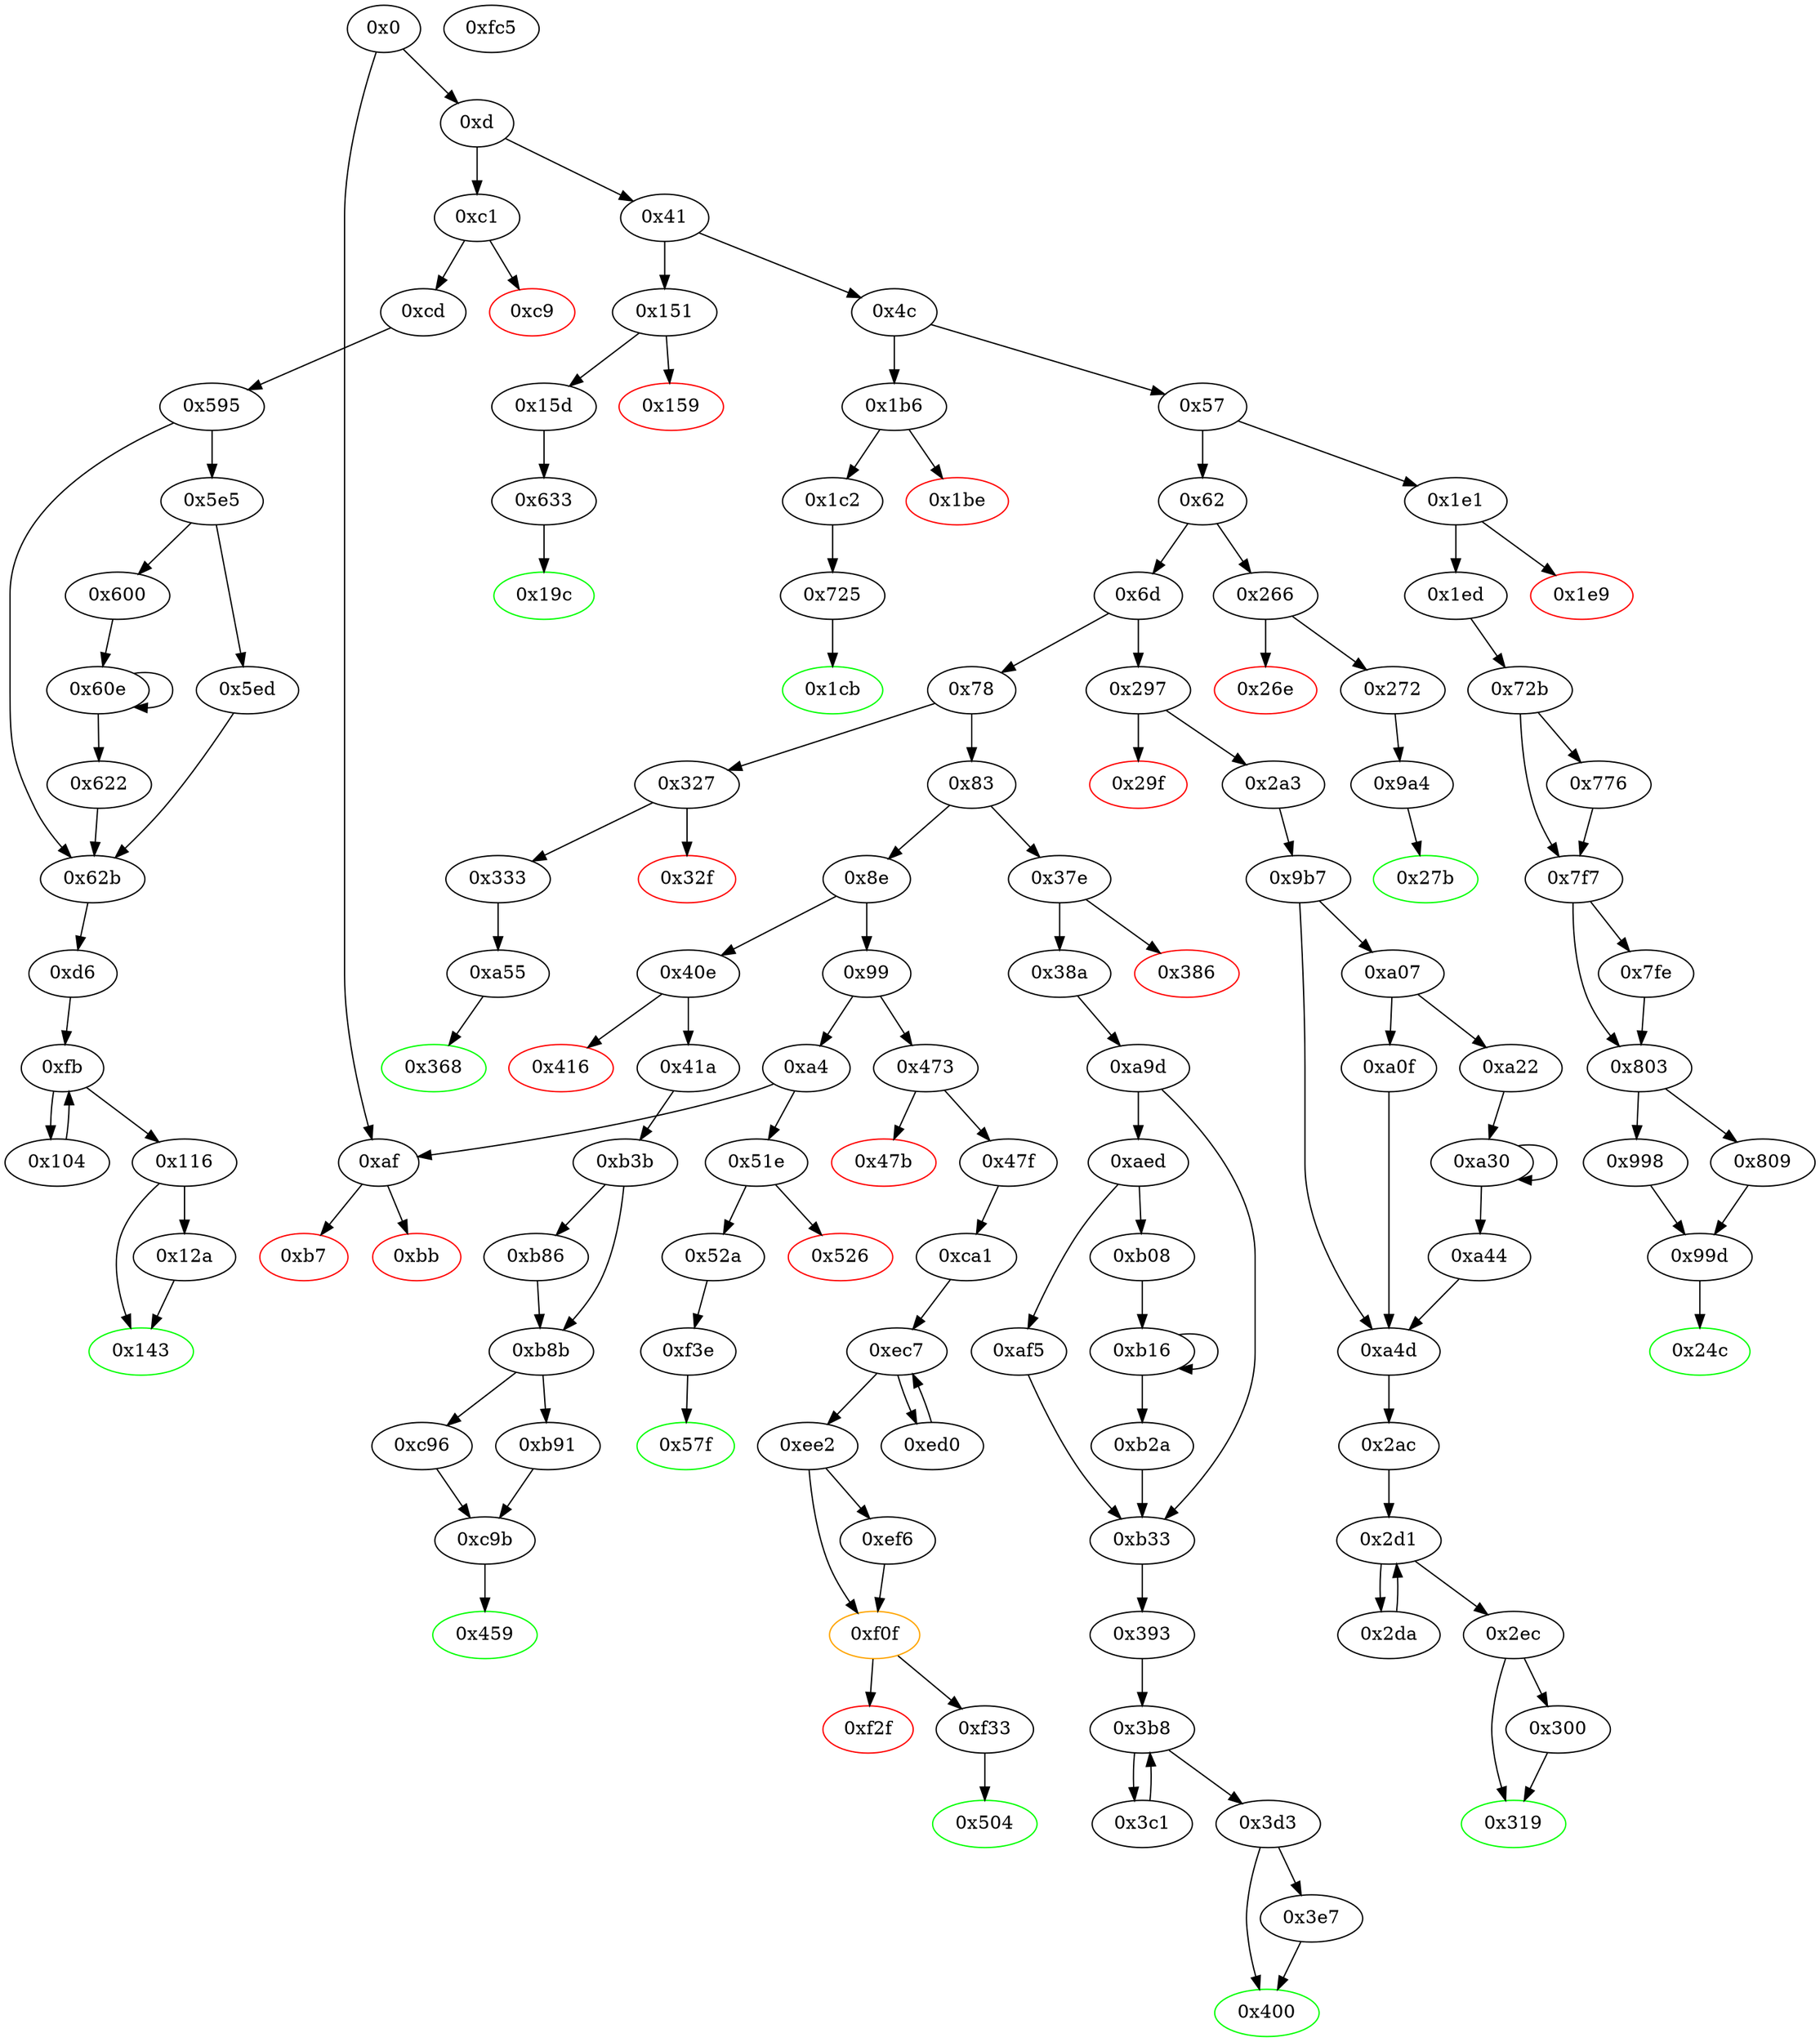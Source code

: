 digraph "" {
"0x41a" [fillcolor=white, id="0x41a", style=filled, tooltip="Block 0x41a\n[0x41a:0x458]\n---\nPredecessors: [0x40e]\nSuccessors: [0xb3b]\n---\n0x41a JUMPDEST\n0x41b POP\n0x41c PUSH2 0x459\n0x41f PUSH1 0x4\n0x421 DUP1\n0x422 CALLDATASIZE\n0x423 SUB\n0x424 DUP2\n0x425 ADD\n0x426 SWAP1\n0x427 DUP1\n0x428 DUP1\n0x429 CALLDATALOAD\n0x42a PUSH20 0xffffffffffffffffffffffffffffffffffffffff\n0x43f AND\n0x440 SWAP1\n0x441 PUSH1 0x20\n0x443 ADD\n0x444 SWAP1\n0x445 SWAP3\n0x446 SWAP2\n0x447 SWAP1\n0x448 DUP1\n0x449 CALLDATALOAD\n0x44a SWAP1\n0x44b PUSH1 0x20\n0x44d ADD\n0x44e SWAP1\n0x44f SWAP3\n0x450 SWAP2\n0x451 SWAP1\n0x452 POP\n0x453 POP\n0x454 POP\n0x455 PUSH2 0xb3b\n0x458 JUMP\n---\n0x41a: JUMPDEST \n0x41c: V310 = 0x459\n0x41f: V311 = 0x4\n0x422: V312 = CALLDATASIZE\n0x423: V313 = SUB V312 0x4\n0x425: V314 = ADD 0x4 V313\n0x429: V315 = CALLDATALOAD 0x4\n0x42a: V316 = 0xffffffffffffffffffffffffffffffffffffffff\n0x43f: V317 = AND 0xffffffffffffffffffffffffffffffffffffffff V315\n0x441: V318 = 0x20\n0x443: V319 = ADD 0x20 0x4\n0x449: V320 = CALLDATALOAD 0x24\n0x44b: V321 = 0x20\n0x44d: V322 = ADD 0x20 0x24\n0x455: V323 = 0xb3b\n0x458: JUMP 0xb3b\n---\nEntry stack: [V11, V306]\nStack pops: 1\nStack additions: [0x459, V317, V320]\nExit stack: [V11, 0x459, V317, V320]\n\nDef sites:\nV11: {0xd.0x35}\nV306: {0x40e.0x40f}\n"];
"0xb86" [fillcolor=white, id="0xb86", style=filled, tooltip="Block 0xb86\n[0xb86:0xb8a]\n---\nPredecessors: [0xb3b]\nSuccessors: [0xb8b]\n---\n0xb86 POP\n0xb87 PUSH1 0x0\n0xb89 DUP3\n0xb8a GT\n---\n0xb87: V804 = 0x0\n0xb8a: V805 = GT V320 0x0\n---\nEntry stack: [V11, 0x459, V317, V320, 0x0, V801]\nStack pops: 3\nStack additions: [S2, S1, V805]\nExit stack: [V11, 0x459, V317, V320, 0x0, V805]\n\nDef sites:\nV11: {0xd.0x35}\n0x459: {0x41a.0x41c}\nV317: {0x41a.0x43f}\nV320: {0x41a.0x449}\n0x0: {0xb3b.0xb3c}\nV801: {0xb3b.0xb7f}\n"];
"0x1c2" [fillcolor=white, id="0x1c2", style=filled, tooltip="Block 0x1c2\n[0x1c2:0x1ca]\n---\nPredecessors: [0x1b6]\nSuccessors: [0x725]\n---\n0x1c2 JUMPDEST\n0x1c3 POP\n0x1c4 PUSH2 0x1cb\n0x1c7 PUSH2 0x725\n0x1ca JUMP\n---\n0x1c2: JUMPDEST \n0x1c4: V130 = 0x1cb\n0x1c7: V131 = 0x725\n0x1ca: JUMP 0x725\n---\nEntry stack: [V11, V126]\nStack pops: 1\nStack additions: [0x1cb]\nExit stack: [V11, 0x1cb]\n\nDef sites:\nV11: {0xd.0x35}\nV126: {0x1b6.0x1b7}\n"];
"0xa30" [fillcolor=white, id="0xa30", style=filled, tooltip="Block 0xa30\n[0xa30:0xa43]\n---\nPredecessors: [0xa22, 0xa30]\nSuccessors: [0xa30, 0xa44]\n---\n0xa30 JUMPDEST\n0xa31 DUP2\n0xa32 SLOAD\n0xa33 DUP2\n0xa34 MSTORE\n0xa35 SWAP1\n0xa36 PUSH1 0x1\n0xa38 ADD\n0xa39 SWAP1\n0xa3a PUSH1 0x20\n0xa3c ADD\n0xa3d DUP1\n0xa3e DUP4\n0xa3f GT\n0xa40 PUSH2 0xa30\n0xa43 JUMPI\n---\n0xa30: JUMPDEST \n0xa32: V698 = S[S1]\n0xa34: M[S0] = V698\n0xa36: V699 = 0x1\n0xa38: V700 = ADD 0x1 S1\n0xa3a: V701 = 0x20\n0xa3c: V702 = ADD 0x20 S0\n0xa3f: V703 = GT V693 V702\n0xa40: V704 = 0xa30\n0xa43: JUMPI 0xa30 V703\n---\nEntry stack: [V11, 0x2ac, V665, 0x6, V656, V693, S1, S0]\nStack pops: 3\nStack additions: [S2, V700, V702]\nExit stack: [V11, 0x2ac, V665, 0x6, V656, V693, V700, V702]\n\nDef sites:\nV11: {0xd.0x35}\n0x2ac: {0x2a3.0x2a5}\nV665: {0x9b7.0x9dc}\n0x6: {0x9b7.0x9b8}\nV656: {0x9b7.0x9cc}\nV693: {0xa22.0xa24}\nS1: {0xa30.0xa38, 0xa22.0xa2e}\nS0: {0xa30.0xa3c, 0x9b7.0x9ec}\n"];
"0x104" [fillcolor=white, id="0x104", style=filled, tooltip="Block 0x104\n[0x104:0x115]\n---\nPredecessors: [0xfb]\nSuccessors: [0xfb]\n---\n0x104 DUP1\n0x105 DUP3\n0x106 ADD\n0x107 MLOAD\n0x108 DUP2\n0x109 DUP5\n0x10a ADD\n0x10b MSTORE\n0x10c PUSH1 0x20\n0x10e DUP2\n0x10f ADD\n0x110 SWAP1\n0x111 POP\n0x112 PUSH2 0xfb\n0x115 JUMP\n---\n0x106: V71 = ADD V66 S0\n0x107: V72 = M[V71]\n0x10a: V73 = ADD V63 S0\n0x10b: M[V73] = V72\n0x10c: V74 = 0x20\n0x10f: V75 = ADD S0 0x20\n0x112: V76 = 0xfb\n0x115: JUMP 0xfb\n---\nEntry stack: [V11, 0xd6, V432, V57, V57, V63, V66, V64, V64, V63, V66, S0]\nStack pops: 3\nStack additions: [S2, S1, V75]\nExit stack: [V11, 0xd6, V432, V57, V57, V63, V66, V64, V64, V63, V66, V75]\n\nDef sites:\nV11: {0xd.0x35}\n0xd6: {0xcd.0xcf}\nV432: {0x595.0x5ba}\nV57: {0xd6.0xd9}\nV57: {0xd6.0xd9}\nV63: {0xd6.0xec}\nV66: {0xd6.0xf4}\nV64: {0xd6.0xf0}\nV64: {0xd6.0xf0}\nV63: {0xd6.0xec}\nV66: {0xd6.0xf4}\nS0: {0x104.0x10f, 0xd6.0xf9}\n"];
"0x2ec" [fillcolor=white, id="0x2ec", style=filled, tooltip="Block 0x2ec\n[0x2ec:0x2ff]\n---\nPredecessors: [0x2d1]\nSuccessors: [0x300, 0x319]\n---\n0x2ec JUMPDEST\n0x2ed POP\n0x2ee POP\n0x2ef POP\n0x2f0 POP\n0x2f1 SWAP1\n0x2f2 POP\n0x2f3 SWAP1\n0x2f4 DUP2\n0x2f5 ADD\n0x2f6 SWAP1\n0x2f7 PUSH1 0x1f\n0x2f9 AND\n0x2fa DUP1\n0x2fb ISZERO\n0x2fc PUSH2 0x319\n0x2ff JUMPI\n---\n0x2ec: JUMPDEST \n0x2f5: V217 = ADD V204 V203\n0x2f7: V218 = 0x1f\n0x2f9: V219 = AND 0x1f V204\n0x2fb: V220 = ISZERO V219\n0x2fc: V221 = 0x319\n0x2ff: JUMPI 0x319 V220\n---\nEntry stack: [V11, 0x2ac, V665, V197, V197, V203, V206, V204, V204, V203, V206, S0]\nStack pops: 7\nStack additions: [V217, V219]\nExit stack: [V11, 0x2ac, V665, V197, V197, V217, V219]\n\nDef sites:\nV11: {0xd.0x35}\n0x2ac: {0x2a3.0x2a5}\nV665: {0x9b7.0x9dc}\nV197: {0x2ac.0x2af}\nV197: {0x2ac.0x2af}\nV203: {0x2ac.0x2c2}\nV206: {0x2ac.0x2ca}\nV204: {0x2ac.0x2c6}\nV204: {0x2ac.0x2c6}\nV203: {0x2ac.0x2c2}\nV206: {0x2ac.0x2ca}\nS0: {0x2da.0x2e5, 0x2ac.0x2cf}\n"];
"0x4c" [fillcolor=white, id="0x4c", style=filled, tooltip="Block 0x4c\n[0x4c:0x56]\n---\nPredecessors: [0x41]\nSuccessors: [0x57, 0x1b6]\n---\n0x4c DUP1\n0x4d PUSH4 0x18160ddd\n0x52 EQ\n0x53 PUSH2 0x1b6\n0x56 JUMPI\n---\n0x4d: V18 = 0x18160ddd\n0x52: V19 = EQ 0x18160ddd V11\n0x53: V20 = 0x1b6\n0x56: JUMPI 0x1b6 V19\n---\nEntry stack: [V11]\nStack pops: 1\nStack additions: [S0]\nExit stack: [V11]\n\nDef sites:\nV11: {0xd.0x35}\n"];
"0x99" [fillcolor=white, id="0x99", style=filled, tooltip="Block 0x99\n[0x99:0xa3]\n---\nPredecessors: [0x8e]\nSuccessors: [0xa4, 0x473]\n---\n0x99 DUP1\n0x9a PUSH4 0xcae9ca51\n0x9f EQ\n0xa0 PUSH2 0x473\n0xa3 JUMPI\n---\n0x9a: V39 = 0xcae9ca51\n0x9f: V40 = EQ 0xcae9ca51 V11\n0xa0: V41 = 0x473\n0xa3: JUMPI 0x473 V40\n---\nEntry stack: [V11]\nStack pops: 1\nStack additions: [S0]\nExit stack: [V11]\n\nDef sites:\nV11: {0xd.0x35}\n"];
"0x368" [color=green, fillcolor=white, id="0x368", style=filled, tooltip="Block 0x368\n[0x368:0x37d]\n---\nPredecessors: [0xa55]\nSuccessors: []\n---\n0x368 JUMPDEST\n0x369 PUSH1 0x40\n0x36b MLOAD\n0x36c DUP1\n0x36d DUP3\n0x36e DUP2\n0x36f MSTORE\n0x370 PUSH1 0x20\n0x372 ADD\n0x373 SWAP2\n0x374 POP\n0x375 POP\n0x376 PUSH1 0x40\n0x378 MLOAD\n0x379 DUP1\n0x37a SWAP2\n0x37b SUB\n0x37c SWAP1\n0x37d RETURN\n---\n0x368: JUMPDEST \n0x369: V252 = 0x40\n0x36b: V253 = M[0x40]\n0x36f: M[V253] = V721\n0x370: V254 = 0x20\n0x372: V255 = ADD 0x20 V253\n0x376: V256 = 0x40\n0x378: V257 = M[0x40]\n0x37b: V258 = SUB V255 V257\n0x37d: RETURN V257 V258\n---\nEntry stack: [V11, V721]\nStack pops: 1\nStack additions: []\nExit stack: [V11]\n\nDef sites:\nV11: {0xd.0x35}\nV721: {0xa55.0xa96}\n"];
"0xfc5" [fillcolor=white, id="0xfc5", style=filled, tooltip="Block 0xfc5\n[0xfc5:0xff5]\n---\nPredecessors: []\nSuccessors: []\n---\n0xfc5 STOP\n0xfc6 LOG1\n0xfc7 PUSH6 0x627a7a723058\n0xfce SHA3\n0xfcf MSTORE\n0xfd0 EXP\n0xfd1 MISSING 0xea\n0xfd2 MISSING 0xdc\n0xfd3 GASPRICE\n0xfd4 MISSING 0xcb\n0xfd5 SHL\n0xfd6 MISSING 0xe\n0xfd7 MISSING 0x48\n0xfd8 PUSH29 0x5d3216367e89ce91a3d7aa53d744295b5def6c995e3d0029\n---\n0xfc5: STOP \n0xfc6: LOG S0 S1 S2\n0xfc7: V998 = 0x627a7a723058\n0xfce: V999 = SHA3 0x627a7a723058 S3\n0xfcf: M[V999] = S4\n0xfd0: V1000 = EXP S5 S6\n0xfd1: MISSING 0xea\n0xfd2: MISSING 0xdc\n0xfd3: V1001 = GASPRICE\n0xfd4: MISSING 0xcb\n0xfd5: V1002 = SHL S0 S1\n0xfd6: MISSING 0xe\n0xfd7: MISSING 0x48\n0xfd8: V1003 = 0x5d3216367e89ce91a3d7aa53d744295b5def6c995e3d0029\n---\nEntry stack: []\nStack pops: 0\nStack additions: [V1000, V1001, V1002, 0x5d3216367e89ce91a3d7aa53d744295b5def6c995e3d0029]\nExit stack: []\n\nDef sites:\n"];
"0x52a" [fillcolor=white, id="0x52a", style=filled, tooltip="Block 0x52a\n[0x52a:0x57e]\n---\nPredecessors: [0x51e]\nSuccessors: [0xf3e]\n---\n0x52a JUMPDEST\n0x52b POP\n0x52c PUSH2 0x57f\n0x52f PUSH1 0x4\n0x531 DUP1\n0x532 CALLDATASIZE\n0x533 SUB\n0x534 DUP2\n0x535 ADD\n0x536 SWAP1\n0x537 DUP1\n0x538 DUP1\n0x539 CALLDATALOAD\n0x53a PUSH20 0xffffffffffffffffffffffffffffffffffffffff\n0x54f AND\n0x550 SWAP1\n0x551 PUSH1 0x20\n0x553 ADD\n0x554 SWAP1\n0x555 SWAP3\n0x556 SWAP2\n0x557 SWAP1\n0x558 DUP1\n0x559 CALLDATALOAD\n0x55a PUSH20 0xffffffffffffffffffffffffffffffffffffffff\n0x56f AND\n0x570 SWAP1\n0x571 PUSH1 0x20\n0x573 ADD\n0x574 SWAP1\n0x575 SWAP3\n0x576 SWAP2\n0x577 SWAP1\n0x578 POP\n0x579 POP\n0x57a POP\n0x57b PUSH2 0xf3e\n0x57e JUMP\n---\n0x52a: JUMPDEST \n0x52c: V389 = 0x57f\n0x52f: V390 = 0x4\n0x532: V391 = CALLDATASIZE\n0x533: V392 = SUB V391 0x4\n0x535: V393 = ADD 0x4 V392\n0x539: V394 = CALLDATALOAD 0x4\n0x53a: V395 = 0xffffffffffffffffffffffffffffffffffffffff\n0x54f: V396 = AND 0xffffffffffffffffffffffffffffffffffffffff V394\n0x551: V397 = 0x20\n0x553: V398 = ADD 0x20 0x4\n0x559: V399 = CALLDATALOAD 0x24\n0x55a: V400 = 0xffffffffffffffffffffffffffffffffffffffff\n0x56f: V401 = AND 0xffffffffffffffffffffffffffffffffffffffff V399\n0x571: V402 = 0x20\n0x573: V403 = ADD 0x20 0x24\n0x57b: V404 = 0xf3e\n0x57e: JUMP 0xf3e\n---\nEntry stack: [V11, V385]\nStack pops: 1\nStack additions: [0x57f, V396, V401]\nExit stack: [V11, 0x57f, V396, V401]\n\nDef sites:\nV11: {0xd.0x35}\nV385: {0x51e.0x51f}\n"];
"0x60e" [fillcolor=white, id="0x60e", style=filled, tooltip="Block 0x60e\n[0x60e:0x621]\n---\nPredecessors: [0x600, 0x60e]\nSuccessors: [0x60e, 0x622]\n---\n0x60e JUMPDEST\n0x60f DUP2\n0x610 SLOAD\n0x611 DUP2\n0x612 MSTORE\n0x613 SWAP1\n0x614 PUSH1 0x1\n0x616 ADD\n0x617 SWAP1\n0x618 PUSH1 0x20\n0x61a ADD\n0x61b DUP1\n0x61c DUP4\n0x61d GT\n0x61e PUSH2 0x60e\n0x621 JUMPI\n---\n0x60e: JUMPDEST \n0x610: V465 = S[S1]\n0x612: M[S0] = V465\n0x614: V466 = 0x1\n0x616: V467 = ADD 0x1 S1\n0x618: V468 = 0x20\n0x61a: V469 = ADD 0x20 S0\n0x61d: V470 = GT V460 V469\n0x61e: V471 = 0x60e\n0x621: JUMPI 0x60e V470\n---\nEntry stack: [V11, 0xd6, V432, 0x3, V423, V460, S1, S0]\nStack pops: 3\nStack additions: [S2, V467, V469]\nExit stack: [V11, 0xd6, V432, 0x3, V423, V460, V467, V469]\n\nDef sites:\nV11: {0xd.0x35}\n0xd6: {0xcd.0xcf}\nV432: {0x595.0x5ba}\n0x3: {0x595.0x596}\nV423: {0x595.0x5aa}\nV460: {0x600.0x602}\nS1: {0x600.0x60c, 0x60e.0x616}\nS0: {0x595.0x5ca, 0x60e.0x61a}\n"];
"0x159" [color=red, fillcolor=white, id="0x159", style=filled, tooltip="Block 0x159\n[0x159:0x15c]\n---\nPredecessors: [0x151]\nSuccessors: []\n---\n0x159 PUSH1 0x0\n0x15b DUP1\n0x15c REVERT\n---\n0x159: V100 = 0x0\n0x15c: REVERT 0x0 0x0\n---\nEntry stack: [V11, V97]\nStack pops: 0\nStack additions: []\nExit stack: [V11, V97]\n\nDef sites:\nV11: {0xd.0x35}\nV97: {0x151.0x152}\n"];
"0xd" [fillcolor=white, id="0xd", style=filled, tooltip="Block 0xd\n[0xd:0x40]\n---\nPredecessors: [0x0]\nSuccessors: [0x41, 0xc1]\n---\n0xd PUSH1 0x0\n0xf CALLDATALOAD\n0x10 PUSH29 0x100000000000000000000000000000000000000000000000000000000\n0x2e SWAP1\n0x2f DIV\n0x30 PUSH4 0xffffffff\n0x35 AND\n0x36 DUP1\n0x37 PUSH4 0x6fdde03\n0x3c EQ\n0x3d PUSH2 0xc1\n0x40 JUMPI\n---\n0xd: V6 = 0x0\n0xf: V7 = CALLDATALOAD 0x0\n0x10: V8 = 0x100000000000000000000000000000000000000000000000000000000\n0x2f: V9 = DIV V7 0x100000000000000000000000000000000000000000000000000000000\n0x30: V10 = 0xffffffff\n0x35: V11 = AND 0xffffffff V9\n0x37: V12 = 0x6fdde03\n0x3c: V13 = EQ 0x6fdde03 V11\n0x3d: V14 = 0xc1\n0x40: JUMPI 0xc1 V13\n---\nEntry stack: []\nStack pops: 0\nStack additions: [V11]\nExit stack: [V11]\n\nDef sites:\n"];
"0xa07" [fillcolor=white, id="0xa07", style=filled, tooltip="Block 0xa07\n[0xa07:0xa0e]\n---\nPredecessors: [0x9b7]\nSuccessors: [0xa0f, 0xa22]\n---\n0xa07 DUP1\n0xa08 PUSH1 0x1f\n0xa0a LT\n0xa0b PUSH2 0xa22\n0xa0e JUMPI\n---\n0xa08: V683 = 0x1f\n0xa0a: V684 = LT 0x1f V680\n0xa0b: V685 = 0xa22\n0xa0e: JUMPI 0xa22 V684\n---\nEntry stack: [V11, 0x2ac, V665, 0x6, V656, V669, 0x6, V680]\nStack pops: 1\nStack additions: [S0]\nExit stack: [V11, 0x2ac, V665, 0x6, V656, V669, 0x6, V680]\n\nDef sites:\nV11: {0xd.0x35}\n0x2ac: {0x2a3.0x2a5}\nV665: {0x9b7.0x9dc}\n0x6: {0x9b7.0x9b8}\nV656: {0x9b7.0x9cc}\nV669: {0x9b7.0x9ec}\n0x6: {0x9b7.0x9b8}\nV680: {0x9b7.0xa00}\n"];
"0xa4" [fillcolor=white, id="0xa4", style=filled, tooltip="Block 0xa4\n[0xa4:0xae]\n---\nPredecessors: [0x99]\nSuccessors: [0xaf, 0x51e]\n---\n0xa4 DUP1\n0xa5 PUSH4 0xdd62ed3e\n0xaa EQ\n0xab PUSH2 0x51e\n0xae JUMPI\n---\n0xa5: V42 = 0xdd62ed3e\n0xaa: V43 = EQ 0xdd62ed3e V11\n0xab: V44 = 0x51e\n0xae: JUMPI 0x51e V43\n---\nEntry stack: [V11]\nStack pops: 1\nStack additions: [S0]\nExit stack: [V11]\n\nDef sites:\nV11: {0xd.0x35}\n"];
"0xbb" [color=red, fillcolor=white, id="0xbb", style=filled, tooltip="Block 0xbb\n[0xbb:0xc0]\n---\nPredecessors: [0xaf]\nSuccessors: []\n---\n0xbb JUMPDEST\n0xbc POP\n0xbd PUSH1 0x0\n0xbf DUP1\n0xc0 REVERT\n---\n0xbb: JUMPDEST \n0xbd: V49 = 0x0\n0xc0: REVERT 0x0 0x0\n---\nEntry stack: [V11, V45]\nStack pops: 1\nStack additions: []\nExit stack: [V11]\n\nDef sites:\nV11: {0xd.0x35}\nV45: {0xaf.0xb0}\n"];
"0xb16" [fillcolor=white, id="0xb16", style=filled, tooltip="Block 0xb16\n[0xb16:0xb29]\n---\nPredecessors: [0xb08, 0xb16]\nSuccessors: [0xb16, 0xb2a]\n---\n0xb16 JUMPDEST\n0xb17 DUP2\n0xb18 SLOAD\n0xb19 DUP2\n0xb1a MSTORE\n0xb1b SWAP1\n0xb1c PUSH1 0x1\n0xb1e ADD\n0xb1f SWAP1\n0xb20 PUSH1 0x20\n0xb22 ADD\n0xb23 DUP1\n0xb24 DUP4\n0xb25 GT\n0xb26 PUSH2 0xb16\n0xb29 JUMPI\n---\n0xb16: JUMPDEST \n0xb18: V775 = S[S1]\n0xb1a: M[S0] = V775\n0xb1c: V776 = 0x1\n0xb1e: V777 = ADD 0x1 S1\n0xb20: V778 = 0x20\n0xb22: V779 = ADD 0x20 S0\n0xb25: V780 = GT V770 V779\n0xb26: V781 = 0xb16\n0xb29: JUMPI 0xb16 V780\n---\nEntry stack: [V11, 0x393, V742, 0x5, V733, V770, S1, S0]\nStack pops: 3\nStack additions: [S2, V777, V779]\nExit stack: [V11, 0x393, V742, 0x5, V733, V770, V777, V779]\n\nDef sites:\nV11: {0xd.0x35}\n0x393: {0x38a.0x38c}\nV742: {0xa9d.0xac2}\n0x5: {0xa9d.0xa9e}\nV733: {0xa9d.0xab2}\nV770: {0xb08.0xb0a}\nS1: {0xb08.0xb14, 0xb16.0xb1e}\nS0: {0xa9d.0xad2, 0xb16.0xb22}\n"];
"0x998" [fillcolor=white, id="0x998", style=filled, tooltip="Block 0x998\n[0x998:0x99c]\n---\nPredecessors: [0x803]\nSuccessors: [0x99d]\n---\n0x998 JUMPDEST\n0x999 PUSH1 0x0\n0x99b SWAP1\n0x99c POP\n---\n0x998: JUMPDEST \n0x999: V636 = 0x0\n---\nEntry stack: [V11, 0x24c, V150, V155, V158, 0x0]\nStack pops: 1\nStack additions: [0x0]\nExit stack: [V11, 0x24c, V150, V155, V158, 0x0]\n\nDef sites:\nV11: {0xd.0x35}\n0x24c: {0x1ed.0x1ef}\nV150: {0x1ed.0x212}\nV155: {0x1ed.0x232}\nV158: {0x1ed.0x23c}\n0x0: {0x72b.0x72c}\n"];
"0x57" [fillcolor=white, id="0x57", style=filled, tooltip="Block 0x57\n[0x57:0x61]\n---\nPredecessors: [0x4c]\nSuccessors: [0x62, 0x1e1]\n---\n0x57 DUP1\n0x58 PUSH4 0x23b872dd\n0x5d EQ\n0x5e PUSH2 0x1e1\n0x61 JUMPI\n---\n0x58: V21 = 0x23b872dd\n0x5d: V22 = EQ 0x23b872dd V11\n0x5e: V23 = 0x1e1\n0x61: JUMPI 0x1e1 V22\n---\nEntry stack: [V11]\nStack pops: 1\nStack additions: [S0]\nExit stack: [V11]\n\nDef sites:\nV11: {0xd.0x35}\n"];
"0x5ed" [fillcolor=white, id="0x5ed", style=filled, tooltip="Block 0x5ed\n[0x5ed:0x5ff]\n---\nPredecessors: [0x5e5]\nSuccessors: [0x62b]\n---\n0x5ed PUSH2 0x100\n0x5f0 DUP1\n0x5f1 DUP4\n0x5f2 SLOAD\n0x5f3 DIV\n0x5f4 MUL\n0x5f5 DUP4\n0x5f6 MSTORE\n0x5f7 SWAP2\n0x5f8 PUSH1 0x20\n0x5fa ADD\n0x5fb SWAP2\n0x5fc PUSH2 0x62b\n0x5ff JUMP\n---\n0x5ed: V453 = 0x100\n0x5f2: V454 = S[0x3]\n0x5f3: V455 = DIV V454 0x100\n0x5f4: V456 = MUL V455 0x100\n0x5f6: M[V436] = V456\n0x5f8: V457 = 0x20\n0x5fa: V458 = ADD 0x20 V436\n0x5fc: V459 = 0x62b\n0x5ff: JUMP 0x62b\n---\nEntry stack: [V11, 0xd6, V432, 0x3, V423, V436, 0x3, V447]\nStack pops: 3\nStack additions: [V458, S1, S0]\nExit stack: [V11, 0xd6, V432, 0x3, V423, V458, 0x3, V447]\n\nDef sites:\nV11: {0xd.0x35}\n0xd6: {0xcd.0xcf}\nV432: {0x595.0x5ba}\n0x3: {0x595.0x596}\nV423: {0x595.0x5aa}\nV436: {0x595.0x5ca}\n0x3: {0x595.0x596}\nV447: {0x595.0x5de}\n"];
"0x600" [fillcolor=white, id="0x600", style=filled, tooltip="Block 0x600\n[0x600:0x60d]\n---\nPredecessors: [0x5e5]\nSuccessors: [0x60e]\n---\n0x600 JUMPDEST\n0x601 DUP3\n0x602 ADD\n0x603 SWAP2\n0x604 SWAP1\n0x605 PUSH1 0x0\n0x607 MSTORE\n0x608 PUSH1 0x20\n0x60a PUSH1 0x0\n0x60c SHA3\n0x60d SWAP1\n---\n0x600: JUMPDEST \n0x602: V460 = ADD V436 V447\n0x605: V461 = 0x0\n0x607: M[0x0] = 0x3\n0x608: V462 = 0x20\n0x60a: V463 = 0x0\n0x60c: V464 = SHA3 0x0 0x20\n---\nEntry stack: [V11, 0xd6, V432, 0x3, V423, V436, 0x3, V447]\nStack pops: 3\nStack additions: [V460, V464, S2]\nExit stack: [V11, 0xd6, V432, 0x3, V423, V460, V464, V436]\n\nDef sites:\nV11: {0xd.0x35}\n0xd6: {0xcd.0xcf}\nV432: {0x595.0x5ba}\n0x3: {0x595.0x596}\nV423: {0x595.0x5aa}\nV436: {0x595.0x5ca}\n0x3: {0x595.0x596}\nV447: {0x595.0x5de}\n"];
"0xee2" [fillcolor=white, id="0xee2", style=filled, tooltip="Block 0xee2\n[0xee2:0xef5]\n---\nPredecessors: [0xec7]\nSuccessors: [0xef6, 0xf0f]\n---\n0xee2 JUMPDEST\n0xee3 POP\n0xee4 POP\n0xee5 POP\n0xee6 POP\n0xee7 SWAP1\n0xee8 POP\n0xee9 SWAP1\n0xeea DUP2\n0xeeb ADD\n0xeec SWAP1\n0xeed PUSH1 0x1f\n0xeef AND\n0xef0 DUP1\n0xef1 ISZERO\n0xef2 PUSH2 0xf0f\n0xef5 JUMPI\n---\n0xee2: JUMPDEST \n0xeeb: V944 = ADD V931 V930\n0xeed: V945 = 0x1f\n0xeef: V946 = AND 0x1f V931\n0xef1: V947 = ISZERO V946\n0xef2: V948 = 0xf0f\n0xef5: JUMPI 0xf0f V947\n---\nEntry stack: [V11, 0x504, V346, V349, V367, 0x0, V892, V906, V907, V349, V908, V367, V916, V930, V933, V931, V931, V930, V933, S0]\nStack pops: 7\nStack additions: [V944, V946]\nExit stack: [V11, 0x504, V346, V349, V367, 0x0, V892, V906, V907, V349, V908, V367, V916, V944, V946]\n\nDef sites:\nV11: {0xd.0x35}\n0x504: {0x47f.0x481}\nV346: {0x47f.0x4a4}\nV349: {0x47f.0x4ae}\nV367: {0x47f.0x4d7}\n0x0: {0xca1.0xca2}\nV892: {0xca1.0xda0}\nV906: {0xca1.0xe1c}\nV907: {0xca1.0xe1d}\nV349: {0x47f.0x4ae}\nV908: {0xca1.0xe1f}\nV367: {0x47f.0x4d7}\nV916: {0xca1.0xe4e}\nV930: {0xca1.0xeb9}\nV933: {0xca1.0xec0}\nV931: {0xca1.0xebc}\nV931: {0xca1.0xebc}\nV930: {0xca1.0xeb9}\nV933: {0xca1.0xec0}\nS0: {0xca1.0xec5, 0xed0.0xedb}\n"];
"0x62" [fillcolor=white, id="0x62", style=filled, tooltip="Block 0x62\n[0x62:0x6c]\n---\nPredecessors: [0x57]\nSuccessors: [0x6d, 0x266]\n---\n0x62 DUP1\n0x63 PUSH4 0x313ce567\n0x68 EQ\n0x69 PUSH2 0x266\n0x6c JUMPI\n---\n0x63: V24 = 0x313ce567\n0x68: V25 = EQ 0x313ce567 V11\n0x69: V26 = 0x266\n0x6c: JUMPI 0x266 V25\n---\nEntry stack: [V11]\nStack pops: 1\nStack additions: [S0]\nExit stack: [V11]\n\nDef sites:\nV11: {0xd.0x35}\n"];
"0x327" [fillcolor=white, id="0x327", style=filled, tooltip="Block 0x327\n[0x327:0x32e]\n---\nPredecessors: [0x78]\nSuccessors: [0x32f, 0x333]\n---\n0x327 JUMPDEST\n0x328 CALLVALUE\n0x329 DUP1\n0x32a ISZERO\n0x32b PUSH2 0x333\n0x32e JUMPI\n---\n0x327: JUMPDEST \n0x328: V237 = CALLVALUE\n0x32a: V238 = ISZERO V237\n0x32b: V239 = 0x333\n0x32e: JUMPI 0x333 V238\n---\nEntry stack: [V11]\nStack pops: 0\nStack additions: [V237]\nExit stack: [V11, V237]\n\nDef sites:\nV11: {0xd.0x35}\n"];
"0xd6" [fillcolor=white, id="0xd6", style=filled, tooltip="Block 0xd6\n[0xd6:0xfa]\n---\nPredecessors: [0x62b]\nSuccessors: [0xfb]\n---\n0xd6 JUMPDEST\n0xd7 PUSH1 0x40\n0xd9 MLOAD\n0xda DUP1\n0xdb DUP1\n0xdc PUSH1 0x20\n0xde ADD\n0xdf DUP3\n0xe0 DUP2\n0xe1 SUB\n0xe2 DUP3\n0xe3 MSTORE\n0xe4 DUP4\n0xe5 DUP2\n0xe6 DUP2\n0xe7 MLOAD\n0xe8 DUP2\n0xe9 MSTORE\n0xea PUSH1 0x20\n0xec ADD\n0xed SWAP2\n0xee POP\n0xef DUP1\n0xf0 MLOAD\n0xf1 SWAP1\n0xf2 PUSH1 0x20\n0xf4 ADD\n0xf5 SWAP1\n0xf6 DUP1\n0xf7 DUP4\n0xf8 DUP4\n0xf9 PUSH1 0x0\n---\n0xd6: JUMPDEST \n0xd7: V56 = 0x40\n0xd9: V57 = M[0x40]\n0xdc: V58 = 0x20\n0xde: V59 = ADD 0x20 V57\n0xe1: V60 = SUB V59 V57\n0xe3: M[V57] = V60\n0xe7: V61 = M[V432]\n0xe9: M[V59] = V61\n0xea: V62 = 0x20\n0xec: V63 = ADD 0x20 V59\n0xf0: V64 = M[V432]\n0xf2: V65 = 0x20\n0xf4: V66 = ADD 0x20 V432\n0xf9: V67 = 0x0\n---\nEntry stack: [V11, 0xd6, V432]\nStack pops: 1\nStack additions: [S0, V57, V57, V63, V66, V64, V64, V63, V66, 0x0]\nExit stack: [V11, 0xd6, V432, V57, V57, V63, V66, V64, V64, V63, V66, 0x0]\n\nDef sites:\nV11: {0xd.0x35}\n0xd6: {0xcd.0xcf}\nV432: {0x595.0x5ba}\n"];
"0xa4d" [fillcolor=white, id="0xa4d", style=filled, tooltip="Block 0xa4d\n[0xa4d:0xa54]\n---\nPredecessors: [0x9b7, 0xa0f, 0xa44]\nSuccessors: [0x2ac]\n---\n0xa4d JUMPDEST\n0xa4e POP\n0xa4f POP\n0xa50 POP\n0xa51 POP\n0xa52 POP\n0xa53 DUP2\n0xa54 JUMP\n---\n0xa4d: JUMPDEST \n0xa54: JUMP 0x2ac\n---\nEntry stack: [V11, 0x2ac, V665, 0x6, V656, S2, S1, S0]\nStack pops: 7\nStack additions: [S6, S5]\nExit stack: [V11, 0x2ac, V665]\n\nDef sites:\nV11: {0xd.0x35}\n0x2ac: {0x2a3.0x2a5}\nV665: {0x9b7.0x9dc}\n0x6: {0x9b7.0x9b8}\nV656: {0x9b7.0x9cc}\nS2: {0xa44.0xa4b, 0xa0f.0xa1c, 0x9b7.0x9ec}\nS1: {0xa30.0xa38, 0x9b7.0x9b8}\nS0: {0xa22.0xa24, 0x9b7.0xa00}\n"];
"0xaed" [fillcolor=white, id="0xaed", style=filled, tooltip="Block 0xaed\n[0xaed:0xaf4]\n---\nPredecessors: [0xa9d]\nSuccessors: [0xaf5, 0xb08]\n---\n0xaed DUP1\n0xaee PUSH1 0x1f\n0xaf0 LT\n0xaf1 PUSH2 0xb08\n0xaf4 JUMPI\n---\n0xaee: V760 = 0x1f\n0xaf0: V761 = LT 0x1f V757\n0xaf1: V762 = 0xb08\n0xaf4: JUMPI 0xb08 V761\n---\nEntry stack: [V11, 0x393, V742, 0x5, V733, V746, 0x5, V757]\nStack pops: 1\nStack additions: [S0]\nExit stack: [V11, 0x393, V742, 0x5, V733, V746, 0x5, V757]\n\nDef sites:\nV11: {0xd.0x35}\n0x393: {0x38a.0x38c}\nV742: {0xa9d.0xac2}\n0x5: {0xa9d.0xa9e}\nV733: {0xa9d.0xab2}\nV746: {0xa9d.0xad2}\n0x5: {0xa9d.0xa9e}\nV757: {0xa9d.0xae6}\n"];
"0x3d3" [fillcolor=white, id="0x3d3", style=filled, tooltip="Block 0x3d3\n[0x3d3:0x3e6]\n---\nPredecessors: [0x3b8]\nSuccessors: [0x3e7, 0x400]\n---\n0x3d3 JUMPDEST\n0x3d4 POP\n0x3d5 POP\n0x3d6 POP\n0x3d7 POP\n0x3d8 SWAP1\n0x3d9 POP\n0x3da SWAP1\n0x3db DUP2\n0x3dc ADD\n0x3dd SWAP1\n0x3de PUSH1 0x1f\n0x3e0 AND\n0x3e1 DUP1\n0x3e2 ISZERO\n0x3e3 PUSH2 0x400\n0x3e6 JUMPI\n---\n0x3d3: JUMPDEST \n0x3dc: V286 = ADD V273 V272\n0x3de: V287 = 0x1f\n0x3e0: V288 = AND 0x1f V273\n0x3e2: V289 = ISZERO V288\n0x3e3: V290 = 0x400\n0x3e6: JUMPI 0x400 V289\n---\nEntry stack: [V11, 0x393, V742, V266, V266, V272, V275, V273, V273, V272, V275, S0]\nStack pops: 7\nStack additions: [V286, V288]\nExit stack: [V11, 0x393, V742, V266, V266, V286, V288]\n\nDef sites:\nV11: {0xd.0x35}\n0x393: {0x38a.0x38c}\nV742: {0xa9d.0xac2}\nV266: {0x393.0x396}\nV266: {0x393.0x396}\nV272: {0x393.0x3a9}\nV275: {0x393.0x3b1}\nV273: {0x393.0x3ad}\nV273: {0x393.0x3ad}\nV272: {0x393.0x3a9}\nV275: {0x393.0x3b1}\nS0: {0x3c1.0x3cc, 0x393.0x3b6}\n"];
"0xb08" [fillcolor=white, id="0xb08", style=filled, tooltip="Block 0xb08\n[0xb08:0xb15]\n---\nPredecessors: [0xaed]\nSuccessors: [0xb16]\n---\n0xb08 JUMPDEST\n0xb09 DUP3\n0xb0a ADD\n0xb0b SWAP2\n0xb0c SWAP1\n0xb0d PUSH1 0x0\n0xb0f MSTORE\n0xb10 PUSH1 0x20\n0xb12 PUSH1 0x0\n0xb14 SHA3\n0xb15 SWAP1\n---\n0xb08: JUMPDEST \n0xb0a: V770 = ADD V746 V757\n0xb0d: V771 = 0x0\n0xb0f: M[0x0] = 0x5\n0xb10: V772 = 0x20\n0xb12: V773 = 0x0\n0xb14: V774 = SHA3 0x0 0x20\n---\nEntry stack: [V11, 0x393, V742, 0x5, V733, V746, 0x5, V757]\nStack pops: 3\nStack additions: [V770, V774, S2]\nExit stack: [V11, 0x393, V742, 0x5, V733, V770, V774, V746]\n\nDef sites:\nV11: {0xd.0x35}\n0x393: {0x38a.0x38c}\nV742: {0xa9d.0xac2}\n0x5: {0xa9d.0xa9e}\nV733: {0xa9d.0xab2}\nV746: {0xa9d.0xad2}\n0x5: {0xa9d.0xa9e}\nV757: {0xa9d.0xae6}\n"];
"0xc9" [color=red, fillcolor=white, id="0xc9", style=filled, tooltip="Block 0xc9\n[0xc9:0xcc]\n---\nPredecessors: [0xc1]\nSuccessors: []\n---\n0xc9 PUSH1 0x0\n0xcb DUP1\n0xcc REVERT\n---\n0xc9: V53 = 0x0\n0xcc: REVERT 0x0 0x0\n---\nEntry stack: [V11, V50]\nStack pops: 0\nStack additions: []\nExit stack: [V11, V50]\n\nDef sites:\nV11: {0xd.0x35}\nV50: {0xc1.0xc2}\n"];
"0x51e" [fillcolor=white, id="0x51e", style=filled, tooltip="Block 0x51e\n[0x51e:0x525]\n---\nPredecessors: [0xa4]\nSuccessors: [0x526, 0x52a]\n---\n0x51e JUMPDEST\n0x51f CALLVALUE\n0x520 DUP1\n0x521 ISZERO\n0x522 PUSH2 0x52a\n0x525 JUMPI\n---\n0x51e: JUMPDEST \n0x51f: V385 = CALLVALUE\n0x521: V386 = ISZERO V385\n0x522: V387 = 0x52a\n0x525: JUMPI 0x52a V386\n---\nEntry stack: [V11]\nStack pops: 0\nStack additions: [V385]\nExit stack: [V11, V385]\n\nDef sites:\nV11: {0xd.0x35}\n"];
"0x19c" [color=green, fillcolor=white, id="0x19c", style=filled, tooltip="Block 0x19c\n[0x19c:0x1b5]\n---\nPredecessors: [0x633]\nSuccessors: []\n---\n0x19c JUMPDEST\n0x19d PUSH1 0x40\n0x19f MLOAD\n0x1a0 DUP1\n0x1a1 DUP3\n0x1a2 ISZERO\n0x1a3 ISZERO\n0x1a4 ISZERO\n0x1a5 ISZERO\n0x1a6 DUP2\n0x1a7 MSTORE\n0x1a8 PUSH1 0x20\n0x1aa ADD\n0x1ab SWAP2\n0x1ac POP\n0x1ad POP\n0x1ae PUSH1 0x40\n0x1b0 MLOAD\n0x1b1 DUP1\n0x1b2 SWAP2\n0x1b3 SUB\n0x1b4 SWAP1\n0x1b5 RETURN\n---\n0x19c: JUMPDEST \n0x19d: V115 = 0x40\n0x19f: V116 = M[0x40]\n0x1a2: V117 = ISZERO 0x1\n0x1a3: V118 = ISZERO 0x0\n0x1a4: V119 = ISZERO 0x1\n0x1a5: V120 = ISZERO 0x0\n0x1a7: M[V116] = 0x1\n0x1a8: V121 = 0x20\n0x1aa: V122 = ADD 0x20 V116\n0x1ae: V123 = 0x40\n0x1b0: V124 = M[0x40]\n0x1b3: V125 = SUB V122 V124\n0x1b5: RETURN V124 V125\n---\nEntry stack: [V11, 0x1]\nStack pops: 1\nStack additions: []\nExit stack: [V11]\n\nDef sites:\nV11: {0xd.0x35}\n0x1: {0x633.0x71c}\n"];
"0x116" [fillcolor=white, id="0x116", style=filled, tooltip="Block 0x116\n[0x116:0x129]\n---\nPredecessors: [0xfb]\nSuccessors: [0x12a, 0x143]\n---\n0x116 JUMPDEST\n0x117 POP\n0x118 POP\n0x119 POP\n0x11a POP\n0x11b SWAP1\n0x11c POP\n0x11d SWAP1\n0x11e DUP2\n0x11f ADD\n0x120 SWAP1\n0x121 PUSH1 0x1f\n0x123 AND\n0x124 DUP1\n0x125 ISZERO\n0x126 PUSH2 0x143\n0x129 JUMPI\n---\n0x116: JUMPDEST \n0x11f: V77 = ADD V64 V63\n0x121: V78 = 0x1f\n0x123: V79 = AND 0x1f V64\n0x125: V80 = ISZERO V79\n0x126: V81 = 0x143\n0x129: JUMPI 0x143 V80\n---\nEntry stack: [V11, 0xd6, V432, V57, V57, V63, V66, V64, V64, V63, V66, S0]\nStack pops: 7\nStack additions: [V77, V79]\nExit stack: [V11, 0xd6, V432, V57, V57, V77, V79]\n\nDef sites:\nV11: {0xd.0x35}\n0xd6: {0xcd.0xcf}\nV432: {0x595.0x5ba}\nV57: {0xd6.0xd9}\nV57: {0xd6.0xd9}\nV63: {0xd6.0xec}\nV66: {0xd6.0xf4}\nV64: {0xd6.0xf0}\nV64: {0xd6.0xf0}\nV63: {0xd6.0xec}\nV66: {0xd6.0xf4}\nS0: {0x104.0x10f, 0xd6.0xf9}\n"];
"0x12a" [fillcolor=white, id="0x12a", style=filled, tooltip="Block 0x12a\n[0x12a:0x142]\n---\nPredecessors: [0x116]\nSuccessors: [0x143]\n---\n0x12a DUP1\n0x12b DUP3\n0x12c SUB\n0x12d DUP1\n0x12e MLOAD\n0x12f PUSH1 0x1\n0x131 DUP4\n0x132 PUSH1 0x20\n0x134 SUB\n0x135 PUSH2 0x100\n0x138 EXP\n0x139 SUB\n0x13a NOT\n0x13b AND\n0x13c DUP2\n0x13d MSTORE\n0x13e PUSH1 0x20\n0x140 ADD\n0x141 SWAP2\n0x142 POP\n---\n0x12c: V82 = SUB V77 V79\n0x12e: V83 = M[V82]\n0x12f: V84 = 0x1\n0x132: V85 = 0x20\n0x134: V86 = SUB 0x20 V79\n0x135: V87 = 0x100\n0x138: V88 = EXP 0x100 V86\n0x139: V89 = SUB V88 0x1\n0x13a: V90 = NOT V89\n0x13b: V91 = AND V90 V83\n0x13d: M[V82] = V91\n0x13e: V92 = 0x20\n0x140: V93 = ADD 0x20 V82\n---\nEntry stack: [V11, 0xd6, V432, V57, V57, V77, V79]\nStack pops: 2\nStack additions: [V93, S0]\nExit stack: [V11, 0xd6, V432, V57, V57, V93, V79]\n\nDef sites:\nV11: {0xd.0x35}\n0xd6: {0xcd.0xcf}\nV432: {0x595.0x5ba}\nV57: {0xd6.0xd9}\nV57: {0xd6.0xd9}\nV77: {0x116.0x11f}\nV79: {0x116.0x123}\n"];
"0xb3b" [fillcolor=white, id="0xb3b", style=filled, tooltip="Block 0xb3b\n[0xb3b:0xb85]\n---\nPredecessors: [0x41a]\nSuccessors: [0xb86, 0xb8b]\n---\n0xb3b JUMPDEST\n0xb3c PUSH1 0x0\n0xb3e DUP2\n0xb3f PUSH1 0x0\n0xb41 DUP1\n0xb42 CALLER\n0xb43 PUSH20 0xffffffffffffffffffffffffffffffffffffffff\n0xb58 AND\n0xb59 PUSH20 0xffffffffffffffffffffffffffffffffffffffff\n0xb6e AND\n0xb6f DUP2\n0xb70 MSTORE\n0xb71 PUSH1 0x20\n0xb73 ADD\n0xb74 SWAP1\n0xb75 DUP2\n0xb76 MSTORE\n0xb77 PUSH1 0x20\n0xb79 ADD\n0xb7a PUSH1 0x0\n0xb7c SHA3\n0xb7d SLOAD\n0xb7e LT\n0xb7f ISZERO\n0xb80 DUP1\n0xb81 ISZERO\n0xb82 PUSH2 0xb8b\n0xb85 JUMPI\n---\n0xb3b: JUMPDEST \n0xb3c: V786 = 0x0\n0xb3f: V787 = 0x0\n0xb42: V788 = CALLER\n0xb43: V789 = 0xffffffffffffffffffffffffffffffffffffffff\n0xb58: V790 = AND 0xffffffffffffffffffffffffffffffffffffffff V788\n0xb59: V791 = 0xffffffffffffffffffffffffffffffffffffffff\n0xb6e: V792 = AND 0xffffffffffffffffffffffffffffffffffffffff V790\n0xb70: M[0x0] = V792\n0xb71: V793 = 0x20\n0xb73: V794 = ADD 0x20 0x0\n0xb76: M[0x20] = 0x0\n0xb77: V795 = 0x20\n0xb79: V796 = ADD 0x20 0x20\n0xb7a: V797 = 0x0\n0xb7c: V798 = SHA3 0x0 0x40\n0xb7d: V799 = S[V798]\n0xb7e: V800 = LT V799 V320\n0xb7f: V801 = ISZERO V800\n0xb81: V802 = ISZERO V801\n0xb82: V803 = 0xb8b\n0xb85: JUMPI 0xb8b V802\n---\nEntry stack: [V11, 0x459, V317, V320]\nStack pops: 1\nStack additions: [S0, 0x0, V801]\nExit stack: [V11, 0x459, V317, V320, 0x0, V801]\n\nDef sites:\nV11: {0xd.0x35}\n0x459: {0x41a.0x41c}\nV317: {0x41a.0x43f}\nV320: {0x41a.0x449}\n"];
"0x5e5" [fillcolor=white, id="0x5e5", style=filled, tooltip="Block 0x5e5\n[0x5e5:0x5ec]\n---\nPredecessors: [0x595]\nSuccessors: [0x5ed, 0x600]\n---\n0x5e5 DUP1\n0x5e6 PUSH1 0x1f\n0x5e8 LT\n0x5e9 PUSH2 0x600\n0x5ec JUMPI\n---\n0x5e6: V450 = 0x1f\n0x5e8: V451 = LT 0x1f V447\n0x5e9: V452 = 0x600\n0x5ec: JUMPI 0x600 V451\n---\nEntry stack: [V11, 0xd6, V432, 0x3, V423, V436, 0x3, V447]\nStack pops: 1\nStack additions: [S0]\nExit stack: [V11, 0xd6, V432, 0x3, V423, V436, 0x3, V447]\n\nDef sites:\nV11: {0xd.0x35}\n0xd6: {0xcd.0xcf}\nV432: {0x595.0x5ba}\n0x3: {0x595.0x596}\nV423: {0x595.0x5aa}\nV436: {0x595.0x5ca}\n0x3: {0x595.0x596}\nV447: {0x595.0x5de}\n"];
"0x47f" [fillcolor=white, id="0x47f", style=filled, tooltip="Block 0x47f\n[0x47f:0x503]\n---\nPredecessors: [0x473]\nSuccessors: [0xca1]\n---\n0x47f JUMPDEST\n0x480 POP\n0x481 PUSH2 0x504\n0x484 PUSH1 0x4\n0x486 DUP1\n0x487 CALLDATASIZE\n0x488 SUB\n0x489 DUP2\n0x48a ADD\n0x48b SWAP1\n0x48c DUP1\n0x48d DUP1\n0x48e CALLDATALOAD\n0x48f PUSH20 0xffffffffffffffffffffffffffffffffffffffff\n0x4a4 AND\n0x4a5 SWAP1\n0x4a6 PUSH1 0x20\n0x4a8 ADD\n0x4a9 SWAP1\n0x4aa SWAP3\n0x4ab SWAP2\n0x4ac SWAP1\n0x4ad DUP1\n0x4ae CALLDATALOAD\n0x4af SWAP1\n0x4b0 PUSH1 0x20\n0x4b2 ADD\n0x4b3 SWAP1\n0x4b4 SWAP3\n0x4b5 SWAP2\n0x4b6 SWAP1\n0x4b7 DUP1\n0x4b8 CALLDATALOAD\n0x4b9 SWAP1\n0x4ba PUSH1 0x20\n0x4bc ADD\n0x4bd SWAP1\n0x4be DUP3\n0x4bf ADD\n0x4c0 DUP1\n0x4c1 CALLDATALOAD\n0x4c2 SWAP1\n0x4c3 PUSH1 0x20\n0x4c5 ADD\n0x4c6 SWAP1\n0x4c7 DUP1\n0x4c8 DUP1\n0x4c9 PUSH1 0x1f\n0x4cb ADD\n0x4cc PUSH1 0x20\n0x4ce DUP1\n0x4cf SWAP2\n0x4d0 DIV\n0x4d1 MUL\n0x4d2 PUSH1 0x20\n0x4d4 ADD\n0x4d5 PUSH1 0x40\n0x4d7 MLOAD\n0x4d8 SWAP1\n0x4d9 DUP2\n0x4da ADD\n0x4db PUSH1 0x40\n0x4dd MSTORE\n0x4de DUP1\n0x4df SWAP4\n0x4e0 SWAP3\n0x4e1 SWAP2\n0x4e2 SWAP1\n0x4e3 DUP2\n0x4e4 DUP2\n0x4e5 MSTORE\n0x4e6 PUSH1 0x20\n0x4e8 ADD\n0x4e9 DUP4\n0x4ea DUP4\n0x4eb DUP1\n0x4ec DUP3\n0x4ed DUP5\n0x4ee CALLDATACOPY\n0x4ef DUP3\n0x4f0 ADD\n0x4f1 SWAP2\n0x4f2 POP\n0x4f3 POP\n0x4f4 POP\n0x4f5 POP\n0x4f6 POP\n0x4f7 POP\n0x4f8 SWAP2\n0x4f9 SWAP3\n0x4fa SWAP2\n0x4fb SWAP3\n0x4fc SWAP1\n0x4fd POP\n0x4fe POP\n0x4ff POP\n0x500 PUSH2 0xca1\n0x503 JUMP\n---\n0x47f: JUMPDEST \n0x481: V339 = 0x504\n0x484: V340 = 0x4\n0x487: V341 = CALLDATASIZE\n0x488: V342 = SUB V341 0x4\n0x48a: V343 = ADD 0x4 V342\n0x48e: V344 = CALLDATALOAD 0x4\n0x48f: V345 = 0xffffffffffffffffffffffffffffffffffffffff\n0x4a4: V346 = AND 0xffffffffffffffffffffffffffffffffffffffff V344\n0x4a6: V347 = 0x20\n0x4a8: V348 = ADD 0x20 0x4\n0x4ae: V349 = CALLDATALOAD 0x24\n0x4b0: V350 = 0x20\n0x4b2: V351 = ADD 0x20 0x24\n0x4b8: V352 = CALLDATALOAD 0x44\n0x4ba: V353 = 0x20\n0x4bc: V354 = ADD 0x20 0x44\n0x4bf: V355 = ADD 0x4 V352\n0x4c1: V356 = CALLDATALOAD V355\n0x4c3: V357 = 0x20\n0x4c5: V358 = ADD 0x20 V355\n0x4c9: V359 = 0x1f\n0x4cb: V360 = ADD 0x1f V356\n0x4cc: V361 = 0x20\n0x4d0: V362 = DIV V360 0x20\n0x4d1: V363 = MUL V362 0x20\n0x4d2: V364 = 0x20\n0x4d4: V365 = ADD 0x20 V363\n0x4d5: V366 = 0x40\n0x4d7: V367 = M[0x40]\n0x4da: V368 = ADD V367 V365\n0x4db: V369 = 0x40\n0x4dd: M[0x40] = V368\n0x4e5: M[V367] = V356\n0x4e6: V370 = 0x20\n0x4e8: V371 = ADD 0x20 V367\n0x4ee: CALLDATACOPY V371 V358 V356\n0x4f0: V372 = ADD V371 V356\n0x500: V373 = 0xca1\n0x503: JUMP 0xca1\n---\nEntry stack: [V11, V335]\nStack pops: 1\nStack additions: [0x504, V346, V349, V367]\nExit stack: [V11, 0x504, V346, V349, V367]\n\nDef sites:\nV11: {0xd.0x35}\nV335: {0x473.0x474}\n"];
"0x0" [fillcolor=white, id="0x0", style=filled, tooltip="Block 0x0\n[0x0:0xc]\n---\nPredecessors: []\nSuccessors: [0xd, 0xaf]\n---\n0x0 PUSH1 0x80\n0x2 PUSH1 0x40\n0x4 MSTORE\n0x5 PUSH1 0x4\n0x7 CALLDATASIZE\n0x8 LT\n0x9 PUSH2 0xaf\n0xc JUMPI\n---\n0x0: V0 = 0x80\n0x2: V1 = 0x40\n0x4: M[0x40] = 0x80\n0x5: V2 = 0x4\n0x7: V3 = CALLDATASIZE\n0x8: V4 = LT V3 0x4\n0x9: V5 = 0xaf\n0xc: JUMPI 0xaf V4\n---\nEntry stack: []\nStack pops: 0\nStack additions: []\nExit stack: []\n\nDef sites:\n"];
"0x2ac" [fillcolor=white, id="0x2ac", style=filled, tooltip="Block 0x2ac\n[0x2ac:0x2d0]\n---\nPredecessors: [0xa4d]\nSuccessors: [0x2d1]\n---\n0x2ac JUMPDEST\n0x2ad PUSH1 0x40\n0x2af MLOAD\n0x2b0 DUP1\n0x2b1 DUP1\n0x2b2 PUSH1 0x20\n0x2b4 ADD\n0x2b5 DUP3\n0x2b6 DUP2\n0x2b7 SUB\n0x2b8 DUP3\n0x2b9 MSTORE\n0x2ba DUP4\n0x2bb DUP2\n0x2bc DUP2\n0x2bd MLOAD\n0x2be DUP2\n0x2bf MSTORE\n0x2c0 PUSH1 0x20\n0x2c2 ADD\n0x2c3 SWAP2\n0x2c4 POP\n0x2c5 DUP1\n0x2c6 MLOAD\n0x2c7 SWAP1\n0x2c8 PUSH1 0x20\n0x2ca ADD\n0x2cb SWAP1\n0x2cc DUP1\n0x2cd DUP4\n0x2ce DUP4\n0x2cf PUSH1 0x0\n---\n0x2ac: JUMPDEST \n0x2ad: V196 = 0x40\n0x2af: V197 = M[0x40]\n0x2b2: V198 = 0x20\n0x2b4: V199 = ADD 0x20 V197\n0x2b7: V200 = SUB V199 V197\n0x2b9: M[V197] = V200\n0x2bd: V201 = M[V665]\n0x2bf: M[V199] = V201\n0x2c0: V202 = 0x20\n0x2c2: V203 = ADD 0x20 V199\n0x2c6: V204 = M[V665]\n0x2c8: V205 = 0x20\n0x2ca: V206 = ADD 0x20 V665\n0x2cf: V207 = 0x0\n---\nEntry stack: [V11, 0x2ac, V665]\nStack pops: 1\nStack additions: [S0, V197, V197, V203, V206, V204, V204, V203, V206, 0x0]\nExit stack: [V11, 0x2ac, V665, V197, V197, V203, V206, V204, V204, V203, V206, 0x0]\n\nDef sites:\nV11: {0xd.0x35}\n0x2ac: {0x2a3.0x2a5}\nV665: {0x9b7.0x9dc}\n"];
"0xc9b" [fillcolor=white, id="0xc9b", style=filled, tooltip="Block 0xc9b\n[0xc9b:0xca0]\n---\nPredecessors: [0xb91, 0xc96]\nSuccessors: [0x459]\n---\n0xc9b JUMPDEST\n0xc9c SWAP3\n0xc9d SWAP2\n0xc9e POP\n0xc9f POP\n0xca0 JUMP\n---\n0xc9b: JUMPDEST \n0xca0: JUMP 0x459\n---\nEntry stack: [V11, 0x459, V317, V320, {0x0, 0x1}]\nStack pops: 4\nStack additions: [S0]\nExit stack: [V11, {0x0, 0x1}]\n\nDef sites:\nV11: {0xd.0x35}\n0x459: {0x41a.0x41c}\nV317: {0x41a.0x43f}\nV320: {0x41a.0x449}\n{0x0, 0x1}: {0xb91.0xc8e, 0xc96.0xc97}\n"];
"0xc1" [fillcolor=white, id="0xc1", style=filled, tooltip="Block 0xc1\n[0xc1:0xc8]\n---\nPredecessors: [0xd]\nSuccessors: [0xc9, 0xcd]\n---\n0xc1 JUMPDEST\n0xc2 CALLVALUE\n0xc3 DUP1\n0xc4 ISZERO\n0xc5 PUSH2 0xcd\n0xc8 JUMPI\n---\n0xc1: JUMPDEST \n0xc2: V50 = CALLVALUE\n0xc4: V51 = ISZERO V50\n0xc5: V52 = 0xcd\n0xc8: JUMPI 0xcd V51\n---\nEntry stack: [V11]\nStack pops: 0\nStack additions: [V50]\nExit stack: [V11, V50]\n\nDef sites:\nV11: {0xd.0x35}\n"];
"0xed0" [fillcolor=white, id="0xed0", style=filled, tooltip="Block 0xed0\n[0xed0:0xee1]\n---\nPredecessors: [0xec7]\nSuccessors: [0xec7]\n---\n0xed0 DUP1\n0xed1 DUP3\n0xed2 ADD\n0xed3 MLOAD\n0xed4 DUP2\n0xed5 DUP5\n0xed6 ADD\n0xed7 MSTORE\n0xed8 PUSH1 0x20\n0xeda DUP2\n0xedb ADD\n0xedc SWAP1\n0xedd POP\n0xede PUSH2 0xec7\n0xee1 JUMP\n---\n0xed2: V938 = ADD V933 S0\n0xed3: V939 = M[V938]\n0xed6: V940 = ADD V930 S0\n0xed7: M[V940] = V939\n0xed8: V941 = 0x20\n0xedb: V942 = ADD S0 0x20\n0xede: V943 = 0xec7\n0xee1: JUMP 0xec7\n---\nEntry stack: [V11, 0x504, V346, V349, V367, 0x0, V892, V906, V907, V349, V908, V367, V916, V930, V933, V931, V931, V930, V933, S0]\nStack pops: 3\nStack additions: [S2, S1, V942]\nExit stack: [V11, 0x504, V346, V349, V367, 0x0, V892, V906, V907, V349, V908, V367, V916, V930, V933, V931, V931, V930, V933, V942]\n\nDef sites:\nV11: {0xd.0x35}\n0x504: {0x47f.0x481}\nV346: {0x47f.0x4a4}\nV349: {0x47f.0x4ae}\nV367: {0x47f.0x4d7}\n0x0: {0xca1.0xca2}\nV892: {0xca1.0xda0}\nV906: {0xca1.0xe1c}\nV907: {0xca1.0xe1d}\nV349: {0x47f.0x4ae}\nV908: {0xca1.0xe1f}\nV367: {0x47f.0x4d7}\nV916: {0xca1.0xe4e}\nV930: {0xca1.0xeb9}\nV933: {0xca1.0xec0}\nV931: {0xca1.0xebc}\nV931: {0xca1.0xebc}\nV930: {0xca1.0xeb9}\nV933: {0xca1.0xec0}\nS0: {0xca1.0xec5, 0xed0.0xedb}\n"];
"0x72b" [fillcolor=white, id="0x72b", style=filled, tooltip="Block 0x72b\n[0x72b:0x775]\n---\nPredecessors: [0x1ed]\nSuccessors: [0x776, 0x7f7]\n---\n0x72b JUMPDEST\n0x72c PUSH1 0x0\n0x72e DUP2\n0x72f PUSH1 0x0\n0x731 DUP1\n0x732 DUP7\n0x733 PUSH20 0xffffffffffffffffffffffffffffffffffffffff\n0x748 AND\n0x749 PUSH20 0xffffffffffffffffffffffffffffffffffffffff\n0x75e AND\n0x75f DUP2\n0x760 MSTORE\n0x761 PUSH1 0x20\n0x763 ADD\n0x764 SWAP1\n0x765 DUP2\n0x766 MSTORE\n0x767 PUSH1 0x20\n0x769 ADD\n0x76a PUSH1 0x0\n0x76c SHA3\n0x76d SLOAD\n0x76e LT\n0x76f ISZERO\n0x770 DUP1\n0x771 ISZERO\n0x772 PUSH2 0x7f7\n0x775 JUMPI\n---\n0x72b: JUMPDEST \n0x72c: V517 = 0x0\n0x72f: V518 = 0x0\n0x733: V519 = 0xffffffffffffffffffffffffffffffffffffffff\n0x748: V520 = AND 0xffffffffffffffffffffffffffffffffffffffff V150\n0x749: V521 = 0xffffffffffffffffffffffffffffffffffffffff\n0x75e: V522 = AND 0xffffffffffffffffffffffffffffffffffffffff V520\n0x760: M[0x0] = V522\n0x761: V523 = 0x20\n0x763: V524 = ADD 0x20 0x0\n0x766: M[0x20] = 0x0\n0x767: V525 = 0x20\n0x769: V526 = ADD 0x20 0x20\n0x76a: V527 = 0x0\n0x76c: V528 = SHA3 0x0 0x40\n0x76d: V529 = S[V528]\n0x76e: V530 = LT V529 V158\n0x76f: V531 = ISZERO V530\n0x771: V532 = ISZERO V531\n0x772: V533 = 0x7f7\n0x775: JUMPI 0x7f7 V532\n---\nEntry stack: [V11, 0x24c, V150, V155, V158]\nStack pops: 3\nStack additions: [S2, S1, S0, 0x0, V531]\nExit stack: [V11, 0x24c, V150, V155, V158, 0x0, V531]\n\nDef sites:\nV11: {0xd.0x35}\n0x24c: {0x1ed.0x1ef}\nV150: {0x1ed.0x212}\nV155: {0x1ed.0x232}\nV158: {0x1ed.0x23c}\n"];
"0x1e9" [color=red, fillcolor=white, id="0x1e9", style=filled, tooltip="Block 0x1e9\n[0x1e9:0x1ec]\n---\nPredecessors: [0x1e1]\nSuccessors: []\n---\n0x1e9 PUSH1 0x0\n0x1eb DUP1\n0x1ec REVERT\n---\n0x1e9: V142 = 0x0\n0x1ec: REVERT 0x0 0x0\n---\nEntry stack: [V11, V139]\nStack pops: 0\nStack additions: []\nExit stack: [V11, V139]\n\nDef sites:\nV11: {0xd.0x35}\nV139: {0x1e1.0x1e2}\n"];
"0x78" [fillcolor=white, id="0x78", style=filled, tooltip="Block 0x78\n[0x78:0x82]\n---\nPredecessors: [0x6d]\nSuccessors: [0x83, 0x327]\n---\n0x78 DUP1\n0x79 PUSH4 0x70a08231\n0x7e EQ\n0x7f PUSH2 0x327\n0x82 JUMPI\n---\n0x79: V30 = 0x70a08231\n0x7e: V31 = EQ 0x70a08231 V11\n0x7f: V32 = 0x327\n0x82: JUMPI 0x327 V31\n---\nEntry stack: [V11]\nStack pops: 1\nStack additions: [S0]\nExit stack: [V11]\n\nDef sites:\nV11: {0xd.0x35}\n"];
"0x143" [color=green, fillcolor=white, id="0x143", style=filled, tooltip="Block 0x143\n[0x143:0x150]\n---\nPredecessors: [0x116, 0x12a]\nSuccessors: []\n---\n0x143 JUMPDEST\n0x144 POP\n0x145 SWAP3\n0x146 POP\n0x147 POP\n0x148 POP\n0x149 PUSH1 0x40\n0x14b MLOAD\n0x14c DUP1\n0x14d SWAP2\n0x14e SUB\n0x14f SWAP1\n0x150 RETURN\n---\n0x143: JUMPDEST \n0x149: V94 = 0x40\n0x14b: V95 = M[0x40]\n0x14e: V96 = SUB S1 V95\n0x150: RETURN V95 V96\n---\nEntry stack: [V11, 0xd6, V432, V57, V57, S1, V79]\nStack pops: 5\nStack additions: []\nExit stack: [V11, 0xd6]\n\nDef sites:\nV11: {0xd.0x35}\n0xd6: {0xcd.0xcf}\nV432: {0x595.0x5ba}\nV57: {0xd6.0xd9}\nV57: {0xd6.0xd9}\nS1: {0x12a.0x140, 0x116.0x11f}\nV79: {0x116.0x123}\n"];
"0x38a" [fillcolor=white, id="0x38a", style=filled, tooltip="Block 0x38a\n[0x38a:0x392]\n---\nPredecessors: [0x37e]\nSuccessors: [0xa9d]\n---\n0x38a JUMPDEST\n0x38b POP\n0x38c PUSH2 0x393\n0x38f PUSH2 0xa9d\n0x392 JUMP\n---\n0x38a: JUMPDEST \n0x38c: V263 = 0x393\n0x38f: V264 = 0xa9d\n0x392: JUMP 0xa9d\n---\nEntry stack: [V11, V259]\nStack pops: 1\nStack additions: [0x393]\nExit stack: [V11, 0x393]\n\nDef sites:\nV11: {0xd.0x35}\nV259: {0x37e.0x37f}\n"];
"0x3b8" [fillcolor=white, id="0x3b8", style=filled, tooltip="Block 0x3b8\n[0x3b8:0x3c0]\n---\nPredecessors: [0x393, 0x3c1]\nSuccessors: [0x3c1, 0x3d3]\n---\n0x3b8 JUMPDEST\n0x3b9 DUP4\n0x3ba DUP2\n0x3bb LT\n0x3bc ISZERO\n0x3bd PUSH2 0x3d3\n0x3c0 JUMPI\n---\n0x3b8: JUMPDEST \n0x3bb: V277 = LT S0 V273\n0x3bc: V278 = ISZERO V277\n0x3bd: V279 = 0x3d3\n0x3c0: JUMPI 0x3d3 V278\n---\nEntry stack: [V11, 0x393, V742, V266, V266, V272, V275, V273, V273, V272, V275, S0]\nStack pops: 4\nStack additions: [S3, S2, S1, S0]\nExit stack: [V11, 0x393, V742, V266, V266, V272, V275, V273, V273, V272, V275, S0]\n\nDef sites:\nV11: {0xd.0x35}\n0x393: {0x38a.0x38c}\nV742: {0xa9d.0xac2}\nV266: {0x393.0x396}\nV266: {0x393.0x396}\nV272: {0x393.0x3a9}\nV275: {0x393.0x3b1}\nV273: {0x393.0x3ad}\nV273: {0x393.0x3ad}\nV272: {0x393.0x3a9}\nV275: {0x393.0x3b1}\nS0: {0x3c1.0x3cc, 0x393.0x3b6}\n"];
"0x393" [fillcolor=white, id="0x393", style=filled, tooltip="Block 0x393\n[0x393:0x3b7]\n---\nPredecessors: [0xb33]\nSuccessors: [0x3b8]\n---\n0x393 JUMPDEST\n0x394 PUSH1 0x40\n0x396 MLOAD\n0x397 DUP1\n0x398 DUP1\n0x399 PUSH1 0x20\n0x39b ADD\n0x39c DUP3\n0x39d DUP2\n0x39e SUB\n0x39f DUP3\n0x3a0 MSTORE\n0x3a1 DUP4\n0x3a2 DUP2\n0x3a3 DUP2\n0x3a4 MLOAD\n0x3a5 DUP2\n0x3a6 MSTORE\n0x3a7 PUSH1 0x20\n0x3a9 ADD\n0x3aa SWAP2\n0x3ab POP\n0x3ac DUP1\n0x3ad MLOAD\n0x3ae SWAP1\n0x3af PUSH1 0x20\n0x3b1 ADD\n0x3b2 SWAP1\n0x3b3 DUP1\n0x3b4 DUP4\n0x3b5 DUP4\n0x3b6 PUSH1 0x0\n---\n0x393: JUMPDEST \n0x394: V265 = 0x40\n0x396: V266 = M[0x40]\n0x399: V267 = 0x20\n0x39b: V268 = ADD 0x20 V266\n0x39e: V269 = SUB V268 V266\n0x3a0: M[V266] = V269\n0x3a4: V270 = M[V742]\n0x3a6: M[V268] = V270\n0x3a7: V271 = 0x20\n0x3a9: V272 = ADD 0x20 V268\n0x3ad: V273 = M[V742]\n0x3af: V274 = 0x20\n0x3b1: V275 = ADD 0x20 V742\n0x3b6: V276 = 0x0\n---\nEntry stack: [V11, 0x393, V742]\nStack pops: 1\nStack additions: [S0, V266, V266, V272, V275, V273, V273, V272, V275, 0x0]\nExit stack: [V11, 0x393, V742, V266, V266, V272, V275, V273, V273, V272, V275, 0x0]\n\nDef sites:\nV11: {0xd.0x35}\n0x393: {0x38a.0x38c}\nV742: {0xa9d.0xac2}\n"];
"0x57f" [color=green, fillcolor=white, id="0x57f", style=filled, tooltip="Block 0x57f\n[0x57f:0x594]\n---\nPredecessors: [0xf3e]\nSuccessors: []\n---\n0x57f JUMPDEST\n0x580 PUSH1 0x40\n0x582 MLOAD\n0x583 DUP1\n0x584 DUP3\n0x585 DUP2\n0x586 MSTORE\n0x587 PUSH1 0x20\n0x589 ADD\n0x58a SWAP2\n0x58b POP\n0x58c POP\n0x58d PUSH1 0x40\n0x58f MLOAD\n0x590 DUP1\n0x591 SWAP2\n0x592 SUB\n0x593 SWAP1\n0x594 RETURN\n---\n0x57f: JUMPDEST \n0x580: V405 = 0x40\n0x582: V406 = M[0x40]\n0x586: M[V406] = V997\n0x587: V407 = 0x20\n0x589: V408 = ADD 0x20 V406\n0x58d: V409 = 0x40\n0x58f: V410 = M[0x40]\n0x592: V411 = SUB V408 V410\n0x594: RETURN V410 V411\n---\nEntry stack: [V11, V997]\nStack pops: 1\nStack additions: []\nExit stack: [V11]\n\nDef sites:\nV11: {0xd.0x35}\nV997: {0xf3e.0xfbd}\n"];
"0x333" [fillcolor=white, id="0x333", style=filled, tooltip="Block 0x333\n[0x333:0x367]\n---\nPredecessors: [0x327]\nSuccessors: [0xa55]\n---\n0x333 JUMPDEST\n0x334 POP\n0x335 PUSH2 0x368\n0x338 PUSH1 0x4\n0x33a DUP1\n0x33b CALLDATASIZE\n0x33c SUB\n0x33d DUP2\n0x33e ADD\n0x33f SWAP1\n0x340 DUP1\n0x341 DUP1\n0x342 CALLDATALOAD\n0x343 PUSH20 0xffffffffffffffffffffffffffffffffffffffff\n0x358 AND\n0x359 SWAP1\n0x35a PUSH1 0x20\n0x35c ADD\n0x35d SWAP1\n0x35e SWAP3\n0x35f SWAP2\n0x360 SWAP1\n0x361 POP\n0x362 POP\n0x363 POP\n0x364 PUSH2 0xa55\n0x367 JUMP\n---\n0x333: JUMPDEST \n0x335: V241 = 0x368\n0x338: V242 = 0x4\n0x33b: V243 = CALLDATASIZE\n0x33c: V244 = SUB V243 0x4\n0x33e: V245 = ADD 0x4 V244\n0x342: V246 = CALLDATALOAD 0x4\n0x343: V247 = 0xffffffffffffffffffffffffffffffffffffffff\n0x358: V248 = AND 0xffffffffffffffffffffffffffffffffffffffff V246\n0x35a: V249 = 0x20\n0x35c: V250 = ADD 0x20 0x4\n0x364: V251 = 0xa55\n0x367: JUMP 0xa55\n---\nEntry stack: [V11, V237]\nStack pops: 1\nStack additions: [0x368, V248]\nExit stack: [V11, 0x368, V248]\n\nDef sites:\nV11: {0xd.0x35}\nV237: {0x327.0x328}\n"];
"0xa22" [fillcolor=white, id="0xa22", style=filled, tooltip="Block 0xa22\n[0xa22:0xa2f]\n---\nPredecessors: [0xa07]\nSuccessors: [0xa30]\n---\n0xa22 JUMPDEST\n0xa23 DUP3\n0xa24 ADD\n0xa25 SWAP2\n0xa26 SWAP1\n0xa27 PUSH1 0x0\n0xa29 MSTORE\n0xa2a PUSH1 0x20\n0xa2c PUSH1 0x0\n0xa2e SHA3\n0xa2f SWAP1\n---\n0xa22: JUMPDEST \n0xa24: V693 = ADD V669 V680\n0xa27: V694 = 0x0\n0xa29: M[0x0] = 0x6\n0xa2a: V695 = 0x20\n0xa2c: V696 = 0x0\n0xa2e: V697 = SHA3 0x0 0x20\n---\nEntry stack: [V11, 0x2ac, V665, 0x6, V656, V669, 0x6, V680]\nStack pops: 3\nStack additions: [V693, V697, S2]\nExit stack: [V11, 0x2ac, V665, 0x6, V656, V693, V697, V669]\n\nDef sites:\nV11: {0xd.0x35}\n0x2ac: {0x2a3.0x2a5}\nV665: {0x9b7.0x9dc}\n0x6: {0x9b7.0x9b8}\nV656: {0x9b7.0x9cc}\nV669: {0x9b7.0x9ec}\n0x6: {0x9b7.0x9b8}\nV680: {0x9b7.0xa00}\n"];
"0x9a4" [fillcolor=white, id="0x9a4", style=filled, tooltip="Block 0x9a4\n[0x9a4:0x9b6]\n---\nPredecessors: [0x272]\nSuccessors: [0x27b]\n---\n0x9a4 JUMPDEST\n0x9a5 PUSH1 0x4\n0x9a7 PUSH1 0x0\n0x9a9 SWAP1\n0x9aa SLOAD\n0x9ab SWAP1\n0x9ac PUSH2 0x100\n0x9af EXP\n0x9b0 SWAP1\n0x9b1 DIV\n0x9b2 PUSH1 0xff\n0x9b4 AND\n0x9b5 DUP2\n0x9b6 JUMP\n---\n0x9a4: JUMPDEST \n0x9a5: V637 = 0x4\n0x9a7: V638 = 0x0\n0x9aa: V639 = S[0x4]\n0x9ac: V640 = 0x100\n0x9af: V641 = EXP 0x100 0x0\n0x9b1: V642 = DIV V639 0x1\n0x9b2: V643 = 0xff\n0x9b4: V644 = AND 0xff V642\n0x9b6: JUMP 0x27b\n---\nEntry stack: [V11, 0x27b]\nStack pops: 1\nStack additions: [S0, V644]\nExit stack: [V11, 0x27b, V644]\n\nDef sites:\nV11: {0xd.0x35}\n0x27b: {0x272.0x274}\n"];
"0x2da" [fillcolor=white, id="0x2da", style=filled, tooltip="Block 0x2da\n[0x2da:0x2eb]\n---\nPredecessors: [0x2d1]\nSuccessors: [0x2d1]\n---\n0x2da DUP1\n0x2db DUP3\n0x2dc ADD\n0x2dd MLOAD\n0x2de DUP2\n0x2df DUP5\n0x2e0 ADD\n0x2e1 MSTORE\n0x2e2 PUSH1 0x20\n0x2e4 DUP2\n0x2e5 ADD\n0x2e6 SWAP1\n0x2e7 POP\n0x2e8 PUSH2 0x2d1\n0x2eb JUMP\n---\n0x2dc: V211 = ADD V206 S0\n0x2dd: V212 = M[V211]\n0x2e0: V213 = ADD V203 S0\n0x2e1: M[V213] = V212\n0x2e2: V214 = 0x20\n0x2e5: V215 = ADD S0 0x20\n0x2e8: V216 = 0x2d1\n0x2eb: JUMP 0x2d1\n---\nEntry stack: [V11, 0x2ac, V665, V197, V197, V203, V206, V204, V204, V203, V206, S0]\nStack pops: 3\nStack additions: [S2, S1, V215]\nExit stack: [V11, 0x2ac, V665, V197, V197, V203, V206, V204, V204, V203, V206, V215]\n\nDef sites:\nV11: {0xd.0x35}\n0x2ac: {0x2a3.0x2a5}\nV665: {0x9b7.0x9dc}\nV197: {0x2ac.0x2af}\nV197: {0x2ac.0x2af}\nV203: {0x2ac.0x2c2}\nV206: {0x2ac.0x2ca}\nV204: {0x2ac.0x2c6}\nV204: {0x2ac.0x2c6}\nV203: {0x2ac.0x2c2}\nV206: {0x2ac.0x2ca}\nS0: {0x2da.0x2e5, 0x2ac.0x2cf}\n"];
"0x633" [fillcolor=white, id="0x633", style=filled, tooltip="Block 0x633\n[0x633:0x724]\n---\nPredecessors: [0x15d]\nSuccessors: [0x19c]\n---\n0x633 JUMPDEST\n0x634 PUSH1 0x0\n0x636 DUP2\n0x637 PUSH1 0x1\n0x639 PUSH1 0x0\n0x63b CALLER\n0x63c PUSH20 0xffffffffffffffffffffffffffffffffffffffff\n0x651 AND\n0x652 PUSH20 0xffffffffffffffffffffffffffffffffffffffff\n0x667 AND\n0x668 DUP2\n0x669 MSTORE\n0x66a PUSH1 0x20\n0x66c ADD\n0x66d SWAP1\n0x66e DUP2\n0x66f MSTORE\n0x670 PUSH1 0x20\n0x672 ADD\n0x673 PUSH1 0x0\n0x675 SHA3\n0x676 PUSH1 0x0\n0x678 DUP6\n0x679 PUSH20 0xffffffffffffffffffffffffffffffffffffffff\n0x68e AND\n0x68f PUSH20 0xffffffffffffffffffffffffffffffffffffffff\n0x6a4 AND\n0x6a5 DUP2\n0x6a6 MSTORE\n0x6a7 PUSH1 0x20\n0x6a9 ADD\n0x6aa SWAP1\n0x6ab DUP2\n0x6ac MSTORE\n0x6ad PUSH1 0x20\n0x6af ADD\n0x6b0 PUSH1 0x0\n0x6b2 SHA3\n0x6b3 DUP2\n0x6b4 SWAP1\n0x6b5 SSTORE\n0x6b6 POP\n0x6b7 DUP3\n0x6b8 PUSH20 0xffffffffffffffffffffffffffffffffffffffff\n0x6cd AND\n0x6ce CALLER\n0x6cf PUSH20 0xffffffffffffffffffffffffffffffffffffffff\n0x6e4 AND\n0x6e5 PUSH32 0x8c5be1e5ebec7d5bd14f71427d1e84f3dd0314c0f7b2291e5b200ac8c7c3b925\n0x706 DUP5\n0x707 PUSH1 0x40\n0x709 MLOAD\n0x70a DUP1\n0x70b DUP3\n0x70c DUP2\n0x70d MSTORE\n0x70e PUSH1 0x20\n0x710 ADD\n0x711 SWAP2\n0x712 POP\n0x713 POP\n0x714 PUSH1 0x40\n0x716 MLOAD\n0x717 DUP1\n0x718 SWAP2\n0x719 SUB\n0x71a SWAP1\n0x71b LOG3\n0x71c PUSH1 0x1\n0x71e SWAP1\n0x71f POP\n0x720 SWAP3\n0x721 SWAP2\n0x722 POP\n0x723 POP\n0x724 JUMP\n---\n0x633: JUMPDEST \n0x634: V476 = 0x0\n0x637: V477 = 0x1\n0x639: V478 = 0x0\n0x63b: V479 = CALLER\n0x63c: V480 = 0xffffffffffffffffffffffffffffffffffffffff\n0x651: V481 = AND 0xffffffffffffffffffffffffffffffffffffffff V479\n0x652: V482 = 0xffffffffffffffffffffffffffffffffffffffff\n0x667: V483 = AND 0xffffffffffffffffffffffffffffffffffffffff V481\n0x669: M[0x0] = V483\n0x66a: V484 = 0x20\n0x66c: V485 = ADD 0x20 0x0\n0x66f: M[0x20] = 0x1\n0x670: V486 = 0x20\n0x672: V487 = ADD 0x20 0x20\n0x673: V488 = 0x0\n0x675: V489 = SHA3 0x0 0x40\n0x676: V490 = 0x0\n0x679: V491 = 0xffffffffffffffffffffffffffffffffffffffff\n0x68e: V492 = AND 0xffffffffffffffffffffffffffffffffffffffff V108\n0x68f: V493 = 0xffffffffffffffffffffffffffffffffffffffff\n0x6a4: V494 = AND 0xffffffffffffffffffffffffffffffffffffffff V492\n0x6a6: M[0x0] = V494\n0x6a7: V495 = 0x20\n0x6a9: V496 = ADD 0x20 0x0\n0x6ac: M[0x20] = V489\n0x6ad: V497 = 0x20\n0x6af: V498 = ADD 0x20 0x20\n0x6b0: V499 = 0x0\n0x6b2: V500 = SHA3 0x0 0x40\n0x6b5: S[V500] = V111\n0x6b8: V501 = 0xffffffffffffffffffffffffffffffffffffffff\n0x6cd: V502 = AND 0xffffffffffffffffffffffffffffffffffffffff V108\n0x6ce: V503 = CALLER\n0x6cf: V504 = 0xffffffffffffffffffffffffffffffffffffffff\n0x6e4: V505 = AND 0xffffffffffffffffffffffffffffffffffffffff V503\n0x6e5: V506 = 0x8c5be1e5ebec7d5bd14f71427d1e84f3dd0314c0f7b2291e5b200ac8c7c3b925\n0x707: V507 = 0x40\n0x709: V508 = M[0x40]\n0x70d: M[V508] = V111\n0x70e: V509 = 0x20\n0x710: V510 = ADD 0x20 V508\n0x714: V511 = 0x40\n0x716: V512 = M[0x40]\n0x719: V513 = SUB V510 V512\n0x71b: LOG V512 V513 0x8c5be1e5ebec7d5bd14f71427d1e84f3dd0314c0f7b2291e5b200ac8c7c3b925 V505 V502\n0x71c: V514 = 0x1\n0x724: JUMP 0x19c\n---\nEntry stack: [V11, 0x19c, V108, V111]\nStack pops: 3\nStack additions: [0x1]\nExit stack: [V11, 0x1]\n\nDef sites:\nV11: {0xd.0x35}\n0x19c: {0x15d.0x15f}\nV108: {0x15d.0x182}\nV111: {0x15d.0x18c}\n"];
"0xf2f" [color=red, fillcolor=white, id="0xf2f", style=filled, tooltip="Block 0xf2f\n[0xf2f:0xf32]\n---\nPredecessors: [0xf0f]\nSuccessors: []\n---\n0xf2f PUSH1 0x0\n0xf31 DUP1\n0xf32 REVERT\n---\n0xf2f: V971 = 0x0\n0xf32: REVERT 0x0 0x0\n---\nEntry stack: [V11, 0x504, V346, V349, V367, 0x0]\nStack pops: 0\nStack additions: []\nExit stack: [V11, 0x504, V346, V349, V367, 0x0]\n\nDef sites:\nV11: {0xd.0x35}\n0x504: {0x47f.0x481}\nV346: {0x47f.0x4a4}\nV349: {0x47f.0x4ae}\nV367: {0x47f.0x4d7}\n0x0: {0xca1.0xca2}\n"];
"0x1be" [color=red, fillcolor=white, id="0x1be", style=filled, tooltip="Block 0x1be\n[0x1be:0x1c1]\n---\nPredecessors: [0x1b6]\nSuccessors: []\n---\n0x1be PUSH1 0x0\n0x1c0 DUP1\n0x1c1 REVERT\n---\n0x1be: V129 = 0x0\n0x1c1: REVERT 0x0 0x0\n---\nEntry stack: [V11, V126]\nStack pops: 0\nStack additions: []\nExit stack: [V11, V126]\n\nDef sites:\nV11: {0xd.0x35}\nV126: {0x1b6.0x1b7}\n"];
"0x1e1" [fillcolor=white, id="0x1e1", style=filled, tooltip="Block 0x1e1\n[0x1e1:0x1e8]\n---\nPredecessors: [0x57]\nSuccessors: [0x1e9, 0x1ed]\n---\n0x1e1 JUMPDEST\n0x1e2 CALLVALUE\n0x1e3 DUP1\n0x1e4 ISZERO\n0x1e5 PUSH2 0x1ed\n0x1e8 JUMPI\n---\n0x1e1: JUMPDEST \n0x1e2: V139 = CALLVALUE\n0x1e4: V140 = ISZERO V139\n0x1e5: V141 = 0x1ed\n0x1e8: JUMPI 0x1ed V140\n---\nEntry stack: [V11]\nStack pops: 0\nStack additions: [V139]\nExit stack: [V11, V139]\n\nDef sites:\nV11: {0xd.0x35}\n"];
"0x47b" [color=red, fillcolor=white, id="0x47b", style=filled, tooltip="Block 0x47b\n[0x47b:0x47e]\n---\nPredecessors: [0x473]\nSuccessors: []\n---\n0x47b PUSH1 0x0\n0x47d DUP1\n0x47e REVERT\n---\n0x47b: V338 = 0x0\n0x47e: REVERT 0x0 0x0\n---\nEntry stack: [V11, V335]\nStack pops: 0\nStack additions: []\nExit stack: [V11, V335]\n\nDef sites:\nV11: {0xd.0x35}\nV335: {0x473.0x474}\n"];
"0x8e" [fillcolor=white, id="0x8e", style=filled, tooltip="Block 0x8e\n[0x8e:0x98]\n---\nPredecessors: [0x83]\nSuccessors: [0x99, 0x40e]\n---\n0x8e DUP1\n0x8f PUSH4 0xa9059cbb\n0x94 EQ\n0x95 PUSH2 0x40e\n0x98 JUMPI\n---\n0x8f: V36 = 0xa9059cbb\n0x94: V37 = EQ 0xa9059cbb V11\n0x95: V38 = 0x40e\n0x98: JUMPI 0x40e V37\n---\nEntry stack: [V11]\nStack pops: 1\nStack additions: [S0]\nExit stack: [V11]\n\nDef sites:\nV11: {0xd.0x35}\n"];
"0xca1" [fillcolor=white, id="0xca1", style=filled, tooltip="Block 0xca1\n[0xca1:0xec6]\n---\nPredecessors: [0x47f]\nSuccessors: [0xec7]\n---\n0xca1 JUMPDEST\n0xca2 PUSH1 0x0\n0xca4 DUP3\n0xca5 PUSH1 0x1\n0xca7 PUSH1 0x0\n0xca9 CALLER\n0xcaa PUSH20 0xffffffffffffffffffffffffffffffffffffffff\n0xcbf AND\n0xcc0 PUSH20 0xffffffffffffffffffffffffffffffffffffffff\n0xcd5 AND\n0xcd6 DUP2\n0xcd7 MSTORE\n0xcd8 PUSH1 0x20\n0xcda ADD\n0xcdb SWAP1\n0xcdc DUP2\n0xcdd MSTORE\n0xcde PUSH1 0x20\n0xce0 ADD\n0xce1 PUSH1 0x0\n0xce3 SHA3\n0xce4 PUSH1 0x0\n0xce6 DUP7\n0xce7 PUSH20 0xffffffffffffffffffffffffffffffffffffffff\n0xcfc AND\n0xcfd PUSH20 0xffffffffffffffffffffffffffffffffffffffff\n0xd12 AND\n0xd13 DUP2\n0xd14 MSTORE\n0xd15 PUSH1 0x20\n0xd17 ADD\n0xd18 SWAP1\n0xd19 DUP2\n0xd1a MSTORE\n0xd1b PUSH1 0x20\n0xd1d ADD\n0xd1e PUSH1 0x0\n0xd20 SHA3\n0xd21 DUP2\n0xd22 SWAP1\n0xd23 SSTORE\n0xd24 POP\n0xd25 DUP4\n0xd26 PUSH20 0xffffffffffffffffffffffffffffffffffffffff\n0xd3b AND\n0xd3c CALLER\n0xd3d PUSH20 0xffffffffffffffffffffffffffffffffffffffff\n0xd52 AND\n0xd53 PUSH32 0x8c5be1e5ebec7d5bd14f71427d1e84f3dd0314c0f7b2291e5b200ac8c7c3b925\n0xd74 DUP6\n0xd75 PUSH1 0x40\n0xd77 MLOAD\n0xd78 DUP1\n0xd79 DUP3\n0xd7a DUP2\n0xd7b MSTORE\n0xd7c PUSH1 0x20\n0xd7e ADD\n0xd7f SWAP2\n0xd80 POP\n0xd81 POP\n0xd82 PUSH1 0x40\n0xd84 MLOAD\n0xd85 DUP1\n0xd86 SWAP2\n0xd87 SUB\n0xd88 SWAP1\n0xd89 LOG3\n0xd8a DUP4\n0xd8b PUSH20 0xffffffffffffffffffffffffffffffffffffffff\n0xda0 AND\n0xda1 PUSH1 0x40\n0xda3 MLOAD\n0xda4 DUP1\n0xda5 DUP1\n0xda6 PUSH32 0x72656365697665417070726f76616c28616464726573732c75696e743235362c\n0xdc7 DUP2\n0xdc8 MSTORE\n0xdc9 PUSH1 0x20\n0xdcb ADD\n0xdcc PUSH32 0x616464726573732c627974657329000000000000000000000000000000000000\n0xded DUP2\n0xdee MSTORE\n0xdef POP\n0xdf0 PUSH1 0x2e\n0xdf2 ADD\n0xdf3 SWAP1\n0xdf4 POP\n0xdf5 PUSH1 0x40\n0xdf7 MLOAD\n0xdf8 DUP1\n0xdf9 SWAP2\n0xdfa SUB\n0xdfb SWAP1\n0xdfc SHA3\n0xdfd PUSH29 0x100000000000000000000000000000000000000000000000000000000\n0xe1b SWAP1\n0xe1c DIV\n0xe1d CALLER\n0xe1e DUP6\n0xe1f ADDRESS\n0xe20 DUP7\n0xe21 PUSH1 0x40\n0xe23 MLOAD\n0xe24 DUP6\n0xe25 PUSH4 0xffffffff\n0xe2a AND\n0xe2b PUSH29 0x100000000000000000000000000000000000000000000000000000000\n0xe49 MUL\n0xe4a DUP2\n0xe4b MSTORE\n0xe4c PUSH1 0x4\n0xe4e ADD\n0xe4f DUP1\n0xe50 DUP6\n0xe51 PUSH20 0xffffffffffffffffffffffffffffffffffffffff\n0xe66 AND\n0xe67 PUSH20 0xffffffffffffffffffffffffffffffffffffffff\n0xe7c AND\n0xe7d DUP2\n0xe7e MSTORE\n0xe7f PUSH1 0x20\n0xe81 ADD\n0xe82 DUP5\n0xe83 DUP2\n0xe84 MSTORE\n0xe85 PUSH1 0x20\n0xe87 ADD\n0xe88 DUP4\n0xe89 PUSH20 0xffffffffffffffffffffffffffffffffffffffff\n0xe9e AND\n0xe9f PUSH20 0xffffffffffffffffffffffffffffffffffffffff\n0xeb4 AND\n0xeb5 DUP2\n0xeb6 MSTORE\n0xeb7 PUSH1 0x20\n0xeb9 ADD\n0xeba DUP3\n0xebb DUP1\n0xebc MLOAD\n0xebd SWAP1\n0xebe PUSH1 0x20\n0xec0 ADD\n0xec1 SWAP1\n0xec2 DUP1\n0xec3 DUP4\n0xec4 DUP4\n0xec5 PUSH1 0x0\n---\n0xca1: JUMPDEST \n0xca2: V853 = 0x0\n0xca5: V854 = 0x1\n0xca7: V855 = 0x0\n0xca9: V856 = CALLER\n0xcaa: V857 = 0xffffffffffffffffffffffffffffffffffffffff\n0xcbf: V858 = AND 0xffffffffffffffffffffffffffffffffffffffff V856\n0xcc0: V859 = 0xffffffffffffffffffffffffffffffffffffffff\n0xcd5: V860 = AND 0xffffffffffffffffffffffffffffffffffffffff V858\n0xcd7: M[0x0] = V860\n0xcd8: V861 = 0x20\n0xcda: V862 = ADD 0x20 0x0\n0xcdd: M[0x20] = 0x1\n0xcde: V863 = 0x20\n0xce0: V864 = ADD 0x20 0x20\n0xce1: V865 = 0x0\n0xce3: V866 = SHA3 0x0 0x40\n0xce4: V867 = 0x0\n0xce7: V868 = 0xffffffffffffffffffffffffffffffffffffffff\n0xcfc: V869 = AND 0xffffffffffffffffffffffffffffffffffffffff V346\n0xcfd: V870 = 0xffffffffffffffffffffffffffffffffffffffff\n0xd12: V871 = AND 0xffffffffffffffffffffffffffffffffffffffff V869\n0xd14: M[0x0] = V871\n0xd15: V872 = 0x20\n0xd17: V873 = ADD 0x20 0x0\n0xd1a: M[0x20] = V866\n0xd1b: V874 = 0x20\n0xd1d: V875 = ADD 0x20 0x20\n0xd1e: V876 = 0x0\n0xd20: V877 = SHA3 0x0 0x40\n0xd23: S[V877] = V349\n0xd26: V878 = 0xffffffffffffffffffffffffffffffffffffffff\n0xd3b: V879 = AND 0xffffffffffffffffffffffffffffffffffffffff V346\n0xd3c: V880 = CALLER\n0xd3d: V881 = 0xffffffffffffffffffffffffffffffffffffffff\n0xd52: V882 = AND 0xffffffffffffffffffffffffffffffffffffffff V880\n0xd53: V883 = 0x8c5be1e5ebec7d5bd14f71427d1e84f3dd0314c0f7b2291e5b200ac8c7c3b925\n0xd75: V884 = 0x40\n0xd77: V885 = M[0x40]\n0xd7b: M[V885] = V349\n0xd7c: V886 = 0x20\n0xd7e: V887 = ADD 0x20 V885\n0xd82: V888 = 0x40\n0xd84: V889 = M[0x40]\n0xd87: V890 = SUB V887 V889\n0xd89: LOG V889 V890 0x8c5be1e5ebec7d5bd14f71427d1e84f3dd0314c0f7b2291e5b200ac8c7c3b925 V882 V879\n0xd8b: V891 = 0xffffffffffffffffffffffffffffffffffffffff\n0xda0: V892 = AND 0xffffffffffffffffffffffffffffffffffffffff V346\n0xda1: V893 = 0x40\n0xda3: V894 = M[0x40]\n0xda6: V895 = 0x72656365697665417070726f76616c28616464726573732c75696e743235362c\n0xdc8: M[V894] = 0x72656365697665417070726f76616c28616464726573732c75696e743235362c\n0xdc9: V896 = 0x20\n0xdcb: V897 = ADD 0x20 V894\n0xdcc: V898 = 0x616464726573732c627974657329000000000000000000000000000000000000\n0xdee: M[V897] = 0x616464726573732c627974657329000000000000000000000000000000000000\n0xdf0: V899 = 0x2e\n0xdf2: V900 = ADD 0x2e V894\n0xdf5: V901 = 0x40\n0xdf7: V902 = M[0x40]\n0xdfa: V903 = SUB V900 V902\n0xdfc: V904 = SHA3 V902 V903\n0xdfd: V905 = 0x100000000000000000000000000000000000000000000000000000000\n0xe1c: V906 = DIV V904 0x100000000000000000000000000000000000000000000000000000000\n0xe1d: V907 = CALLER\n0xe1f: V908 = ADDRESS\n0xe21: V909 = 0x40\n0xe23: V910 = M[0x40]\n0xe25: V911 = 0xffffffff\n0xe2a: V912 = AND 0xffffffff V906\n0xe2b: V913 = 0x100000000000000000000000000000000000000000000000000000000\n0xe49: V914 = MUL 0x100000000000000000000000000000000000000000000000000000000 V912\n0xe4b: M[V910] = V914\n0xe4c: V915 = 0x4\n0xe4e: V916 = ADD 0x4 V910\n0xe51: V917 = 0xffffffffffffffffffffffffffffffffffffffff\n0xe66: V918 = AND 0xffffffffffffffffffffffffffffffffffffffff V907\n0xe67: V919 = 0xffffffffffffffffffffffffffffffffffffffff\n0xe7c: V920 = AND 0xffffffffffffffffffffffffffffffffffffffff V918\n0xe7e: M[V916] = V920\n0xe7f: V921 = 0x20\n0xe81: V922 = ADD 0x20 V916\n0xe84: M[V922] = V349\n0xe85: V923 = 0x20\n0xe87: V924 = ADD 0x20 V922\n0xe89: V925 = 0xffffffffffffffffffffffffffffffffffffffff\n0xe9e: V926 = AND 0xffffffffffffffffffffffffffffffffffffffff V908\n0xe9f: V927 = 0xffffffffffffffffffffffffffffffffffffffff\n0xeb4: V928 = AND 0xffffffffffffffffffffffffffffffffffffffff V926\n0xeb6: M[V924] = V928\n0xeb7: V929 = 0x20\n0xeb9: V930 = ADD 0x20 V924\n0xebc: V931 = M[V367]\n0xebe: V932 = 0x20\n0xec0: V933 = ADD 0x20 V367\n0xec5: V934 = 0x0\n---\nEntry stack: [V11, 0x504, V346, V349, V367]\nStack pops: 3\nStack additions: [S2, S1, S0, 0x0, V892, V906, V907, S1, V908, S0, V916, V930, V933, V931, V931, V930, V933, 0x0]\nExit stack: [V11, 0x504, V346, V349, V367, 0x0, V892, V906, V907, V349, V908, V367, V916, V930, V933, V931, V931, V930, V933, 0x0]\n\nDef sites:\nV11: {0xd.0x35}\n0x504: {0x47f.0x481}\nV346: {0x47f.0x4a4}\nV349: {0x47f.0x4ae}\nV367: {0x47f.0x4d7}\n"];
"0xec7" [fillcolor=white, id="0xec7", style=filled, tooltip="Block 0xec7\n[0xec7:0xecf]\n---\nPredecessors: [0xca1, 0xed0]\nSuccessors: [0xed0, 0xee2]\n---\n0xec7 JUMPDEST\n0xec8 DUP4\n0xec9 DUP2\n0xeca LT\n0xecb ISZERO\n0xecc PUSH2 0xee2\n0xecf JUMPI\n---\n0xec7: JUMPDEST \n0xeca: V935 = LT S0 V931\n0xecb: V936 = ISZERO V935\n0xecc: V937 = 0xee2\n0xecf: JUMPI 0xee2 V936\n---\nEntry stack: [V11, 0x504, V346, V349, V367, 0x0, V892, V906, V907, V349, V908, V367, V916, V930, V933, V931, V931, V930, V933, S0]\nStack pops: 4\nStack additions: [S3, S2, S1, S0]\nExit stack: [V11, 0x504, V346, V349, V367, 0x0, V892, V906, V907, V349, V908, V367, V916, V930, V933, V931, V931, V930, V933, S0]\n\nDef sites:\nV11: {0xd.0x35}\n0x504: {0x47f.0x481}\nV346: {0x47f.0x4a4}\nV349: {0x47f.0x4ae}\nV367: {0x47f.0x4d7}\n0x0: {0xca1.0xca2}\nV892: {0xca1.0xda0}\nV906: {0xca1.0xe1c}\nV907: {0xca1.0xe1d}\nV349: {0x47f.0x4ae}\nV908: {0xca1.0xe1f}\nV367: {0x47f.0x4d7}\nV916: {0xca1.0xe4e}\nV930: {0xca1.0xeb9}\nV933: {0xca1.0xec0}\nV931: {0xca1.0xebc}\nV931: {0xca1.0xebc}\nV930: {0xca1.0xeb9}\nV933: {0xca1.0xec0}\nS0: {0xca1.0xec5, 0xed0.0xedb}\n"];
"0xcd" [fillcolor=white, id="0xcd", style=filled, tooltip="Block 0xcd\n[0xcd:0xd5]\n---\nPredecessors: [0xc1]\nSuccessors: [0x595]\n---\n0xcd JUMPDEST\n0xce POP\n0xcf PUSH2 0xd6\n0xd2 PUSH2 0x595\n0xd5 JUMP\n---\n0xcd: JUMPDEST \n0xcf: V54 = 0xd6\n0xd2: V55 = 0x595\n0xd5: JUMP 0x595\n---\nEntry stack: [V11, V50]\nStack pops: 1\nStack additions: [0xd6]\nExit stack: [V11, 0xd6]\n\nDef sites:\nV11: {0xd.0x35}\nV50: {0xc1.0xc2}\n"];
"0x3c1" [fillcolor=white, id="0x3c1", style=filled, tooltip="Block 0x3c1\n[0x3c1:0x3d2]\n---\nPredecessors: [0x3b8]\nSuccessors: [0x3b8]\n---\n0x3c1 DUP1\n0x3c2 DUP3\n0x3c3 ADD\n0x3c4 MLOAD\n0x3c5 DUP2\n0x3c6 DUP5\n0x3c7 ADD\n0x3c8 MSTORE\n0x3c9 PUSH1 0x20\n0x3cb DUP2\n0x3cc ADD\n0x3cd SWAP1\n0x3ce POP\n0x3cf PUSH2 0x3b8\n0x3d2 JUMP\n---\n0x3c3: V280 = ADD V275 S0\n0x3c4: V281 = M[V280]\n0x3c7: V282 = ADD V272 S0\n0x3c8: M[V282] = V281\n0x3c9: V283 = 0x20\n0x3cc: V284 = ADD S0 0x20\n0x3cf: V285 = 0x3b8\n0x3d2: JUMP 0x3b8\n---\nEntry stack: [V11, 0x393, V742, V266, V266, V272, V275, V273, V273, V272, V275, S0]\nStack pops: 3\nStack additions: [S2, S1, V284]\nExit stack: [V11, 0x393, V742, V266, V266, V272, V275, V273, V273, V272, V275, V284]\n\nDef sites:\nV11: {0xd.0x35}\n0x393: {0x38a.0x38c}\nV742: {0xa9d.0xac2}\nV266: {0x393.0x396}\nV266: {0x393.0x396}\nV272: {0x393.0x3a9}\nV275: {0x393.0x3b1}\nV273: {0x393.0x3ad}\nV273: {0x393.0x3ad}\nV272: {0x393.0x3a9}\nV275: {0x393.0x3b1}\nS0: {0x3c1.0x3cc, 0x393.0x3b6}\n"];
"0x595" [fillcolor=white, id="0x595", style=filled, tooltip="Block 0x595\n[0x595:0x5e4]\n---\nPredecessors: [0xcd]\nSuccessors: [0x5e5, 0x62b]\n---\n0x595 JUMPDEST\n0x596 PUSH1 0x3\n0x598 DUP1\n0x599 SLOAD\n0x59a PUSH1 0x1\n0x59c DUP2\n0x59d PUSH1 0x1\n0x59f AND\n0x5a0 ISZERO\n0x5a1 PUSH2 0x100\n0x5a4 MUL\n0x5a5 SUB\n0x5a6 AND\n0x5a7 PUSH1 0x2\n0x5a9 SWAP1\n0x5aa DIV\n0x5ab DUP1\n0x5ac PUSH1 0x1f\n0x5ae ADD\n0x5af PUSH1 0x20\n0x5b1 DUP1\n0x5b2 SWAP2\n0x5b3 DIV\n0x5b4 MUL\n0x5b5 PUSH1 0x20\n0x5b7 ADD\n0x5b8 PUSH1 0x40\n0x5ba MLOAD\n0x5bb SWAP1\n0x5bc DUP2\n0x5bd ADD\n0x5be PUSH1 0x40\n0x5c0 MSTORE\n0x5c1 DUP1\n0x5c2 SWAP3\n0x5c3 SWAP2\n0x5c4 SWAP1\n0x5c5 DUP2\n0x5c6 DUP2\n0x5c7 MSTORE\n0x5c8 PUSH1 0x20\n0x5ca ADD\n0x5cb DUP3\n0x5cc DUP1\n0x5cd SLOAD\n0x5ce PUSH1 0x1\n0x5d0 DUP2\n0x5d1 PUSH1 0x1\n0x5d3 AND\n0x5d4 ISZERO\n0x5d5 PUSH2 0x100\n0x5d8 MUL\n0x5d9 SUB\n0x5da AND\n0x5db PUSH1 0x2\n0x5dd SWAP1\n0x5de DIV\n0x5df DUP1\n0x5e0 ISZERO\n0x5e1 PUSH2 0x62b\n0x5e4 JUMPI\n---\n0x595: JUMPDEST \n0x596: V412 = 0x3\n0x599: V413 = S[0x3]\n0x59a: V414 = 0x1\n0x59d: V415 = 0x1\n0x59f: V416 = AND 0x1 V413\n0x5a0: V417 = ISZERO V416\n0x5a1: V418 = 0x100\n0x5a4: V419 = MUL 0x100 V417\n0x5a5: V420 = SUB V419 0x1\n0x5a6: V421 = AND V420 V413\n0x5a7: V422 = 0x2\n0x5aa: V423 = DIV V421 0x2\n0x5ac: V424 = 0x1f\n0x5ae: V425 = ADD 0x1f V423\n0x5af: V426 = 0x20\n0x5b3: V427 = DIV V425 0x20\n0x5b4: V428 = MUL V427 0x20\n0x5b5: V429 = 0x20\n0x5b7: V430 = ADD 0x20 V428\n0x5b8: V431 = 0x40\n0x5ba: V432 = M[0x40]\n0x5bd: V433 = ADD V432 V430\n0x5be: V434 = 0x40\n0x5c0: M[0x40] = V433\n0x5c7: M[V432] = V423\n0x5c8: V435 = 0x20\n0x5ca: V436 = ADD 0x20 V432\n0x5cd: V437 = S[0x3]\n0x5ce: V438 = 0x1\n0x5d1: V439 = 0x1\n0x5d3: V440 = AND 0x1 V437\n0x5d4: V441 = ISZERO V440\n0x5d5: V442 = 0x100\n0x5d8: V443 = MUL 0x100 V441\n0x5d9: V444 = SUB V443 0x1\n0x5da: V445 = AND V444 V437\n0x5db: V446 = 0x2\n0x5de: V447 = DIV V445 0x2\n0x5e0: V448 = ISZERO V447\n0x5e1: V449 = 0x62b\n0x5e4: JUMPI 0x62b V448\n---\nEntry stack: [V11, 0xd6]\nStack pops: 0\nStack additions: [V432, 0x3, V423, V436, 0x3, V447]\nExit stack: [V11, 0xd6, V432, 0x3, V423, V436, 0x3, V447]\n\nDef sites:\nV11: {0xd.0x35}\n0xd6: {0xcd.0xcf}\n"];
"0x99d" [fillcolor=white, id="0x99d", style=filled, tooltip="Block 0x99d\n[0x99d:0x9a3]\n---\nPredecessors: [0x809, 0x998]\nSuccessors: [0x24c]\n---\n0x99d JUMPDEST\n0x99e SWAP4\n0x99f SWAP3\n0x9a0 POP\n0x9a1 POP\n0x9a2 POP\n0x9a3 JUMP\n---\n0x99d: JUMPDEST \n0x9a3: JUMP 0x24c\n---\nEntry stack: [V11, 0x24c, V150, V155, V158, {0x0, 0x1}]\nStack pops: 5\nStack additions: [S0]\nExit stack: [V11, {0x0, 0x1}]\n\nDef sites:\nV11: {0xd.0x35}\n0x24c: {0x1ed.0x1ef}\nV150: {0x1ed.0x212}\nV155: {0x1ed.0x232}\nV158: {0x1ed.0x23c}\n{0x0, 0x1}: {0x809.0x990, 0x998.0x999}\n"];
"0x272" [fillcolor=white, id="0x272", style=filled, tooltip="Block 0x272\n[0x272:0x27a]\n---\nPredecessors: [0x266]\nSuccessors: [0x9a4]\n---\n0x272 JUMPDEST\n0x273 POP\n0x274 PUSH2 0x27b\n0x277 PUSH2 0x9a4\n0x27a JUMP\n---\n0x272: JUMPDEST \n0x274: V177 = 0x27b\n0x277: V178 = 0x9a4\n0x27a: JUMP 0x9a4\n---\nEntry stack: [V11, V173]\nStack pops: 1\nStack additions: [0x27b]\nExit stack: [V11, 0x27b]\n\nDef sites:\nV11: {0xd.0x35}\nV173: {0x266.0x267}\n"];
"0x37e" [fillcolor=white, id="0x37e", style=filled, tooltip="Block 0x37e\n[0x37e:0x385]\n---\nPredecessors: [0x83]\nSuccessors: [0x386, 0x38a]\n---\n0x37e JUMPDEST\n0x37f CALLVALUE\n0x380 DUP1\n0x381 ISZERO\n0x382 PUSH2 0x38a\n0x385 JUMPI\n---\n0x37e: JUMPDEST \n0x37f: V259 = CALLVALUE\n0x381: V260 = ISZERO V259\n0x382: V261 = 0x38a\n0x385: JUMPI 0x38a V260\n---\nEntry stack: [V11]\nStack pops: 0\nStack additions: [V259]\nExit stack: [V11, V259]\n\nDef sites:\nV11: {0xd.0x35}\n"];
"0x504" [color=green, fillcolor=white, id="0x504", style=filled, tooltip="Block 0x504\n[0x504:0x51d]\n---\nPredecessors: [0xf33]\nSuccessors: []\n---\n0x504 JUMPDEST\n0x505 PUSH1 0x40\n0x507 MLOAD\n0x508 DUP1\n0x509 DUP3\n0x50a ISZERO\n0x50b ISZERO\n0x50c ISZERO\n0x50d ISZERO\n0x50e DUP2\n0x50f MSTORE\n0x510 PUSH1 0x20\n0x512 ADD\n0x513 SWAP2\n0x514 POP\n0x515 POP\n0x516 PUSH1 0x40\n0x518 MLOAD\n0x519 DUP1\n0x51a SWAP2\n0x51b SUB\n0x51c SWAP1\n0x51d RETURN\n---\n0x504: JUMPDEST \n0x505: V374 = 0x40\n0x507: V375 = M[0x40]\n0x50a: V376 = ISZERO 0x1\n0x50b: V377 = ISZERO 0x0\n0x50c: V378 = ISZERO 0x1\n0x50d: V379 = ISZERO 0x0\n0x50f: M[V375] = 0x1\n0x510: V380 = 0x20\n0x512: V381 = ADD 0x20 V375\n0x516: V382 = 0x40\n0x518: V383 = M[0x40]\n0x51b: V384 = SUB V381 V383\n0x51d: RETURN V383 V384\n---\nEntry stack: [V11, 0x1]\nStack pops: 1\nStack additions: []\nExit stack: [V11]\n\nDef sites:\nV11: {0xd.0x35}\n0x1: {0xf33.0xf34}\n"];
"0x7f7" [fillcolor=white, id="0x7f7", style=filled, tooltip="Block 0x7f7\n[0x7f7:0x7fd]\n---\nPredecessors: [0x72b, 0x776]\nSuccessors: [0x7fe, 0x803]\n---\n0x7f7 JUMPDEST\n0x7f8 DUP1\n0x7f9 ISZERO\n0x7fa PUSH2 0x803\n0x7fd JUMPI\n---\n0x7f7: JUMPDEST \n0x7f9: V561 = ISZERO S0\n0x7fa: V562 = 0x803\n0x7fd: JUMPI 0x803 V561\n---\nEntry stack: [V11, 0x24c, V150, V155, V158, 0x0, S0]\nStack pops: 1\nStack additions: [S0]\nExit stack: [V11, 0x24c, V150, V155, V158, 0x0, S0]\n\nDef sites:\nV11: {0xd.0x35}\n0x24c: {0x1ed.0x1ef}\nV150: {0x1ed.0x212}\nV155: {0x1ed.0x232}\nV158: {0x1ed.0x23c}\n0x0: {0x72b.0x72c}\nS0: {0x72b.0x76f, 0x776.0x7f6}\n"];
"0xaf" [fillcolor=white, id="0xaf", style=filled, tooltip="Block 0xaf\n[0xaf:0xb6]\n---\nPredecessors: [0x0, 0xa4]\nSuccessors: [0xb7, 0xbb]\n---\n0xaf JUMPDEST\n0xb0 CALLVALUE\n0xb1 DUP1\n0xb2 ISZERO\n0xb3 PUSH2 0xbb\n0xb6 JUMPI\n---\n0xaf: JUMPDEST \n0xb0: V45 = CALLVALUE\n0xb2: V46 = ISZERO V45\n0xb3: V47 = 0xbb\n0xb6: JUMPI 0xbb V46\n---\nEntry stack: [V11]\nStack pops: 0\nStack additions: [V45]\nExit stack: [V11, V45]\n\nDef sites:\nV11: {0xd.0x35}\n"];
"0xf33" [fillcolor=white, id="0xf33", style=filled, tooltip="Block 0xf33\n[0xf33:0xf3d]\n---\nPredecessors: [0xf0f]\nSuccessors: [0x504]\n---\n0xf33 JUMPDEST\n0xf34 PUSH1 0x1\n0xf36 SWAP1\n0xf37 POP\n0xf38 SWAP4\n0xf39 SWAP3\n0xf3a POP\n0xf3b POP\n0xf3c POP\n0xf3d JUMP\n---\n0xf33: JUMPDEST \n0xf34: V972 = 0x1\n0xf3d: JUMP 0x504\n---\nEntry stack: [V11, 0x504, V346, V349, V367, 0x0]\nStack pops: 5\nStack additions: [0x1]\nExit stack: [V11, 0x1]\n\nDef sites:\nV11: {0xd.0x35}\n0x504: {0x47f.0x481}\nV346: {0x47f.0x4a4}\nV349: {0x47f.0x4ae}\nV367: {0x47f.0x4d7}\n0x0: {0xca1.0xca2}\n"];
"0xa55" [fillcolor=white, id="0xa55", style=filled, tooltip="Block 0xa55\n[0xa55:0xa9c]\n---\nPredecessors: [0x333]\nSuccessors: [0x368]\n---\n0xa55 JUMPDEST\n0xa56 PUSH1 0x0\n0xa58 DUP1\n0xa59 PUSH1 0x0\n0xa5b DUP4\n0xa5c PUSH20 0xffffffffffffffffffffffffffffffffffffffff\n0xa71 AND\n0xa72 PUSH20 0xffffffffffffffffffffffffffffffffffffffff\n0xa87 AND\n0xa88 DUP2\n0xa89 MSTORE\n0xa8a PUSH1 0x20\n0xa8c ADD\n0xa8d SWAP1\n0xa8e DUP2\n0xa8f MSTORE\n0xa90 PUSH1 0x20\n0xa92 ADD\n0xa93 PUSH1 0x0\n0xa95 SHA3\n0xa96 SLOAD\n0xa97 SWAP1\n0xa98 POP\n0xa99 SWAP2\n0xa9a SWAP1\n0xa9b POP\n0xa9c JUMP\n---\n0xa55: JUMPDEST \n0xa56: V709 = 0x0\n0xa59: V710 = 0x0\n0xa5c: V711 = 0xffffffffffffffffffffffffffffffffffffffff\n0xa71: V712 = AND 0xffffffffffffffffffffffffffffffffffffffff V248\n0xa72: V713 = 0xffffffffffffffffffffffffffffffffffffffff\n0xa87: V714 = AND 0xffffffffffffffffffffffffffffffffffffffff V712\n0xa89: M[0x0] = V714\n0xa8a: V715 = 0x20\n0xa8c: V716 = ADD 0x20 0x0\n0xa8f: M[0x20] = 0x0\n0xa90: V717 = 0x20\n0xa92: V718 = ADD 0x20 0x20\n0xa93: V719 = 0x0\n0xa95: V720 = SHA3 0x0 0x40\n0xa96: V721 = S[V720]\n0xa9c: JUMP 0x368\n---\nEntry stack: [V11, 0x368, V248]\nStack pops: 2\nStack additions: [V721]\nExit stack: [V11, V721]\n\nDef sites:\nV11: {0xd.0x35}\n0x368: {0x333.0x335}\nV248: {0x333.0x358}\n"];
"0x151" [fillcolor=white, id="0x151", style=filled, tooltip="Block 0x151\n[0x151:0x158]\n---\nPredecessors: [0x41]\nSuccessors: [0x159, 0x15d]\n---\n0x151 JUMPDEST\n0x152 CALLVALUE\n0x153 DUP1\n0x154 ISZERO\n0x155 PUSH2 0x15d\n0x158 JUMPI\n---\n0x151: JUMPDEST \n0x152: V97 = CALLVALUE\n0x154: V98 = ISZERO V97\n0x155: V99 = 0x15d\n0x158: JUMPI 0x15d V98\n---\nEntry stack: [V11]\nStack pops: 0\nStack additions: [V97]\nExit stack: [V11, V97]\n\nDef sites:\nV11: {0xd.0x35}\n"];
"0x6d" [fillcolor=white, id="0x6d", style=filled, tooltip="Block 0x6d\n[0x6d:0x77]\n---\nPredecessors: [0x62]\nSuccessors: [0x78, 0x297]\n---\n0x6d DUP1\n0x6e PUSH4 0x54fd4d50\n0x73 EQ\n0x74 PUSH2 0x297\n0x77 JUMPI\n---\n0x6e: V27 = 0x54fd4d50\n0x73: V28 = EQ 0x54fd4d50 V11\n0x74: V29 = 0x297\n0x77: JUMPI 0x297 V28\n---\nEntry stack: [V11]\nStack pops: 1\nStack additions: [S0]\nExit stack: [V11]\n\nDef sites:\nV11: {0xd.0x35}\n"];
"0xa44" [fillcolor=white, id="0xa44", style=filled, tooltip="Block 0xa44\n[0xa44:0xa4c]\n---\nPredecessors: [0xa30]\nSuccessors: [0xa4d]\n---\n0xa44 DUP3\n0xa45 SWAP1\n0xa46 SUB\n0xa47 PUSH1 0x1f\n0xa49 AND\n0xa4a DUP3\n0xa4b ADD\n0xa4c SWAP2\n---\n0xa46: V705 = SUB V702 V693\n0xa47: V706 = 0x1f\n0xa49: V707 = AND 0x1f V705\n0xa4b: V708 = ADD V693 V707\n---\nEntry stack: [V11, 0x2ac, V665, 0x6, V656, V693, V700, V702]\nStack pops: 3\nStack additions: [V708, S1, S2]\nExit stack: [V11, 0x2ac, V665, 0x6, V656, V708, V700, V693]\n\nDef sites:\nV11: {0xd.0x35}\n0x2ac: {0x2a3.0x2a5}\nV665: {0x9b7.0x9dc}\n0x6: {0x9b7.0x9b8}\nV656: {0x9b7.0x9cc}\nV693: {0xa22.0xa24}\nV700: {0xa30.0xa38}\nV702: {0xa30.0xa3c}\n"];
"0x40e" [fillcolor=white, id="0x40e", style=filled, tooltip="Block 0x40e\n[0x40e:0x415]\n---\nPredecessors: [0x8e]\nSuccessors: [0x416, 0x41a]\n---\n0x40e JUMPDEST\n0x40f CALLVALUE\n0x410 DUP1\n0x411 ISZERO\n0x412 PUSH2 0x41a\n0x415 JUMPI\n---\n0x40e: JUMPDEST \n0x40f: V306 = CALLVALUE\n0x411: V307 = ISZERO V306\n0x412: V308 = 0x41a\n0x415: JUMPI 0x41a V307\n---\nEntry stack: [V11]\nStack pops: 0\nStack additions: [V306]\nExit stack: [V11, V306]\n\nDef sites:\nV11: {0xd.0x35}\n"];
"0x7fe" [fillcolor=white, id="0x7fe", style=filled, tooltip="Block 0x7fe\n[0x7fe:0x802]\n---\nPredecessors: [0x7f7]\nSuccessors: [0x803]\n---\n0x7fe POP\n0x7ff PUSH1 0x0\n0x801 DUP3\n0x802 GT\n---\n0x7ff: V563 = 0x0\n0x802: V564 = GT V158 0x0\n---\nEntry stack: [V11, 0x24c, V150, V155, V158, 0x0, S0]\nStack pops: 3\nStack additions: [S2, S1, V564]\nExit stack: [V11, 0x24c, V150, V155, V158, 0x0, V564]\n\nDef sites:\nV11: {0xd.0x35}\n0x24c: {0x1ed.0x1ef}\nV150: {0x1ed.0x212}\nV155: {0x1ed.0x232}\nV158: {0x1ed.0x23c}\n0x0: {0x72b.0x72c}\nS0: {0x72b.0x76f, 0x776.0x7f6}\n"];
"0xa9d" [fillcolor=white, id="0xa9d", style=filled, tooltip="Block 0xa9d\n[0xa9d:0xaec]\n---\nPredecessors: [0x38a]\nSuccessors: [0xaed, 0xb33]\n---\n0xa9d JUMPDEST\n0xa9e PUSH1 0x5\n0xaa0 DUP1\n0xaa1 SLOAD\n0xaa2 PUSH1 0x1\n0xaa4 DUP2\n0xaa5 PUSH1 0x1\n0xaa7 AND\n0xaa8 ISZERO\n0xaa9 PUSH2 0x100\n0xaac MUL\n0xaad SUB\n0xaae AND\n0xaaf PUSH1 0x2\n0xab1 SWAP1\n0xab2 DIV\n0xab3 DUP1\n0xab4 PUSH1 0x1f\n0xab6 ADD\n0xab7 PUSH1 0x20\n0xab9 DUP1\n0xaba SWAP2\n0xabb DIV\n0xabc MUL\n0xabd PUSH1 0x20\n0xabf ADD\n0xac0 PUSH1 0x40\n0xac2 MLOAD\n0xac3 SWAP1\n0xac4 DUP2\n0xac5 ADD\n0xac6 PUSH1 0x40\n0xac8 MSTORE\n0xac9 DUP1\n0xaca SWAP3\n0xacb SWAP2\n0xacc SWAP1\n0xacd DUP2\n0xace DUP2\n0xacf MSTORE\n0xad0 PUSH1 0x20\n0xad2 ADD\n0xad3 DUP3\n0xad4 DUP1\n0xad5 SLOAD\n0xad6 PUSH1 0x1\n0xad8 DUP2\n0xad9 PUSH1 0x1\n0xadb AND\n0xadc ISZERO\n0xadd PUSH2 0x100\n0xae0 MUL\n0xae1 SUB\n0xae2 AND\n0xae3 PUSH1 0x2\n0xae5 SWAP1\n0xae6 DIV\n0xae7 DUP1\n0xae8 ISZERO\n0xae9 PUSH2 0xb33\n0xaec JUMPI\n---\n0xa9d: JUMPDEST \n0xa9e: V722 = 0x5\n0xaa1: V723 = S[0x5]\n0xaa2: V724 = 0x1\n0xaa5: V725 = 0x1\n0xaa7: V726 = AND 0x1 V723\n0xaa8: V727 = ISZERO V726\n0xaa9: V728 = 0x100\n0xaac: V729 = MUL 0x100 V727\n0xaad: V730 = SUB V729 0x1\n0xaae: V731 = AND V730 V723\n0xaaf: V732 = 0x2\n0xab2: V733 = DIV V731 0x2\n0xab4: V734 = 0x1f\n0xab6: V735 = ADD 0x1f V733\n0xab7: V736 = 0x20\n0xabb: V737 = DIV V735 0x20\n0xabc: V738 = MUL V737 0x20\n0xabd: V739 = 0x20\n0xabf: V740 = ADD 0x20 V738\n0xac0: V741 = 0x40\n0xac2: V742 = M[0x40]\n0xac5: V743 = ADD V742 V740\n0xac6: V744 = 0x40\n0xac8: M[0x40] = V743\n0xacf: M[V742] = V733\n0xad0: V745 = 0x20\n0xad2: V746 = ADD 0x20 V742\n0xad5: V747 = S[0x5]\n0xad6: V748 = 0x1\n0xad9: V749 = 0x1\n0xadb: V750 = AND 0x1 V747\n0xadc: V751 = ISZERO V750\n0xadd: V752 = 0x100\n0xae0: V753 = MUL 0x100 V751\n0xae1: V754 = SUB V753 0x1\n0xae2: V755 = AND V754 V747\n0xae3: V756 = 0x2\n0xae6: V757 = DIV V755 0x2\n0xae8: V758 = ISZERO V757\n0xae9: V759 = 0xb33\n0xaec: JUMPI 0xb33 V758\n---\nEntry stack: [V11, 0x393]\nStack pops: 0\nStack additions: [V742, 0x5, V733, V746, 0x5, V757]\nExit stack: [V11, 0x393, V742, 0x5, V733, V746, 0x5, V757]\n\nDef sites:\nV11: {0xd.0x35}\n0x393: {0x38a.0x38c}\n"];
"0xf3e" [fillcolor=white, id="0xf3e", style=filled, tooltip="Block 0xf3e\n[0xf3e:0xfc4]\n---\nPredecessors: [0x52a]\nSuccessors: [0x57f]\n---\n0xf3e JUMPDEST\n0xf3f PUSH1 0x0\n0xf41 PUSH1 0x1\n0xf43 PUSH1 0x0\n0xf45 DUP5\n0xf46 PUSH20 0xffffffffffffffffffffffffffffffffffffffff\n0xf5b AND\n0xf5c PUSH20 0xffffffffffffffffffffffffffffffffffffffff\n0xf71 AND\n0xf72 DUP2\n0xf73 MSTORE\n0xf74 PUSH1 0x20\n0xf76 ADD\n0xf77 SWAP1\n0xf78 DUP2\n0xf79 MSTORE\n0xf7a PUSH1 0x20\n0xf7c ADD\n0xf7d PUSH1 0x0\n0xf7f SHA3\n0xf80 PUSH1 0x0\n0xf82 DUP4\n0xf83 PUSH20 0xffffffffffffffffffffffffffffffffffffffff\n0xf98 AND\n0xf99 PUSH20 0xffffffffffffffffffffffffffffffffffffffff\n0xfae AND\n0xfaf DUP2\n0xfb0 MSTORE\n0xfb1 PUSH1 0x20\n0xfb3 ADD\n0xfb4 SWAP1\n0xfb5 DUP2\n0xfb6 MSTORE\n0xfb7 PUSH1 0x20\n0xfb9 ADD\n0xfba PUSH1 0x0\n0xfbc SHA3\n0xfbd SLOAD\n0xfbe SWAP1\n0xfbf POP\n0xfc0 SWAP3\n0xfc1 SWAP2\n0xfc2 POP\n0xfc3 POP\n0xfc4 JUMP\n---\n0xf3e: JUMPDEST \n0xf3f: V973 = 0x0\n0xf41: V974 = 0x1\n0xf43: V975 = 0x0\n0xf46: V976 = 0xffffffffffffffffffffffffffffffffffffffff\n0xf5b: V977 = AND 0xffffffffffffffffffffffffffffffffffffffff V396\n0xf5c: V978 = 0xffffffffffffffffffffffffffffffffffffffff\n0xf71: V979 = AND 0xffffffffffffffffffffffffffffffffffffffff V977\n0xf73: M[0x0] = V979\n0xf74: V980 = 0x20\n0xf76: V981 = ADD 0x20 0x0\n0xf79: M[0x20] = 0x1\n0xf7a: V982 = 0x20\n0xf7c: V983 = ADD 0x20 0x20\n0xf7d: V984 = 0x0\n0xf7f: V985 = SHA3 0x0 0x40\n0xf80: V986 = 0x0\n0xf83: V987 = 0xffffffffffffffffffffffffffffffffffffffff\n0xf98: V988 = AND 0xffffffffffffffffffffffffffffffffffffffff V401\n0xf99: V989 = 0xffffffffffffffffffffffffffffffffffffffff\n0xfae: V990 = AND 0xffffffffffffffffffffffffffffffffffffffff V988\n0xfb0: M[0x0] = V990\n0xfb1: V991 = 0x20\n0xfb3: V992 = ADD 0x20 0x0\n0xfb6: M[0x20] = V985\n0xfb7: V993 = 0x20\n0xfb9: V994 = ADD 0x20 0x20\n0xfba: V995 = 0x0\n0xfbc: V996 = SHA3 0x0 0x40\n0xfbd: V997 = S[V996]\n0xfc4: JUMP 0x57f\n---\nEntry stack: [V11, 0x57f, V396, V401]\nStack pops: 3\nStack additions: [V997]\nExit stack: [V11, V997]\n\nDef sites:\nV11: {0xd.0x35}\n0x57f: {0x52a.0x52c}\nV396: {0x52a.0x54f}\nV401: {0x52a.0x56f}\n"];
"0x400" [color=green, fillcolor=white, id="0x400", style=filled, tooltip="Block 0x400\n[0x400:0x40d]\n---\nPredecessors: [0x3d3, 0x3e7]\nSuccessors: []\n---\n0x400 JUMPDEST\n0x401 POP\n0x402 SWAP3\n0x403 POP\n0x404 POP\n0x405 POP\n0x406 PUSH1 0x40\n0x408 MLOAD\n0x409 DUP1\n0x40a SWAP2\n0x40b SUB\n0x40c SWAP1\n0x40d RETURN\n---\n0x400: JUMPDEST \n0x406: V303 = 0x40\n0x408: V304 = M[0x40]\n0x40b: V305 = SUB S1 V304\n0x40d: RETURN V304 V305\n---\nEntry stack: [V11, 0x393, V742, V266, V266, S1, V288]\nStack pops: 5\nStack additions: []\nExit stack: [V11, 0x393]\n\nDef sites:\nV11: {0xd.0x35}\n0x393: {0x38a.0x38c}\nV742: {0xa9d.0xac2}\nV266: {0x393.0x396}\nV266: {0x393.0x396}\nS1: {0x3d3.0x3dc, 0x3e7.0x3fd}\nV288: {0x3d3.0x3e0}\n"];
"0x1ed" [fillcolor=white, id="0x1ed", style=filled, tooltip="Block 0x1ed\n[0x1ed:0x24b]\n---\nPredecessors: [0x1e1]\nSuccessors: [0x72b]\n---\n0x1ed JUMPDEST\n0x1ee POP\n0x1ef PUSH2 0x24c\n0x1f2 PUSH1 0x4\n0x1f4 DUP1\n0x1f5 CALLDATASIZE\n0x1f6 SUB\n0x1f7 DUP2\n0x1f8 ADD\n0x1f9 SWAP1\n0x1fa DUP1\n0x1fb DUP1\n0x1fc CALLDATALOAD\n0x1fd PUSH20 0xffffffffffffffffffffffffffffffffffffffff\n0x212 AND\n0x213 SWAP1\n0x214 PUSH1 0x20\n0x216 ADD\n0x217 SWAP1\n0x218 SWAP3\n0x219 SWAP2\n0x21a SWAP1\n0x21b DUP1\n0x21c CALLDATALOAD\n0x21d PUSH20 0xffffffffffffffffffffffffffffffffffffffff\n0x232 AND\n0x233 SWAP1\n0x234 PUSH1 0x20\n0x236 ADD\n0x237 SWAP1\n0x238 SWAP3\n0x239 SWAP2\n0x23a SWAP1\n0x23b DUP1\n0x23c CALLDATALOAD\n0x23d SWAP1\n0x23e PUSH1 0x20\n0x240 ADD\n0x241 SWAP1\n0x242 SWAP3\n0x243 SWAP2\n0x244 SWAP1\n0x245 POP\n0x246 POP\n0x247 POP\n0x248 PUSH2 0x72b\n0x24b JUMP\n---\n0x1ed: JUMPDEST \n0x1ef: V143 = 0x24c\n0x1f2: V144 = 0x4\n0x1f5: V145 = CALLDATASIZE\n0x1f6: V146 = SUB V145 0x4\n0x1f8: V147 = ADD 0x4 V146\n0x1fc: V148 = CALLDATALOAD 0x4\n0x1fd: V149 = 0xffffffffffffffffffffffffffffffffffffffff\n0x212: V150 = AND 0xffffffffffffffffffffffffffffffffffffffff V148\n0x214: V151 = 0x20\n0x216: V152 = ADD 0x20 0x4\n0x21c: V153 = CALLDATALOAD 0x24\n0x21d: V154 = 0xffffffffffffffffffffffffffffffffffffffff\n0x232: V155 = AND 0xffffffffffffffffffffffffffffffffffffffff V153\n0x234: V156 = 0x20\n0x236: V157 = ADD 0x20 0x24\n0x23c: V158 = CALLDATALOAD 0x44\n0x23e: V159 = 0x20\n0x240: V160 = ADD 0x20 0x44\n0x248: V161 = 0x72b\n0x24b: JUMP 0x72b\n---\nEntry stack: [V11, V139]\nStack pops: 1\nStack additions: [0x24c, V150, V155, V158]\nExit stack: [V11, 0x24c, V150, V155, V158]\n\nDef sites:\nV11: {0xd.0x35}\nV139: {0x1e1.0x1e2}\n"];
"0xb91" [fillcolor=white, id="0xb91", style=filled, tooltip="Block 0xb91\n[0xb91:0xc95]\n---\nPredecessors: [0xb8b]\nSuccessors: [0xc9b]\n---\n0xb91 DUP2\n0xb92 PUSH1 0x0\n0xb94 DUP1\n0xb95 CALLER\n0xb96 PUSH20 0xffffffffffffffffffffffffffffffffffffffff\n0xbab AND\n0xbac PUSH20 0xffffffffffffffffffffffffffffffffffffffff\n0xbc1 AND\n0xbc2 DUP2\n0xbc3 MSTORE\n0xbc4 PUSH1 0x20\n0xbc6 ADD\n0xbc7 SWAP1\n0xbc8 DUP2\n0xbc9 MSTORE\n0xbca PUSH1 0x20\n0xbcc ADD\n0xbcd PUSH1 0x0\n0xbcf SHA3\n0xbd0 PUSH1 0x0\n0xbd2 DUP3\n0xbd3 DUP3\n0xbd4 SLOAD\n0xbd5 SUB\n0xbd6 SWAP3\n0xbd7 POP\n0xbd8 POP\n0xbd9 DUP2\n0xbda SWAP1\n0xbdb SSTORE\n0xbdc POP\n0xbdd DUP2\n0xbde PUSH1 0x0\n0xbe0 DUP1\n0xbe1 DUP6\n0xbe2 PUSH20 0xffffffffffffffffffffffffffffffffffffffff\n0xbf7 AND\n0xbf8 PUSH20 0xffffffffffffffffffffffffffffffffffffffff\n0xc0d AND\n0xc0e DUP2\n0xc0f MSTORE\n0xc10 PUSH1 0x20\n0xc12 ADD\n0xc13 SWAP1\n0xc14 DUP2\n0xc15 MSTORE\n0xc16 PUSH1 0x20\n0xc18 ADD\n0xc19 PUSH1 0x0\n0xc1b SHA3\n0xc1c PUSH1 0x0\n0xc1e DUP3\n0xc1f DUP3\n0xc20 SLOAD\n0xc21 ADD\n0xc22 SWAP3\n0xc23 POP\n0xc24 POP\n0xc25 DUP2\n0xc26 SWAP1\n0xc27 SSTORE\n0xc28 POP\n0xc29 DUP3\n0xc2a PUSH20 0xffffffffffffffffffffffffffffffffffffffff\n0xc3f AND\n0xc40 CALLER\n0xc41 PUSH20 0xffffffffffffffffffffffffffffffffffffffff\n0xc56 AND\n0xc57 PUSH32 0xddf252ad1be2c89b69c2b068fc378daa952ba7f163c4a11628f55a4df523b3ef\n0xc78 DUP5\n0xc79 PUSH1 0x40\n0xc7b MLOAD\n0xc7c DUP1\n0xc7d DUP3\n0xc7e DUP2\n0xc7f MSTORE\n0xc80 PUSH1 0x20\n0xc82 ADD\n0xc83 SWAP2\n0xc84 POP\n0xc85 POP\n0xc86 PUSH1 0x40\n0xc88 MLOAD\n0xc89 DUP1\n0xc8a SWAP2\n0xc8b SUB\n0xc8c SWAP1\n0xc8d LOG3\n0xc8e PUSH1 0x1\n0xc90 SWAP1\n0xc91 POP\n0xc92 PUSH2 0xc9b\n0xc95 JUMP\n---\n0xb92: V808 = 0x0\n0xb95: V809 = CALLER\n0xb96: V810 = 0xffffffffffffffffffffffffffffffffffffffff\n0xbab: V811 = AND 0xffffffffffffffffffffffffffffffffffffffff V809\n0xbac: V812 = 0xffffffffffffffffffffffffffffffffffffffff\n0xbc1: V813 = AND 0xffffffffffffffffffffffffffffffffffffffff V811\n0xbc3: M[0x0] = V813\n0xbc4: V814 = 0x20\n0xbc6: V815 = ADD 0x20 0x0\n0xbc9: M[0x20] = 0x0\n0xbca: V816 = 0x20\n0xbcc: V817 = ADD 0x20 0x20\n0xbcd: V818 = 0x0\n0xbcf: V819 = SHA3 0x0 0x40\n0xbd0: V820 = 0x0\n0xbd4: V821 = S[V819]\n0xbd5: V822 = SUB V821 V320\n0xbdb: S[V819] = V822\n0xbde: V823 = 0x0\n0xbe2: V824 = 0xffffffffffffffffffffffffffffffffffffffff\n0xbf7: V825 = AND 0xffffffffffffffffffffffffffffffffffffffff V317\n0xbf8: V826 = 0xffffffffffffffffffffffffffffffffffffffff\n0xc0d: V827 = AND 0xffffffffffffffffffffffffffffffffffffffff V825\n0xc0f: M[0x0] = V827\n0xc10: V828 = 0x20\n0xc12: V829 = ADD 0x20 0x0\n0xc15: M[0x20] = 0x0\n0xc16: V830 = 0x20\n0xc18: V831 = ADD 0x20 0x20\n0xc19: V832 = 0x0\n0xc1b: V833 = SHA3 0x0 0x40\n0xc1c: V834 = 0x0\n0xc20: V835 = S[V833]\n0xc21: V836 = ADD V835 V320\n0xc27: S[V833] = V836\n0xc2a: V837 = 0xffffffffffffffffffffffffffffffffffffffff\n0xc3f: V838 = AND 0xffffffffffffffffffffffffffffffffffffffff V317\n0xc40: V839 = CALLER\n0xc41: V840 = 0xffffffffffffffffffffffffffffffffffffffff\n0xc56: V841 = AND 0xffffffffffffffffffffffffffffffffffffffff V839\n0xc57: V842 = 0xddf252ad1be2c89b69c2b068fc378daa952ba7f163c4a11628f55a4df523b3ef\n0xc79: V843 = 0x40\n0xc7b: V844 = M[0x40]\n0xc7f: M[V844] = V320\n0xc80: V845 = 0x20\n0xc82: V846 = ADD 0x20 V844\n0xc86: V847 = 0x40\n0xc88: V848 = M[0x40]\n0xc8b: V849 = SUB V846 V848\n0xc8d: LOG V848 V849 0xddf252ad1be2c89b69c2b068fc378daa952ba7f163c4a11628f55a4df523b3ef V841 V838\n0xc8e: V850 = 0x1\n0xc92: V851 = 0xc9b\n0xc95: JUMP 0xc9b\n---\nEntry stack: [V11, 0x459, V317, V320, 0x0]\nStack pops: 3\nStack additions: [S2, S1, 0x1]\nExit stack: [V11, 0x459, V317, V320, 0x1]\n\nDef sites:\nV11: {0xd.0x35}\n0x459: {0x41a.0x41c}\nV317: {0x41a.0x43f}\nV320: {0x41a.0x449}\n0x0: {0xb3b.0xb3c}\n"];
"0x1b6" [fillcolor=white, id="0x1b6", style=filled, tooltip="Block 0x1b6\n[0x1b6:0x1bd]\n---\nPredecessors: [0x4c]\nSuccessors: [0x1be, 0x1c2]\n---\n0x1b6 JUMPDEST\n0x1b7 CALLVALUE\n0x1b8 DUP1\n0x1b9 ISZERO\n0x1ba PUSH2 0x1c2\n0x1bd JUMPI\n---\n0x1b6: JUMPDEST \n0x1b7: V126 = CALLVALUE\n0x1b9: V127 = ISZERO V126\n0x1ba: V128 = 0x1c2\n0x1bd: JUMPI 0x1c2 V127\n---\nEntry stack: [V11]\nStack pops: 0\nStack additions: [V126]\nExit stack: [V11, V126]\n\nDef sites:\nV11: {0xd.0x35}\n"];
"0x386" [color=red, fillcolor=white, id="0x386", style=filled, tooltip="Block 0x386\n[0x386:0x389]\n---\nPredecessors: [0x37e]\nSuccessors: []\n---\n0x386 PUSH1 0x0\n0x388 DUP1\n0x389 REVERT\n---\n0x386: V262 = 0x0\n0x389: REVERT 0x0 0x0\n---\nEntry stack: [V11, V259]\nStack pops: 0\nStack additions: []\nExit stack: [V11, V259]\n\nDef sites:\nV11: {0xd.0x35}\nV259: {0x37e.0x37f}\n"];
"0x41" [fillcolor=white, id="0x41", style=filled, tooltip="Block 0x41\n[0x41:0x4b]\n---\nPredecessors: [0xd]\nSuccessors: [0x4c, 0x151]\n---\n0x41 DUP1\n0x42 PUSH4 0x95ea7b3\n0x47 EQ\n0x48 PUSH2 0x151\n0x4b JUMPI\n---\n0x42: V15 = 0x95ea7b3\n0x47: V16 = EQ 0x95ea7b3 V11\n0x48: V17 = 0x151\n0x4b: JUMPI 0x151 V16\n---\nEntry stack: [V11]\nStack pops: 1\nStack additions: [S0]\nExit stack: [V11]\n\nDef sites:\nV11: {0xd.0x35}\n"];
"0x297" [fillcolor=white, id="0x297", style=filled, tooltip="Block 0x297\n[0x297:0x29e]\n---\nPredecessors: [0x6d]\nSuccessors: [0x29f, 0x2a3]\n---\n0x297 JUMPDEST\n0x298 CALLVALUE\n0x299 DUP1\n0x29a ISZERO\n0x29b PUSH2 0x2a3\n0x29e JUMPI\n---\n0x297: JUMPDEST \n0x298: V190 = CALLVALUE\n0x29a: V191 = ISZERO V190\n0x29b: V192 = 0x2a3\n0x29e: JUMPI 0x2a3 V191\n---\nEntry stack: [V11]\nStack pops: 0\nStack additions: [V190]\nExit stack: [V11, V190]\n\nDef sites:\nV11: {0xd.0x35}\n"];
"0x319" [color=green, fillcolor=white, id="0x319", style=filled, tooltip="Block 0x319\n[0x319:0x326]\n---\nPredecessors: [0x2ec, 0x300]\nSuccessors: []\n---\n0x319 JUMPDEST\n0x31a POP\n0x31b SWAP3\n0x31c POP\n0x31d POP\n0x31e POP\n0x31f PUSH1 0x40\n0x321 MLOAD\n0x322 DUP1\n0x323 SWAP2\n0x324 SUB\n0x325 SWAP1\n0x326 RETURN\n---\n0x319: JUMPDEST \n0x31f: V234 = 0x40\n0x321: V235 = M[0x40]\n0x324: V236 = SUB S1 V235\n0x326: RETURN V235 V236\n---\nEntry stack: [V11, 0x2ac, V665, V197, V197, S1, V219]\nStack pops: 5\nStack additions: []\nExit stack: [V11, 0x2ac]\n\nDef sites:\nV11: {0xd.0x35}\n0x2ac: {0x2a3.0x2a5}\nV665: {0x9b7.0x9dc}\nV197: {0x2ac.0x2af}\nV197: {0x2ac.0x2af}\nS1: {0x300.0x316, 0x2ec.0x2f5}\nV219: {0x2ec.0x2f9}\n"];
"0x29f" [color=red, fillcolor=white, id="0x29f", style=filled, tooltip="Block 0x29f\n[0x29f:0x2a2]\n---\nPredecessors: [0x297]\nSuccessors: []\n---\n0x29f PUSH1 0x0\n0x2a1 DUP1\n0x2a2 REVERT\n---\n0x29f: V193 = 0x0\n0x2a2: REVERT 0x0 0x0\n---\nEntry stack: [V11, V190]\nStack pops: 0\nStack additions: []\nExit stack: [V11, V190]\n\nDef sites:\nV11: {0xd.0x35}\nV190: {0x297.0x298}\n"];
"0xb7" [color=red, fillcolor=white, id="0xb7", style=filled, tooltip="Block 0xb7\n[0xb7:0xba]\n---\nPredecessors: [0xaf]\nSuccessors: []\n---\n0xb7 PUSH1 0x0\n0xb9 DUP1\n0xba REVERT\n---\n0xb7: V48 = 0x0\n0xba: REVERT 0x0 0x0\n---\nEntry stack: [V11, V45]\nStack pops: 0\nStack additions: []\nExit stack: [V11, V45]\n\nDef sites:\nV11: {0xd.0x35}\nV45: {0xaf.0xb0}\n"];
"0x15d" [fillcolor=white, id="0x15d", style=filled, tooltip="Block 0x15d\n[0x15d:0x19b]\n---\nPredecessors: [0x151]\nSuccessors: [0x633]\n---\n0x15d JUMPDEST\n0x15e POP\n0x15f PUSH2 0x19c\n0x162 PUSH1 0x4\n0x164 DUP1\n0x165 CALLDATASIZE\n0x166 SUB\n0x167 DUP2\n0x168 ADD\n0x169 SWAP1\n0x16a DUP1\n0x16b DUP1\n0x16c CALLDATALOAD\n0x16d PUSH20 0xffffffffffffffffffffffffffffffffffffffff\n0x182 AND\n0x183 SWAP1\n0x184 PUSH1 0x20\n0x186 ADD\n0x187 SWAP1\n0x188 SWAP3\n0x189 SWAP2\n0x18a SWAP1\n0x18b DUP1\n0x18c CALLDATALOAD\n0x18d SWAP1\n0x18e PUSH1 0x20\n0x190 ADD\n0x191 SWAP1\n0x192 SWAP3\n0x193 SWAP2\n0x194 SWAP1\n0x195 POP\n0x196 POP\n0x197 POP\n0x198 PUSH2 0x633\n0x19b JUMP\n---\n0x15d: JUMPDEST \n0x15f: V101 = 0x19c\n0x162: V102 = 0x4\n0x165: V103 = CALLDATASIZE\n0x166: V104 = SUB V103 0x4\n0x168: V105 = ADD 0x4 V104\n0x16c: V106 = CALLDATALOAD 0x4\n0x16d: V107 = 0xffffffffffffffffffffffffffffffffffffffff\n0x182: V108 = AND 0xffffffffffffffffffffffffffffffffffffffff V106\n0x184: V109 = 0x20\n0x186: V110 = ADD 0x20 0x4\n0x18c: V111 = CALLDATALOAD 0x24\n0x18e: V112 = 0x20\n0x190: V113 = ADD 0x20 0x24\n0x198: V114 = 0x633\n0x19b: JUMP 0x633\n---\nEntry stack: [V11, V97]\nStack pops: 1\nStack additions: [0x19c, V108, V111]\nExit stack: [V11, 0x19c, V108, V111]\n\nDef sites:\nV11: {0xd.0x35}\nV97: {0x151.0x152}\n"];
"0xb2a" [fillcolor=white, id="0xb2a", style=filled, tooltip="Block 0xb2a\n[0xb2a:0xb32]\n---\nPredecessors: [0xb16]\nSuccessors: [0xb33]\n---\n0xb2a DUP3\n0xb2b SWAP1\n0xb2c SUB\n0xb2d PUSH1 0x1f\n0xb2f AND\n0xb30 DUP3\n0xb31 ADD\n0xb32 SWAP2\n---\n0xb2c: V782 = SUB V779 V770\n0xb2d: V783 = 0x1f\n0xb2f: V784 = AND 0x1f V782\n0xb31: V785 = ADD V770 V784\n---\nEntry stack: [V11, 0x393, V742, 0x5, V733, V770, V777, V779]\nStack pops: 3\nStack additions: [V785, S1, S2]\nExit stack: [V11, 0x393, V742, 0x5, V733, V785, V777, V770]\n\nDef sites:\nV11: {0xd.0x35}\n0x393: {0x38a.0x38c}\nV742: {0xa9d.0xac2}\n0x5: {0xa9d.0xa9e}\nV733: {0xa9d.0xab2}\nV770: {0xb08.0xb0a}\nV777: {0xb16.0xb1e}\nV779: {0xb16.0xb22}\n"];
"0x809" [fillcolor=white, id="0x809", style=filled, tooltip="Block 0x809\n[0x809:0x997]\n---\nPredecessors: [0x803]\nSuccessors: [0x99d]\n---\n0x809 DUP2\n0x80a PUSH1 0x0\n0x80c DUP1\n0x80d DUP6\n0x80e PUSH20 0xffffffffffffffffffffffffffffffffffffffff\n0x823 AND\n0x824 PUSH20 0xffffffffffffffffffffffffffffffffffffffff\n0x839 AND\n0x83a DUP2\n0x83b MSTORE\n0x83c PUSH1 0x20\n0x83e ADD\n0x83f SWAP1\n0x840 DUP2\n0x841 MSTORE\n0x842 PUSH1 0x20\n0x844 ADD\n0x845 PUSH1 0x0\n0x847 SHA3\n0x848 PUSH1 0x0\n0x84a DUP3\n0x84b DUP3\n0x84c SLOAD\n0x84d ADD\n0x84e SWAP3\n0x84f POP\n0x850 POP\n0x851 DUP2\n0x852 SWAP1\n0x853 SSTORE\n0x854 POP\n0x855 DUP2\n0x856 PUSH1 0x0\n0x858 DUP1\n0x859 DUP7\n0x85a PUSH20 0xffffffffffffffffffffffffffffffffffffffff\n0x86f AND\n0x870 PUSH20 0xffffffffffffffffffffffffffffffffffffffff\n0x885 AND\n0x886 DUP2\n0x887 MSTORE\n0x888 PUSH1 0x20\n0x88a ADD\n0x88b SWAP1\n0x88c DUP2\n0x88d MSTORE\n0x88e PUSH1 0x20\n0x890 ADD\n0x891 PUSH1 0x0\n0x893 SHA3\n0x894 PUSH1 0x0\n0x896 DUP3\n0x897 DUP3\n0x898 SLOAD\n0x899 SUB\n0x89a SWAP3\n0x89b POP\n0x89c POP\n0x89d DUP2\n0x89e SWAP1\n0x89f SSTORE\n0x8a0 POP\n0x8a1 DUP2\n0x8a2 PUSH1 0x1\n0x8a4 PUSH1 0x0\n0x8a6 DUP7\n0x8a7 PUSH20 0xffffffffffffffffffffffffffffffffffffffff\n0x8bc AND\n0x8bd PUSH20 0xffffffffffffffffffffffffffffffffffffffff\n0x8d2 AND\n0x8d3 DUP2\n0x8d4 MSTORE\n0x8d5 PUSH1 0x20\n0x8d7 ADD\n0x8d8 SWAP1\n0x8d9 DUP2\n0x8da MSTORE\n0x8db PUSH1 0x20\n0x8dd ADD\n0x8de PUSH1 0x0\n0x8e0 SHA3\n0x8e1 PUSH1 0x0\n0x8e3 CALLER\n0x8e4 PUSH20 0xffffffffffffffffffffffffffffffffffffffff\n0x8f9 AND\n0x8fa PUSH20 0xffffffffffffffffffffffffffffffffffffffff\n0x90f AND\n0x910 DUP2\n0x911 MSTORE\n0x912 PUSH1 0x20\n0x914 ADD\n0x915 SWAP1\n0x916 DUP2\n0x917 MSTORE\n0x918 PUSH1 0x20\n0x91a ADD\n0x91b PUSH1 0x0\n0x91d SHA3\n0x91e PUSH1 0x0\n0x920 DUP3\n0x921 DUP3\n0x922 SLOAD\n0x923 SUB\n0x924 SWAP3\n0x925 POP\n0x926 POP\n0x927 DUP2\n0x928 SWAP1\n0x929 SSTORE\n0x92a POP\n0x92b DUP3\n0x92c PUSH20 0xffffffffffffffffffffffffffffffffffffffff\n0x941 AND\n0x942 DUP5\n0x943 PUSH20 0xffffffffffffffffffffffffffffffffffffffff\n0x958 AND\n0x959 PUSH32 0xddf252ad1be2c89b69c2b068fc378daa952ba7f163c4a11628f55a4df523b3ef\n0x97a DUP5\n0x97b PUSH1 0x40\n0x97d MLOAD\n0x97e DUP1\n0x97f DUP3\n0x980 DUP2\n0x981 MSTORE\n0x982 PUSH1 0x20\n0x984 ADD\n0x985 SWAP2\n0x986 POP\n0x987 POP\n0x988 PUSH1 0x40\n0x98a MLOAD\n0x98b DUP1\n0x98c SWAP2\n0x98d SUB\n0x98e SWAP1\n0x98f LOG3\n0x990 PUSH1 0x1\n0x992 SWAP1\n0x993 POP\n0x994 PUSH2 0x99d\n0x997 JUMP\n---\n0x80a: V567 = 0x0\n0x80e: V568 = 0xffffffffffffffffffffffffffffffffffffffff\n0x823: V569 = AND 0xffffffffffffffffffffffffffffffffffffffff V155\n0x824: V570 = 0xffffffffffffffffffffffffffffffffffffffff\n0x839: V571 = AND 0xffffffffffffffffffffffffffffffffffffffff V569\n0x83b: M[0x0] = V571\n0x83c: V572 = 0x20\n0x83e: V573 = ADD 0x20 0x0\n0x841: M[0x20] = 0x0\n0x842: V574 = 0x20\n0x844: V575 = ADD 0x20 0x20\n0x845: V576 = 0x0\n0x847: V577 = SHA3 0x0 0x40\n0x848: V578 = 0x0\n0x84c: V579 = S[V577]\n0x84d: V580 = ADD V579 V158\n0x853: S[V577] = V580\n0x856: V581 = 0x0\n0x85a: V582 = 0xffffffffffffffffffffffffffffffffffffffff\n0x86f: V583 = AND 0xffffffffffffffffffffffffffffffffffffffff V150\n0x870: V584 = 0xffffffffffffffffffffffffffffffffffffffff\n0x885: V585 = AND 0xffffffffffffffffffffffffffffffffffffffff V583\n0x887: M[0x0] = V585\n0x888: V586 = 0x20\n0x88a: V587 = ADD 0x20 0x0\n0x88d: M[0x20] = 0x0\n0x88e: V588 = 0x20\n0x890: V589 = ADD 0x20 0x20\n0x891: V590 = 0x0\n0x893: V591 = SHA3 0x0 0x40\n0x894: V592 = 0x0\n0x898: V593 = S[V591]\n0x899: V594 = SUB V593 V158\n0x89f: S[V591] = V594\n0x8a2: V595 = 0x1\n0x8a4: V596 = 0x0\n0x8a7: V597 = 0xffffffffffffffffffffffffffffffffffffffff\n0x8bc: V598 = AND 0xffffffffffffffffffffffffffffffffffffffff V150\n0x8bd: V599 = 0xffffffffffffffffffffffffffffffffffffffff\n0x8d2: V600 = AND 0xffffffffffffffffffffffffffffffffffffffff V598\n0x8d4: M[0x0] = V600\n0x8d5: V601 = 0x20\n0x8d7: V602 = ADD 0x20 0x0\n0x8da: M[0x20] = 0x1\n0x8db: V603 = 0x20\n0x8dd: V604 = ADD 0x20 0x20\n0x8de: V605 = 0x0\n0x8e0: V606 = SHA3 0x0 0x40\n0x8e1: V607 = 0x0\n0x8e3: V608 = CALLER\n0x8e4: V609 = 0xffffffffffffffffffffffffffffffffffffffff\n0x8f9: V610 = AND 0xffffffffffffffffffffffffffffffffffffffff V608\n0x8fa: V611 = 0xffffffffffffffffffffffffffffffffffffffff\n0x90f: V612 = AND 0xffffffffffffffffffffffffffffffffffffffff V610\n0x911: M[0x0] = V612\n0x912: V613 = 0x20\n0x914: V614 = ADD 0x20 0x0\n0x917: M[0x20] = V606\n0x918: V615 = 0x20\n0x91a: V616 = ADD 0x20 0x20\n0x91b: V617 = 0x0\n0x91d: V618 = SHA3 0x0 0x40\n0x91e: V619 = 0x0\n0x922: V620 = S[V618]\n0x923: V621 = SUB V620 V158\n0x929: S[V618] = V621\n0x92c: V622 = 0xffffffffffffffffffffffffffffffffffffffff\n0x941: V623 = AND 0xffffffffffffffffffffffffffffffffffffffff V155\n0x943: V624 = 0xffffffffffffffffffffffffffffffffffffffff\n0x958: V625 = AND 0xffffffffffffffffffffffffffffffffffffffff V150\n0x959: V626 = 0xddf252ad1be2c89b69c2b068fc378daa952ba7f163c4a11628f55a4df523b3ef\n0x97b: V627 = 0x40\n0x97d: V628 = M[0x40]\n0x981: M[V628] = V158\n0x982: V629 = 0x20\n0x984: V630 = ADD 0x20 V628\n0x988: V631 = 0x40\n0x98a: V632 = M[0x40]\n0x98d: V633 = SUB V630 V632\n0x98f: LOG V632 V633 0xddf252ad1be2c89b69c2b068fc378daa952ba7f163c4a11628f55a4df523b3ef V625 V623\n0x990: V634 = 0x1\n0x994: V635 = 0x99d\n0x997: JUMP 0x99d\n---\nEntry stack: [V11, 0x24c, V150, V155, V158, 0x0]\nStack pops: 4\nStack additions: [S3, S2, S1, 0x1]\nExit stack: [V11, 0x24c, V150, V155, V158, 0x1]\n\nDef sites:\nV11: {0xd.0x35}\n0x24c: {0x1ed.0x1ef}\nV150: {0x1ed.0x212}\nV155: {0x1ed.0x232}\nV158: {0x1ed.0x23c}\n0x0: {0x72b.0x72c}\n"];
"0x725" [fillcolor=white, id="0x725", style=filled, tooltip="Block 0x725\n[0x725:0x72a]\n---\nPredecessors: [0x1c2]\nSuccessors: [0x1cb]\n---\n0x725 JUMPDEST\n0x726 PUSH1 0x2\n0x728 SLOAD\n0x729 DUP2\n0x72a JUMP\n---\n0x725: JUMPDEST \n0x726: V515 = 0x2\n0x728: V516 = S[0x2]\n0x72a: JUMP 0x1cb\n---\nEntry stack: [V11, 0x1cb]\nStack pops: 1\nStack additions: [S0, V516]\nExit stack: [V11, 0x1cb, V516]\n\nDef sites:\nV11: {0xd.0x35}\n0x1cb: {0x1c2.0x1c4}\n"];
"0xef6" [fillcolor=white, id="0xef6", style=filled, tooltip="Block 0xef6\n[0xef6:0xf0e]\n---\nPredecessors: [0xee2]\nSuccessors: [0xf0f]\n---\n0xef6 DUP1\n0xef7 DUP3\n0xef8 SUB\n0xef9 DUP1\n0xefa MLOAD\n0xefb PUSH1 0x1\n0xefd DUP4\n0xefe PUSH1 0x20\n0xf00 SUB\n0xf01 PUSH2 0x100\n0xf04 EXP\n0xf05 SUB\n0xf06 NOT\n0xf07 AND\n0xf08 DUP2\n0xf09 MSTORE\n0xf0a PUSH1 0x20\n0xf0c ADD\n0xf0d SWAP2\n0xf0e POP\n---\n0xef8: V949 = SUB V944 V946\n0xefa: V950 = M[V949]\n0xefb: V951 = 0x1\n0xefe: V952 = 0x20\n0xf00: V953 = SUB 0x20 V946\n0xf01: V954 = 0x100\n0xf04: V955 = EXP 0x100 V953\n0xf05: V956 = SUB V955 0x1\n0xf06: V957 = NOT V956\n0xf07: V958 = AND V957 V950\n0xf09: M[V949] = V958\n0xf0a: V959 = 0x20\n0xf0c: V960 = ADD 0x20 V949\n---\nEntry stack: [V11, 0x504, V346, V349, V367, 0x0, V892, V906, V907, V349, V908, V367, V916, V944, V946]\nStack pops: 2\nStack additions: [V960, S0]\nExit stack: [V11, 0x504, V346, V349, V367, 0x0, V892, V906, V907, V349, V908, V367, V916, V960, V946]\n\nDef sites:\nV11: {0xd.0x35}\n0x504: {0x47f.0x481}\nV346: {0x47f.0x4a4}\nV349: {0x47f.0x4ae}\nV367: {0x47f.0x4d7}\n0x0: {0xca1.0xca2}\nV892: {0xca1.0xda0}\nV906: {0xca1.0xe1c}\nV907: {0xca1.0xe1d}\nV349: {0x47f.0x4ae}\nV908: {0xca1.0xe1f}\nV367: {0x47f.0x4d7}\nV916: {0xca1.0xe4e}\nV944: {0xee2.0xeeb}\nV946: {0xee2.0xeef}\n"];
"0x27b" [color=green, fillcolor=white, id="0x27b", style=filled, tooltip="Block 0x27b\n[0x27b:0x296]\n---\nPredecessors: [0x9a4]\nSuccessors: []\n---\n0x27b JUMPDEST\n0x27c PUSH1 0x40\n0x27e MLOAD\n0x27f DUP1\n0x280 DUP3\n0x281 PUSH1 0xff\n0x283 AND\n0x284 PUSH1 0xff\n0x286 AND\n0x287 DUP2\n0x288 MSTORE\n0x289 PUSH1 0x20\n0x28b ADD\n0x28c SWAP2\n0x28d POP\n0x28e POP\n0x28f PUSH1 0x40\n0x291 MLOAD\n0x292 DUP1\n0x293 SWAP2\n0x294 SUB\n0x295 SWAP1\n0x296 RETURN\n---\n0x27b: JUMPDEST \n0x27c: V179 = 0x40\n0x27e: V180 = M[0x40]\n0x281: V181 = 0xff\n0x283: V182 = AND 0xff V644\n0x284: V183 = 0xff\n0x286: V184 = AND 0xff V182\n0x288: M[V180] = V184\n0x289: V185 = 0x20\n0x28b: V186 = ADD 0x20 V180\n0x28f: V187 = 0x40\n0x291: V188 = M[0x40]\n0x294: V189 = SUB V186 V188\n0x296: RETURN V188 V189\n---\nEntry stack: [V11, 0x27b, V644]\nStack pops: 1\nStack additions: []\nExit stack: [V11, 0x27b]\n\nDef sites:\nV11: {0xd.0x35}\n0x27b: {0x272.0x274}\nV644: {0x9a4.0x9b4}\n"];
"0x473" [fillcolor=white, id="0x473", style=filled, tooltip="Block 0x473\n[0x473:0x47a]\n---\nPredecessors: [0x99]\nSuccessors: [0x47b, 0x47f]\n---\n0x473 JUMPDEST\n0x474 CALLVALUE\n0x475 DUP1\n0x476 ISZERO\n0x477 PUSH2 0x47f\n0x47a JUMPI\n---\n0x473: JUMPDEST \n0x474: V335 = CALLVALUE\n0x476: V336 = ISZERO V335\n0x477: V337 = 0x47f\n0x47a: JUMPI 0x47f V336\n---\nEntry stack: [V11]\nStack pops: 0\nStack additions: [V335]\nExit stack: [V11, V335]\n\nDef sites:\nV11: {0xd.0x35}\n"];
"0xa0f" [fillcolor=white, id="0xa0f", style=filled, tooltip="Block 0xa0f\n[0xa0f:0xa21]\n---\nPredecessors: [0xa07]\nSuccessors: [0xa4d]\n---\n0xa0f PUSH2 0x100\n0xa12 DUP1\n0xa13 DUP4\n0xa14 SLOAD\n0xa15 DIV\n0xa16 MUL\n0xa17 DUP4\n0xa18 MSTORE\n0xa19 SWAP2\n0xa1a PUSH1 0x20\n0xa1c ADD\n0xa1d SWAP2\n0xa1e PUSH2 0xa4d\n0xa21 JUMP\n---\n0xa0f: V686 = 0x100\n0xa14: V687 = S[0x6]\n0xa15: V688 = DIV V687 0x100\n0xa16: V689 = MUL V688 0x100\n0xa18: M[V669] = V689\n0xa1a: V690 = 0x20\n0xa1c: V691 = ADD 0x20 V669\n0xa1e: V692 = 0xa4d\n0xa21: JUMP 0xa4d\n---\nEntry stack: [V11, 0x2ac, V665, 0x6, V656, V669, 0x6, V680]\nStack pops: 3\nStack additions: [V691, S1, S0]\nExit stack: [V11, 0x2ac, V665, 0x6, V656, V691, 0x6, V680]\n\nDef sites:\nV11: {0xd.0x35}\n0x2ac: {0x2a3.0x2a5}\nV665: {0x9b7.0x9dc}\n0x6: {0x9b7.0x9b8}\nV656: {0x9b7.0x9cc}\nV669: {0x9b7.0x9ec}\n0x6: {0x9b7.0x9b8}\nV680: {0x9b7.0xa00}\n"];
"0xf0f" [color=orange, fillcolor=white, id="0xf0f", style=filled, tooltip="Block 0xf0f\n[0xf0f:0xf2e]\n---\nPredecessors: [0xee2, 0xef6]\nSuccessors: [0xf2f, 0xf33]\n---\n0xf0f JUMPDEST\n0xf10 POP\n0xf11 SWAP5\n0xf12 POP\n0xf13 POP\n0xf14 POP\n0xf15 POP\n0xf16 POP\n0xf17 PUSH1 0x0\n0xf19 PUSH1 0x40\n0xf1b MLOAD\n0xf1c DUP1\n0xf1d DUP4\n0xf1e SUB\n0xf1f DUP2\n0xf20 PUSH1 0x0\n0xf22 DUP8\n0xf23 GAS\n0xf24 CALL\n0xf25 SWAP3\n0xf26 POP\n0xf27 POP\n0xf28 POP\n0xf29 ISZERO\n0xf2a ISZERO\n0xf2b PUSH2 0xf33\n0xf2e JUMPI\n---\n0xf0f: JUMPDEST \n0xf17: V961 = 0x0\n0xf19: V962 = 0x40\n0xf1b: V963 = M[0x40]\n0xf1e: V964 = SUB S1 V963\n0xf20: V965 = 0x0\n0xf23: V966 = GAS\n0xf24: V967 = CALL V966 V892 0x0 V963 V964 V963 0x0\n0xf29: V968 = ISZERO V967\n0xf2a: V969 = ISZERO V968\n0xf2b: V970 = 0xf33\n0xf2e: JUMPI 0xf33 V969\n---\nEntry stack: [V11, 0x504, V346, V349, V367, 0x0, V892, V906, V907, V349, V908, V367, V916, S1, V946]\nStack pops: 9\nStack additions: []\nExit stack: [V11, 0x504, V346, V349, V367, 0x0]\n\nDef sites:\nV11: {0xd.0x35}\n0x504: {0x47f.0x481}\nV346: {0x47f.0x4a4}\nV349: {0x47f.0x4ae}\nV367: {0x47f.0x4d7}\n0x0: {0xca1.0xca2}\nV892: {0xca1.0xda0}\nV906: {0xca1.0xe1c}\nV907: {0xca1.0xe1d}\nV349: {0x47f.0x4ae}\nV908: {0xca1.0xe1f}\nV367: {0x47f.0x4d7}\nV916: {0xca1.0xe4e}\nS1: {0xee2.0xeeb, 0xef6.0xf0c}\nV946: {0xee2.0xeef}\n"];
"0x32f" [color=red, fillcolor=white, id="0x32f", style=filled, tooltip="Block 0x32f\n[0x32f:0x332]\n---\nPredecessors: [0x327]\nSuccessors: []\n---\n0x32f PUSH1 0x0\n0x331 DUP1\n0x332 REVERT\n---\n0x32f: V240 = 0x0\n0x332: REVERT 0x0 0x0\n---\nEntry stack: [V11, V237]\nStack pops: 0\nStack additions: []\nExit stack: [V11, V237]\n\nDef sites:\nV11: {0xd.0x35}\nV237: {0x327.0x328}\n"];
"0x3e7" [fillcolor=white, id="0x3e7", style=filled, tooltip="Block 0x3e7\n[0x3e7:0x3ff]\n---\nPredecessors: [0x3d3]\nSuccessors: [0x400]\n---\n0x3e7 DUP1\n0x3e8 DUP3\n0x3e9 SUB\n0x3ea DUP1\n0x3eb MLOAD\n0x3ec PUSH1 0x1\n0x3ee DUP4\n0x3ef PUSH1 0x20\n0x3f1 SUB\n0x3f2 PUSH2 0x100\n0x3f5 EXP\n0x3f6 SUB\n0x3f7 NOT\n0x3f8 AND\n0x3f9 DUP2\n0x3fa MSTORE\n0x3fb PUSH1 0x20\n0x3fd ADD\n0x3fe SWAP2\n0x3ff POP\n---\n0x3e9: V291 = SUB V286 V288\n0x3eb: V292 = M[V291]\n0x3ec: V293 = 0x1\n0x3ef: V294 = 0x20\n0x3f1: V295 = SUB 0x20 V288\n0x3f2: V296 = 0x100\n0x3f5: V297 = EXP 0x100 V295\n0x3f6: V298 = SUB V297 0x1\n0x3f7: V299 = NOT V298\n0x3f8: V300 = AND V299 V292\n0x3fa: M[V291] = V300\n0x3fb: V301 = 0x20\n0x3fd: V302 = ADD 0x20 V291\n---\nEntry stack: [V11, 0x393, V742, V266, V266, V286, V288]\nStack pops: 2\nStack additions: [V302, S0]\nExit stack: [V11, 0x393, V742, V266, V266, V302, V288]\n\nDef sites:\nV11: {0xd.0x35}\n0x393: {0x38a.0x38c}\nV742: {0xa9d.0xac2}\nV266: {0x393.0x396}\nV266: {0x393.0x396}\nV286: {0x3d3.0x3dc}\nV288: {0x3d3.0x3e0}\n"];
"0x26e" [color=red, fillcolor=white, id="0x26e", style=filled, tooltip="Block 0x26e\n[0x26e:0x271]\n---\nPredecessors: [0x266]\nSuccessors: []\n---\n0x26e PUSH1 0x0\n0x270 DUP1\n0x271 REVERT\n---\n0x26e: V176 = 0x0\n0x271: REVERT 0x0 0x0\n---\nEntry stack: [V11, V173]\nStack pops: 0\nStack additions: []\nExit stack: [V11, V173]\n\nDef sites:\nV11: {0xd.0x35}\nV173: {0x266.0x267}\n"];
"0xfb" [fillcolor=white, id="0xfb", style=filled, tooltip="Block 0xfb\n[0xfb:0x103]\n---\nPredecessors: [0xd6, 0x104]\nSuccessors: [0x104, 0x116]\n---\n0xfb JUMPDEST\n0xfc DUP4\n0xfd DUP2\n0xfe LT\n0xff ISZERO\n0x100 PUSH2 0x116\n0x103 JUMPI\n---\n0xfb: JUMPDEST \n0xfe: V68 = LT S0 V64\n0xff: V69 = ISZERO V68\n0x100: V70 = 0x116\n0x103: JUMPI 0x116 V69\n---\nEntry stack: [V11, 0xd6, V432, V57, V57, V63, V66, V64, V64, V63, V66, S0]\nStack pops: 4\nStack additions: [S3, S2, S1, S0]\nExit stack: [V11, 0xd6, V432, V57, V57, V63, V66, V64, V64, V63, V66, S0]\n\nDef sites:\nV11: {0xd.0x35}\n0xd6: {0xcd.0xcf}\nV432: {0x595.0x5ba}\nV57: {0xd6.0xd9}\nV57: {0xd6.0xd9}\nV63: {0xd6.0xec}\nV66: {0xd6.0xf4}\nV64: {0xd6.0xf0}\nV64: {0xd6.0xf0}\nV63: {0xd6.0xec}\nV66: {0xd6.0xf4}\nS0: {0x104.0x10f, 0xd6.0xf9}\n"];
"0x83" [fillcolor=white, id="0x83", style=filled, tooltip="Block 0x83\n[0x83:0x8d]\n---\nPredecessors: [0x78]\nSuccessors: [0x8e, 0x37e]\n---\n0x83 DUP1\n0x84 PUSH4 0x95d89b41\n0x89 EQ\n0x8a PUSH2 0x37e\n0x8d JUMPI\n---\n0x84: V33 = 0x95d89b41\n0x89: V34 = EQ 0x95d89b41 V11\n0x8a: V35 = 0x37e\n0x8d: JUMPI 0x37e V34\n---\nEntry stack: [V11]\nStack pops: 1\nStack additions: [S0]\nExit stack: [V11]\n\nDef sites:\nV11: {0xd.0x35}\n"];
"0x459" [color=green, fillcolor=white, id="0x459", style=filled, tooltip="Block 0x459\n[0x459:0x472]\n---\nPredecessors: [0xc9b]\nSuccessors: []\n---\n0x459 JUMPDEST\n0x45a PUSH1 0x40\n0x45c MLOAD\n0x45d DUP1\n0x45e DUP3\n0x45f ISZERO\n0x460 ISZERO\n0x461 ISZERO\n0x462 ISZERO\n0x463 DUP2\n0x464 MSTORE\n0x465 PUSH1 0x20\n0x467 ADD\n0x468 SWAP2\n0x469 POP\n0x46a POP\n0x46b PUSH1 0x40\n0x46d MLOAD\n0x46e DUP1\n0x46f SWAP2\n0x470 SUB\n0x471 SWAP1\n0x472 RETURN\n---\n0x459: JUMPDEST \n0x45a: V324 = 0x40\n0x45c: V325 = M[0x40]\n0x45f: V326 = ISZERO {0x0, 0x1}\n0x460: V327 = ISZERO V326\n0x461: V328 = ISZERO V327\n0x462: V329 = ISZERO V328\n0x464: M[V325] = V329\n0x465: V330 = 0x20\n0x467: V331 = ADD 0x20 V325\n0x46b: V332 = 0x40\n0x46d: V333 = M[0x40]\n0x470: V334 = SUB V331 V333\n0x472: RETURN V333 V334\n---\nEntry stack: [V11, {0x0, 0x1}]\nStack pops: 1\nStack additions: []\nExit stack: [V11]\n\nDef sites:\nV11: {0xd.0x35}\n{0x0, 0x1}: {0xb91.0xc8e, 0xc96.0xc97}\n"];
"0x266" [fillcolor=white, id="0x266", style=filled, tooltip="Block 0x266\n[0x266:0x26d]\n---\nPredecessors: [0x62]\nSuccessors: [0x26e, 0x272]\n---\n0x266 JUMPDEST\n0x267 CALLVALUE\n0x268 DUP1\n0x269 ISZERO\n0x26a PUSH2 0x272\n0x26d JUMPI\n---\n0x266: JUMPDEST \n0x267: V173 = CALLVALUE\n0x269: V174 = ISZERO V173\n0x26a: V175 = 0x272\n0x26d: JUMPI 0x272 V174\n---\nEntry stack: [V11]\nStack pops: 0\nStack additions: [V173]\nExit stack: [V11, V173]\n\nDef sites:\nV11: {0xd.0x35}\n"];
"0xc96" [fillcolor=white, id="0xc96", style=filled, tooltip="Block 0xc96\n[0xc96:0xc9a]\n---\nPredecessors: [0xb8b]\nSuccessors: [0xc9b]\n---\n0xc96 JUMPDEST\n0xc97 PUSH1 0x0\n0xc99 SWAP1\n0xc9a POP\n---\n0xc96: JUMPDEST \n0xc97: V852 = 0x0\n---\nEntry stack: [V11, 0x459, V317, V320, 0x0]\nStack pops: 1\nStack additions: [0x0]\nExit stack: [V11, 0x459, V317, V320, 0x0]\n\nDef sites:\nV11: {0xd.0x35}\n0x459: {0x41a.0x41c}\nV317: {0x41a.0x43f}\nV320: {0x41a.0x449}\n0x0: {0xb3b.0xb3c}\n"];
"0x776" [fillcolor=white, id="0x776", style=filled, tooltip="Block 0x776\n[0x776:0x7f6]\n---\nPredecessors: [0x72b]\nSuccessors: [0x7f7]\n---\n0x776 POP\n0x777 DUP2\n0x778 PUSH1 0x1\n0x77a PUSH1 0x0\n0x77c DUP7\n0x77d PUSH20 0xffffffffffffffffffffffffffffffffffffffff\n0x792 AND\n0x793 PUSH20 0xffffffffffffffffffffffffffffffffffffffff\n0x7a8 AND\n0x7a9 DUP2\n0x7aa MSTORE\n0x7ab PUSH1 0x20\n0x7ad ADD\n0x7ae SWAP1\n0x7af DUP2\n0x7b0 MSTORE\n0x7b1 PUSH1 0x20\n0x7b3 ADD\n0x7b4 PUSH1 0x0\n0x7b6 SHA3\n0x7b7 PUSH1 0x0\n0x7b9 CALLER\n0x7ba PUSH20 0xffffffffffffffffffffffffffffffffffffffff\n0x7cf AND\n0x7d0 PUSH20 0xffffffffffffffffffffffffffffffffffffffff\n0x7e5 AND\n0x7e6 DUP2\n0x7e7 MSTORE\n0x7e8 PUSH1 0x20\n0x7ea ADD\n0x7eb SWAP1\n0x7ec DUP2\n0x7ed MSTORE\n0x7ee PUSH1 0x20\n0x7f0 ADD\n0x7f1 PUSH1 0x0\n0x7f3 SHA3\n0x7f4 SLOAD\n0x7f5 LT\n0x7f6 ISZERO\n---\n0x778: V534 = 0x1\n0x77a: V535 = 0x0\n0x77d: V536 = 0xffffffffffffffffffffffffffffffffffffffff\n0x792: V537 = AND 0xffffffffffffffffffffffffffffffffffffffff V150\n0x793: V538 = 0xffffffffffffffffffffffffffffffffffffffff\n0x7a8: V539 = AND 0xffffffffffffffffffffffffffffffffffffffff V537\n0x7aa: M[0x0] = V539\n0x7ab: V540 = 0x20\n0x7ad: V541 = ADD 0x20 0x0\n0x7b0: M[0x20] = 0x1\n0x7b1: V542 = 0x20\n0x7b3: V543 = ADD 0x20 0x20\n0x7b4: V544 = 0x0\n0x7b6: V545 = SHA3 0x0 0x40\n0x7b7: V546 = 0x0\n0x7b9: V547 = CALLER\n0x7ba: V548 = 0xffffffffffffffffffffffffffffffffffffffff\n0x7cf: V549 = AND 0xffffffffffffffffffffffffffffffffffffffff V547\n0x7d0: V550 = 0xffffffffffffffffffffffffffffffffffffffff\n0x7e5: V551 = AND 0xffffffffffffffffffffffffffffffffffffffff V549\n0x7e7: M[0x0] = V551\n0x7e8: V552 = 0x20\n0x7ea: V553 = ADD 0x20 0x0\n0x7ed: M[0x20] = V545\n0x7ee: V554 = 0x20\n0x7f0: V555 = ADD 0x20 0x20\n0x7f1: V556 = 0x0\n0x7f3: V557 = SHA3 0x0 0x40\n0x7f4: V558 = S[V557]\n0x7f5: V559 = LT V558 V158\n0x7f6: V560 = ISZERO V559\n---\nEntry stack: [V11, 0x24c, V150, V155, V158, 0x0, V531]\nStack pops: 5\nStack additions: [S4, S3, S2, S1, V560]\nExit stack: [V11, 0x24c, V150, V155, V158, 0x0, V560]\n\nDef sites:\nV11: {0xd.0x35}\n0x24c: {0x1ed.0x1ef}\nV150: {0x1ed.0x212}\nV155: {0x1ed.0x232}\nV158: {0x1ed.0x23c}\n0x0: {0x72b.0x72c}\nV531: {0x72b.0x76f}\n"];
"0x2a3" [fillcolor=white, id="0x2a3", style=filled, tooltip="Block 0x2a3\n[0x2a3:0x2ab]\n---\nPredecessors: [0x297]\nSuccessors: [0x9b7]\n---\n0x2a3 JUMPDEST\n0x2a4 POP\n0x2a5 PUSH2 0x2ac\n0x2a8 PUSH2 0x9b7\n0x2ab JUMP\n---\n0x2a3: JUMPDEST \n0x2a5: V194 = 0x2ac\n0x2a8: V195 = 0x9b7\n0x2ab: JUMP 0x9b7\n---\nEntry stack: [V11, V190]\nStack pops: 1\nStack additions: [0x2ac]\nExit stack: [V11, 0x2ac]\n\nDef sites:\nV11: {0xd.0x35}\nV190: {0x297.0x298}\n"];
"0x803" [fillcolor=white, id="0x803", style=filled, tooltip="Block 0x803\n[0x803:0x808]\n---\nPredecessors: [0x7f7, 0x7fe]\nSuccessors: [0x809, 0x998]\n---\n0x803 JUMPDEST\n0x804 ISZERO\n0x805 PUSH2 0x998\n0x808 JUMPI\n---\n0x803: JUMPDEST \n0x804: V565 = ISZERO S0\n0x805: V566 = 0x998\n0x808: JUMPI 0x998 V565\n---\nEntry stack: [V11, 0x24c, V150, V155, V158, 0x0, S0]\nStack pops: 1\nStack additions: []\nExit stack: [V11, 0x24c, V150, V155, V158, 0x0]\n\nDef sites:\nV11: {0xd.0x35}\n0x24c: {0x1ed.0x1ef}\nV150: {0x1ed.0x212}\nV155: {0x1ed.0x232}\nV158: {0x1ed.0x23c}\n0x0: {0x72b.0x72c}\nS0: {0x72b.0x76f, 0x7fe.0x802, 0x776.0x7f6}\n"];
"0x24c" [color=green, fillcolor=white, id="0x24c", style=filled, tooltip="Block 0x24c\n[0x24c:0x265]\n---\nPredecessors: [0x99d]\nSuccessors: []\n---\n0x24c JUMPDEST\n0x24d PUSH1 0x40\n0x24f MLOAD\n0x250 DUP1\n0x251 DUP3\n0x252 ISZERO\n0x253 ISZERO\n0x254 ISZERO\n0x255 ISZERO\n0x256 DUP2\n0x257 MSTORE\n0x258 PUSH1 0x20\n0x25a ADD\n0x25b SWAP2\n0x25c POP\n0x25d POP\n0x25e PUSH1 0x40\n0x260 MLOAD\n0x261 DUP1\n0x262 SWAP2\n0x263 SUB\n0x264 SWAP1\n0x265 RETURN\n---\n0x24c: JUMPDEST \n0x24d: V162 = 0x40\n0x24f: V163 = M[0x40]\n0x252: V164 = ISZERO {0x0, 0x1}\n0x253: V165 = ISZERO V164\n0x254: V166 = ISZERO V165\n0x255: V167 = ISZERO V166\n0x257: M[V163] = V167\n0x258: V168 = 0x20\n0x25a: V169 = ADD 0x20 V163\n0x25e: V170 = 0x40\n0x260: V171 = M[0x40]\n0x263: V172 = SUB V169 V171\n0x265: RETURN V171 V172\n---\nEntry stack: [V11, {0x0, 0x1}]\nStack pops: 1\nStack additions: []\nExit stack: [V11]\n\nDef sites:\nV11: {0xd.0x35}\n{0x0, 0x1}: {0x809.0x990, 0x998.0x999}\n"];
"0x526" [color=red, fillcolor=white, id="0x526", style=filled, tooltip="Block 0x526\n[0x526:0x529]\n---\nPredecessors: [0x51e]\nSuccessors: []\n---\n0x526 PUSH1 0x0\n0x528 DUP1\n0x529 REVERT\n---\n0x526: V388 = 0x0\n0x529: REVERT 0x0 0x0\n---\nEntry stack: [V11, V385]\nStack pops: 0\nStack additions: []\nExit stack: [V11, V385]\n\nDef sites:\nV11: {0xd.0x35}\nV385: {0x51e.0x51f}\n"];
"0xb8b" [fillcolor=white, id="0xb8b", style=filled, tooltip="Block 0xb8b\n[0xb8b:0xb90]\n---\nPredecessors: [0xb3b, 0xb86]\nSuccessors: [0xb91, 0xc96]\n---\n0xb8b JUMPDEST\n0xb8c ISZERO\n0xb8d PUSH2 0xc96\n0xb90 JUMPI\n---\n0xb8b: JUMPDEST \n0xb8c: V806 = ISZERO S0\n0xb8d: V807 = 0xc96\n0xb90: JUMPI 0xc96 V806\n---\nEntry stack: [V11, 0x459, V317, V320, 0x0, S0]\nStack pops: 1\nStack additions: []\nExit stack: [V11, 0x459, V317, V320, 0x0]\n\nDef sites:\nV11: {0xd.0x35}\n0x459: {0x41a.0x41c}\nV317: {0x41a.0x43f}\nV320: {0x41a.0x449}\n0x0: {0xb3b.0xb3c}\nS0: {0xb3b.0xb7f, 0xb86.0xb8a}\n"];
"0x62b" [fillcolor=white, id="0x62b", style=filled, tooltip="Block 0x62b\n[0x62b:0x632]\n---\nPredecessors: [0x595, 0x5ed, 0x622]\nSuccessors: [0xd6]\n---\n0x62b JUMPDEST\n0x62c POP\n0x62d POP\n0x62e POP\n0x62f POP\n0x630 POP\n0x631 DUP2\n0x632 JUMP\n---\n0x62b: JUMPDEST \n0x632: JUMP 0xd6\n---\nEntry stack: [V11, 0xd6, V432, 0x3, V423, S2, S1, S0]\nStack pops: 7\nStack additions: [S6, S5]\nExit stack: [V11, 0xd6, V432]\n\nDef sites:\nV11: {0xd.0x35}\n0xd6: {0xcd.0xcf}\nV432: {0x595.0x5ba}\n0x3: {0x595.0x596}\nV423: {0x595.0x5aa}\nS2: {0x622.0x629, 0x595.0x5ca, 0x5ed.0x5fa}\nS1: {0x595.0x596, 0x60e.0x616}\nS0: {0x600.0x602, 0x595.0x5de}\n"];
"0x416" [color=red, fillcolor=white, id="0x416", style=filled, tooltip="Block 0x416\n[0x416:0x419]\n---\nPredecessors: [0x40e]\nSuccessors: []\n---\n0x416 PUSH1 0x0\n0x418 DUP1\n0x419 REVERT\n---\n0x416: V309 = 0x0\n0x419: REVERT 0x0 0x0\n---\nEntry stack: [V11, V306]\nStack pops: 0\nStack additions: []\nExit stack: [V11, V306]\n\nDef sites:\nV11: {0xd.0x35}\nV306: {0x40e.0x40f}\n"];
"0x9b7" [fillcolor=white, id="0x9b7", style=filled, tooltip="Block 0x9b7\n[0x9b7:0xa06]\n---\nPredecessors: [0x2a3]\nSuccessors: [0xa07, 0xa4d]\n---\n0x9b7 JUMPDEST\n0x9b8 PUSH1 0x6\n0x9ba DUP1\n0x9bb SLOAD\n0x9bc PUSH1 0x1\n0x9be DUP2\n0x9bf PUSH1 0x1\n0x9c1 AND\n0x9c2 ISZERO\n0x9c3 PUSH2 0x100\n0x9c6 MUL\n0x9c7 SUB\n0x9c8 AND\n0x9c9 PUSH1 0x2\n0x9cb SWAP1\n0x9cc DIV\n0x9cd DUP1\n0x9ce PUSH1 0x1f\n0x9d0 ADD\n0x9d1 PUSH1 0x20\n0x9d3 DUP1\n0x9d4 SWAP2\n0x9d5 DIV\n0x9d6 MUL\n0x9d7 PUSH1 0x20\n0x9d9 ADD\n0x9da PUSH1 0x40\n0x9dc MLOAD\n0x9dd SWAP1\n0x9de DUP2\n0x9df ADD\n0x9e0 PUSH1 0x40\n0x9e2 MSTORE\n0x9e3 DUP1\n0x9e4 SWAP3\n0x9e5 SWAP2\n0x9e6 SWAP1\n0x9e7 DUP2\n0x9e8 DUP2\n0x9e9 MSTORE\n0x9ea PUSH1 0x20\n0x9ec ADD\n0x9ed DUP3\n0x9ee DUP1\n0x9ef SLOAD\n0x9f0 PUSH1 0x1\n0x9f2 DUP2\n0x9f3 PUSH1 0x1\n0x9f5 AND\n0x9f6 ISZERO\n0x9f7 PUSH2 0x100\n0x9fa MUL\n0x9fb SUB\n0x9fc AND\n0x9fd PUSH1 0x2\n0x9ff SWAP1\n0xa00 DIV\n0xa01 DUP1\n0xa02 ISZERO\n0xa03 PUSH2 0xa4d\n0xa06 JUMPI\n---\n0x9b7: JUMPDEST \n0x9b8: V645 = 0x6\n0x9bb: V646 = S[0x6]\n0x9bc: V647 = 0x1\n0x9bf: V648 = 0x1\n0x9c1: V649 = AND 0x1 V646\n0x9c2: V650 = ISZERO V649\n0x9c3: V651 = 0x100\n0x9c6: V652 = MUL 0x100 V650\n0x9c7: V653 = SUB V652 0x1\n0x9c8: V654 = AND V653 V646\n0x9c9: V655 = 0x2\n0x9cc: V656 = DIV V654 0x2\n0x9ce: V657 = 0x1f\n0x9d0: V658 = ADD 0x1f V656\n0x9d1: V659 = 0x20\n0x9d5: V660 = DIV V658 0x20\n0x9d6: V661 = MUL V660 0x20\n0x9d7: V662 = 0x20\n0x9d9: V663 = ADD 0x20 V661\n0x9da: V664 = 0x40\n0x9dc: V665 = M[0x40]\n0x9df: V666 = ADD V665 V663\n0x9e0: V667 = 0x40\n0x9e2: M[0x40] = V666\n0x9e9: M[V665] = V656\n0x9ea: V668 = 0x20\n0x9ec: V669 = ADD 0x20 V665\n0x9ef: V670 = S[0x6]\n0x9f0: V671 = 0x1\n0x9f3: V672 = 0x1\n0x9f5: V673 = AND 0x1 V670\n0x9f6: V674 = ISZERO V673\n0x9f7: V675 = 0x100\n0x9fa: V676 = MUL 0x100 V674\n0x9fb: V677 = SUB V676 0x1\n0x9fc: V678 = AND V677 V670\n0x9fd: V679 = 0x2\n0xa00: V680 = DIV V678 0x2\n0xa02: V681 = ISZERO V680\n0xa03: V682 = 0xa4d\n0xa06: JUMPI 0xa4d V681\n---\nEntry stack: [V11, 0x2ac]\nStack pops: 0\nStack additions: [V665, 0x6, V656, V669, 0x6, V680]\nExit stack: [V11, 0x2ac, V665, 0x6, V656, V669, 0x6, V680]\n\nDef sites:\nV11: {0xd.0x35}\n0x2ac: {0x2a3.0x2a5}\n"];
"0xb33" [fillcolor=white, id="0xb33", style=filled, tooltip="Block 0xb33\n[0xb33:0xb3a]\n---\nPredecessors: [0xa9d, 0xaf5, 0xb2a]\nSuccessors: [0x393]\n---\n0xb33 JUMPDEST\n0xb34 POP\n0xb35 POP\n0xb36 POP\n0xb37 POP\n0xb38 POP\n0xb39 DUP2\n0xb3a JUMP\n---\n0xb33: JUMPDEST \n0xb3a: JUMP 0x393\n---\nEntry stack: [V11, 0x393, V742, 0x5, V733, S2, S1, S0]\nStack pops: 7\nStack additions: [S6, S5]\nExit stack: [V11, 0x393, V742]\n\nDef sites:\nV11: {0xd.0x35}\n0x393: {0x38a.0x38c}\nV742: {0xa9d.0xac2}\n0x5: {0xa9d.0xa9e}\nV733: {0xa9d.0xab2}\nS2: {0xb2a.0xb31, 0xa9d.0xad2, 0xaf5.0xb02}\nS1: {0xa9d.0xa9e, 0xb16.0xb1e}\nS0: {0xb08.0xb0a, 0xa9d.0xae6}\n"];
"0x300" [fillcolor=white, id="0x300", style=filled, tooltip="Block 0x300\n[0x300:0x318]\n---\nPredecessors: [0x2ec]\nSuccessors: [0x319]\n---\n0x300 DUP1\n0x301 DUP3\n0x302 SUB\n0x303 DUP1\n0x304 MLOAD\n0x305 PUSH1 0x1\n0x307 DUP4\n0x308 PUSH1 0x20\n0x30a SUB\n0x30b PUSH2 0x100\n0x30e EXP\n0x30f SUB\n0x310 NOT\n0x311 AND\n0x312 DUP2\n0x313 MSTORE\n0x314 PUSH1 0x20\n0x316 ADD\n0x317 SWAP2\n0x318 POP\n---\n0x302: V222 = SUB V217 V219\n0x304: V223 = M[V222]\n0x305: V224 = 0x1\n0x308: V225 = 0x20\n0x30a: V226 = SUB 0x20 V219\n0x30b: V227 = 0x100\n0x30e: V228 = EXP 0x100 V226\n0x30f: V229 = SUB V228 0x1\n0x310: V230 = NOT V229\n0x311: V231 = AND V230 V223\n0x313: M[V222] = V231\n0x314: V232 = 0x20\n0x316: V233 = ADD 0x20 V222\n---\nEntry stack: [V11, 0x2ac, V665, V197, V197, V217, V219]\nStack pops: 2\nStack additions: [V233, S0]\nExit stack: [V11, 0x2ac, V665, V197, V197, V233, V219]\n\nDef sites:\nV11: {0xd.0x35}\n0x2ac: {0x2a3.0x2a5}\nV665: {0x9b7.0x9dc}\nV197: {0x2ac.0x2af}\nV197: {0x2ac.0x2af}\nV217: {0x2ec.0x2f5}\nV219: {0x2ec.0x2f9}\n"];
"0xaf5" [fillcolor=white, id="0xaf5", style=filled, tooltip="Block 0xaf5\n[0xaf5:0xb07]\n---\nPredecessors: [0xaed]\nSuccessors: [0xb33]\n---\n0xaf5 PUSH2 0x100\n0xaf8 DUP1\n0xaf9 DUP4\n0xafa SLOAD\n0xafb DIV\n0xafc MUL\n0xafd DUP4\n0xafe MSTORE\n0xaff SWAP2\n0xb00 PUSH1 0x20\n0xb02 ADD\n0xb03 SWAP2\n0xb04 PUSH2 0xb33\n0xb07 JUMP\n---\n0xaf5: V763 = 0x100\n0xafa: V764 = S[0x5]\n0xafb: V765 = DIV V764 0x100\n0xafc: V766 = MUL V765 0x100\n0xafe: M[V746] = V766\n0xb00: V767 = 0x20\n0xb02: V768 = ADD 0x20 V746\n0xb04: V769 = 0xb33\n0xb07: JUMP 0xb33\n---\nEntry stack: [V11, 0x393, V742, 0x5, V733, V746, 0x5, V757]\nStack pops: 3\nStack additions: [V768, S1, S0]\nExit stack: [V11, 0x393, V742, 0x5, V733, V768, 0x5, V757]\n\nDef sites:\nV11: {0xd.0x35}\n0x393: {0x38a.0x38c}\nV742: {0xa9d.0xac2}\n0x5: {0xa9d.0xa9e}\nV733: {0xa9d.0xab2}\nV746: {0xa9d.0xad2}\n0x5: {0xa9d.0xa9e}\nV757: {0xa9d.0xae6}\n"];
"0x1cb" [color=green, fillcolor=white, id="0x1cb", style=filled, tooltip="Block 0x1cb\n[0x1cb:0x1e0]\n---\nPredecessors: [0x725]\nSuccessors: []\n---\n0x1cb JUMPDEST\n0x1cc PUSH1 0x40\n0x1ce MLOAD\n0x1cf DUP1\n0x1d0 DUP3\n0x1d1 DUP2\n0x1d2 MSTORE\n0x1d3 PUSH1 0x20\n0x1d5 ADD\n0x1d6 SWAP2\n0x1d7 POP\n0x1d8 POP\n0x1d9 PUSH1 0x40\n0x1db MLOAD\n0x1dc DUP1\n0x1dd SWAP2\n0x1de SUB\n0x1df SWAP1\n0x1e0 RETURN\n---\n0x1cb: JUMPDEST \n0x1cc: V132 = 0x40\n0x1ce: V133 = M[0x40]\n0x1d2: M[V133] = V516\n0x1d3: V134 = 0x20\n0x1d5: V135 = ADD 0x20 V133\n0x1d9: V136 = 0x40\n0x1db: V137 = M[0x40]\n0x1de: V138 = SUB V135 V137\n0x1e0: RETURN V137 V138\n---\nEntry stack: [V11, 0x1cb, V516]\nStack pops: 1\nStack additions: []\nExit stack: [V11, 0x1cb]\n\nDef sites:\nV11: {0xd.0x35}\n0x1cb: {0x1c2.0x1c4}\nV516: {0x725.0x728}\n"];
"0x2d1" [fillcolor=white, id="0x2d1", style=filled, tooltip="Block 0x2d1\n[0x2d1:0x2d9]\n---\nPredecessors: [0x2ac, 0x2da]\nSuccessors: [0x2da, 0x2ec]\n---\n0x2d1 JUMPDEST\n0x2d2 DUP4\n0x2d3 DUP2\n0x2d4 LT\n0x2d5 ISZERO\n0x2d6 PUSH2 0x2ec\n0x2d9 JUMPI\n---\n0x2d1: JUMPDEST \n0x2d4: V208 = LT S0 V204\n0x2d5: V209 = ISZERO V208\n0x2d6: V210 = 0x2ec\n0x2d9: JUMPI 0x2ec V209\n---\nEntry stack: [V11, 0x2ac, V665, V197, V197, V203, V206, V204, V204, V203, V206, S0]\nStack pops: 4\nStack additions: [S3, S2, S1, S0]\nExit stack: [V11, 0x2ac, V665, V197, V197, V203, V206, V204, V204, V203, V206, S0]\n\nDef sites:\nV11: {0xd.0x35}\n0x2ac: {0x2a3.0x2a5}\nV665: {0x9b7.0x9dc}\nV197: {0x2ac.0x2af}\nV197: {0x2ac.0x2af}\nV203: {0x2ac.0x2c2}\nV206: {0x2ac.0x2ca}\nV204: {0x2ac.0x2c6}\nV204: {0x2ac.0x2c6}\nV203: {0x2ac.0x2c2}\nV206: {0x2ac.0x2ca}\nS0: {0x2da.0x2e5, 0x2ac.0x2cf}\n"];
"0x622" [fillcolor=white, id="0x622", style=filled, tooltip="Block 0x622\n[0x622:0x62a]\n---\nPredecessors: [0x60e]\nSuccessors: [0x62b]\n---\n0x622 DUP3\n0x623 SWAP1\n0x624 SUB\n0x625 PUSH1 0x1f\n0x627 AND\n0x628 DUP3\n0x629 ADD\n0x62a SWAP2\n---\n0x624: V472 = SUB V469 V460\n0x625: V473 = 0x1f\n0x627: V474 = AND 0x1f V472\n0x629: V475 = ADD V460 V474\n---\nEntry stack: [V11, 0xd6, V432, 0x3, V423, V460, V467, V469]\nStack pops: 3\nStack additions: [V475, S1, S2]\nExit stack: [V11, 0xd6, V432, 0x3, V423, V475, V467, V460]\n\nDef sites:\nV11: {0xd.0x35}\n0xd6: {0xcd.0xcf}\nV432: {0x595.0x5ba}\n0x3: {0x595.0x596}\nV423: {0x595.0x5aa}\nV460: {0x600.0x602}\nV467: {0x60e.0x616}\nV469: {0x60e.0x61a}\n"];
"0x41a" -> "0xb3b";
"0xb86" -> "0xb8b";
"0x1c2" -> "0x725";
"0xa30" -> "0xa30";
"0xa30" -> "0xa44";
"0x104" -> "0xfb";
"0x2ec" -> "0x300";
"0x2ec" -> "0x319";
"0x4c" -> "0x1b6";
"0x4c" -> "0x57";
"0x99" -> "0xa4";
"0x99" -> "0x473";
"0x52a" -> "0xf3e";
"0x60e" -> "0x60e";
"0x60e" -> "0x622";
"0xd" -> "0x41";
"0xd" -> "0xc1";
"0xa07" -> "0xa0f";
"0xa07" -> "0xa22";
"0xa4" -> "0xaf";
"0xa4" -> "0x51e";
"0xb16" -> "0xb2a";
"0xb16" -> "0xb16";
"0x998" -> "0x99d";
"0x57" -> "0x62";
"0x57" -> "0x1e1";
"0x5ed" -> "0x62b";
"0x600" -> "0x60e";
"0xee2" -> "0xf0f";
"0xee2" -> "0xef6";
"0x62" -> "0x266";
"0x62" -> "0x6d";
"0x327" -> "0x333";
"0x327" -> "0x32f";
"0xd6" -> "0xfb";
"0xa4d" -> "0x2ac";
"0xaed" -> "0xb08";
"0xaed" -> "0xaf5";
"0x3d3" -> "0x400";
"0x3d3" -> "0x3e7";
"0xb08" -> "0xb16";
"0x51e" -> "0x52a";
"0x51e" -> "0x526";
"0x116" -> "0x12a";
"0x116" -> "0x143";
"0x12a" -> "0x143";
"0xb3b" -> "0xb8b";
"0xb3b" -> "0xb86";
"0x5e5" -> "0x600";
"0x5e5" -> "0x5ed";
"0x47f" -> "0xca1";
"0x0" -> "0xd";
"0x0" -> "0xaf";
"0x2ac" -> "0x2d1";
"0xc9b" -> "0x459";
"0xc1" -> "0xc9";
"0xc1" -> "0xcd";
"0xed0" -> "0xec7";
"0x72b" -> "0x7f7";
"0x72b" -> "0x776";
"0x78" -> "0x83";
"0x78" -> "0x327";
"0x38a" -> "0xa9d";
"0x3b8" -> "0x3c1";
"0x3b8" -> "0x3d3";
"0x393" -> "0x3b8";
"0x333" -> "0xa55";
"0xa22" -> "0xa30";
"0x9a4" -> "0x27b";
"0x2da" -> "0x2d1";
"0x633" -> "0x19c";
"0x1e1" -> "0x1ed";
"0x1e1" -> "0x1e9";
"0x8e" -> "0x99";
"0x8e" -> "0x40e";
"0xca1" -> "0xec7";
"0xec7" -> "0xed0";
"0xec7" -> "0xee2";
"0xcd" -> "0x595";
"0x3c1" -> "0x3b8";
"0x595" -> "0x62b";
"0x595" -> "0x5e5";
"0x99d" -> "0x24c";
"0x272" -> "0x9a4";
"0x37e" -> "0x386";
"0x37e" -> "0x38a";
"0x7f7" -> "0x803";
"0x7f7" -> "0x7fe";
"0xaf" -> "0xbb";
"0xaf" -> "0xb7";
"0xf33" -> "0x504";
"0xa55" -> "0x368";
"0x151" -> "0x15d";
"0x151" -> "0x159";
"0x6d" -> "0x297";
"0x6d" -> "0x78";
"0xa44" -> "0xa4d";
"0x40e" -> "0x41a";
"0x40e" -> "0x416";
"0x7fe" -> "0x803";
"0xa9d" -> "0xb33";
"0xa9d" -> "0xaed";
"0xf3e" -> "0x57f";
"0x1ed" -> "0x72b";
"0xb91" -> "0xc9b";
"0x1b6" -> "0x1c2";
"0x1b6" -> "0x1be";
"0x41" -> "0x151";
"0x41" -> "0x4c";
"0x297" -> "0x2a3";
"0x297" -> "0x29f";
"0x15d" -> "0x633";
"0xb2a" -> "0xb33";
"0x809" -> "0x99d";
"0x725" -> "0x1cb";
"0xef6" -> "0xf0f";
"0x473" -> "0x47f";
"0x473" -> "0x47b";
"0xa0f" -> "0xa4d";
"0xf0f" -> "0xf33";
"0xf0f" -> "0xf2f";
"0x3e7" -> "0x400";
"0xfb" -> "0x116";
"0xfb" -> "0x104";
"0x83" -> "0x8e";
"0x83" -> "0x37e";
"0x266" -> "0x272";
"0x266" -> "0x26e";
"0xc96" -> "0xc9b";
"0x776" -> "0x7f7";
"0x2a3" -> "0x9b7";
"0x803" -> "0x809";
"0x803" -> "0x998";
"0xb8b" -> "0xc96";
"0xb8b" -> "0xb91";
"0x62b" -> "0xd6";
"0x9b7" -> "0xa07";
"0x9b7" -> "0xa4d";
"0xb33" -> "0x393";
"0x300" -> "0x319";
"0xaf5" -> "0xb33";
"0x2d1" -> "0x2ec";
"0x2d1" -> "0x2da";
"0x622" -> "0x62b";
}
